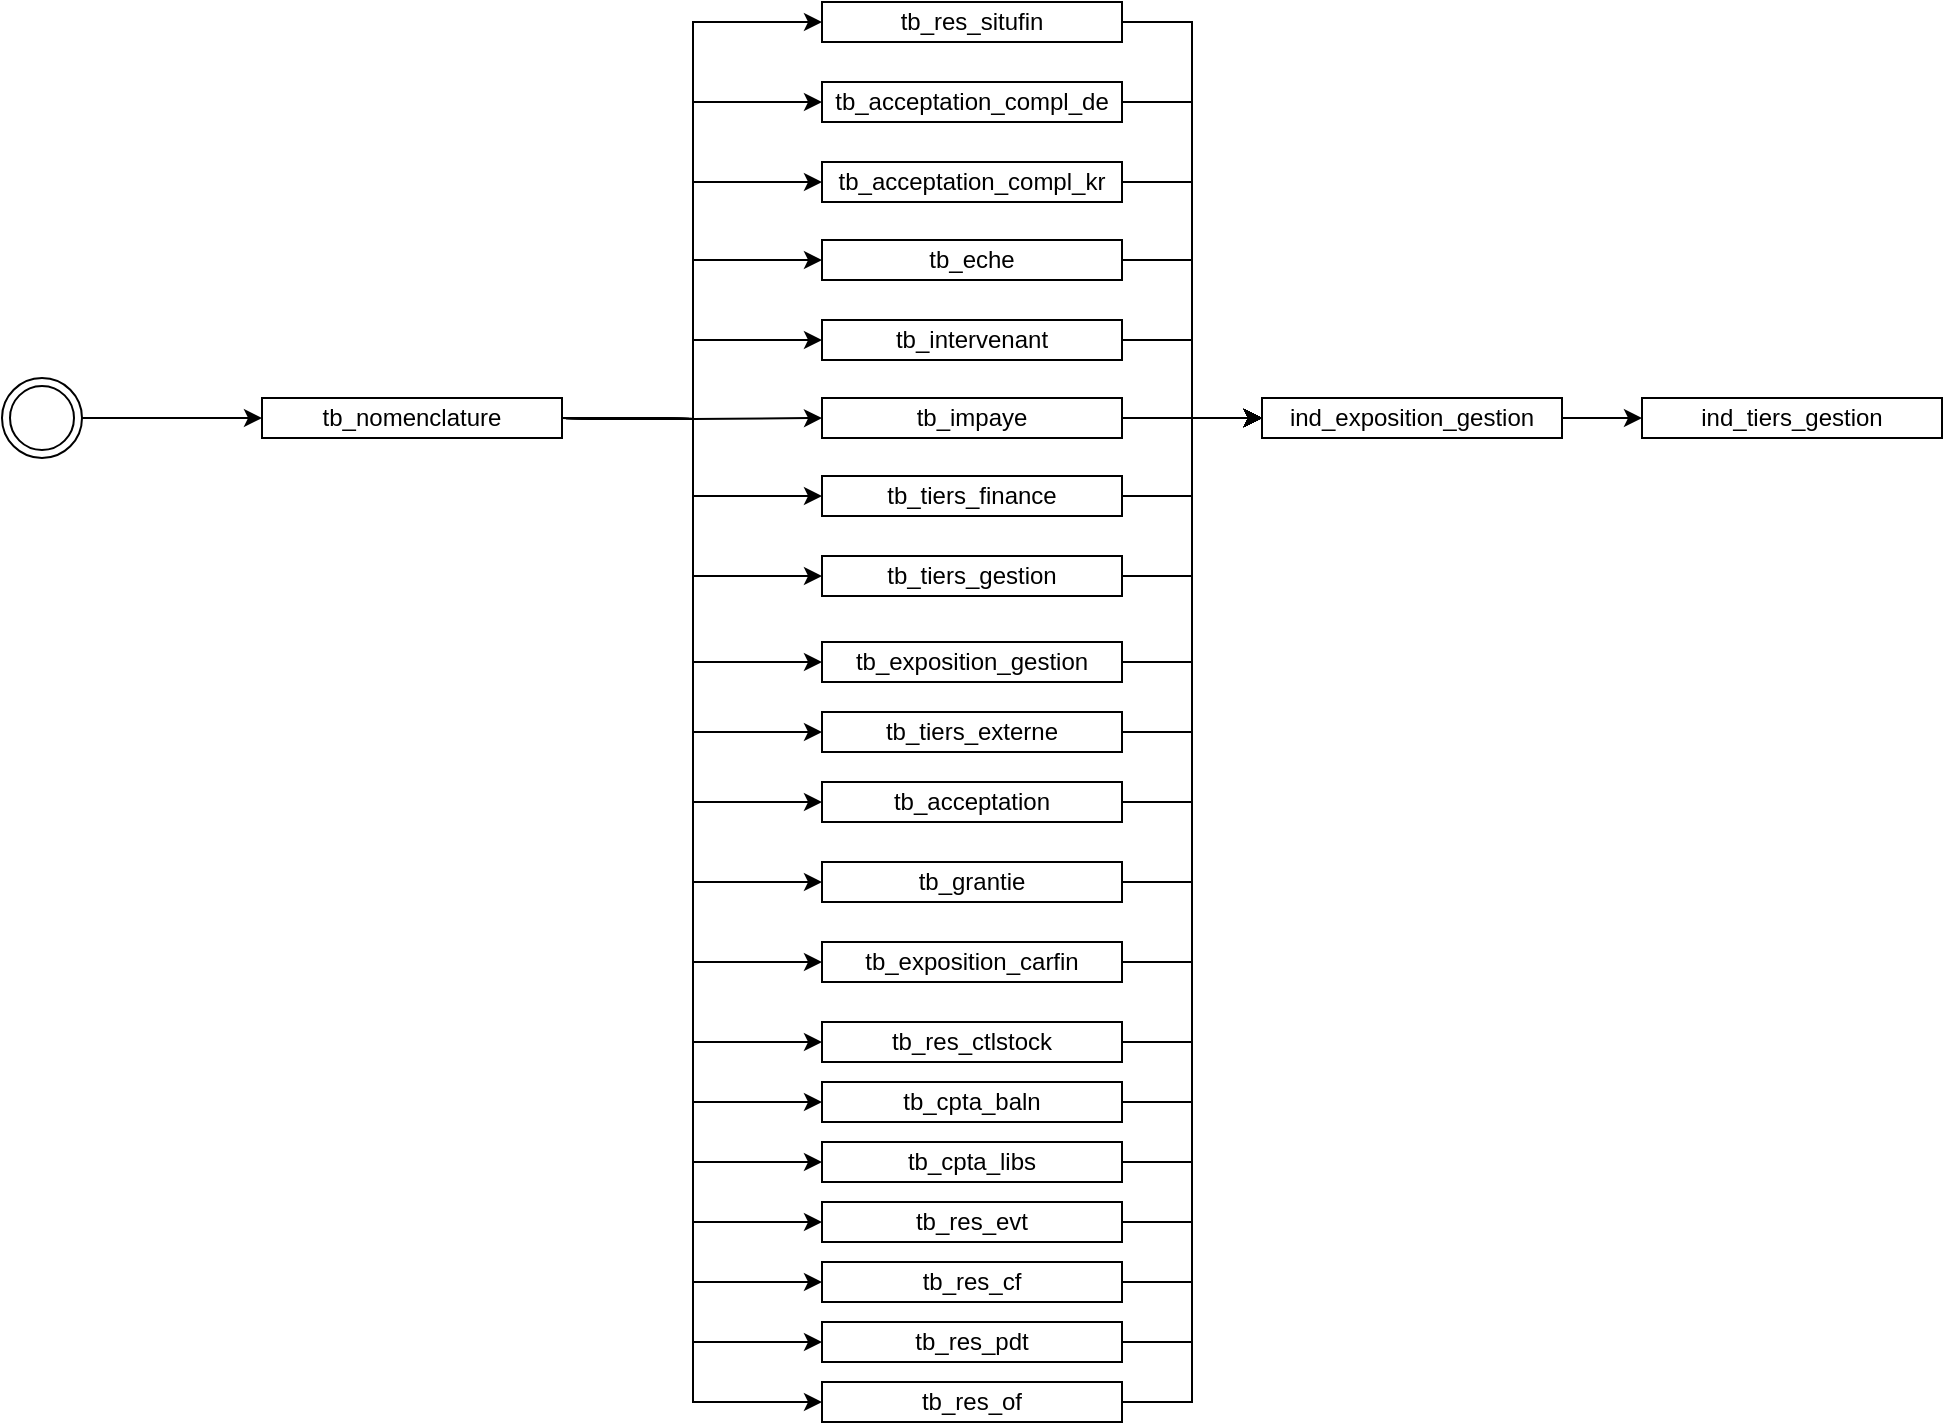 <mxfile version="28.0.4" pages="22">
  <diagram id="8fm-Y_qNek54oC01tUAk" name="loading_order">
    <mxGraphModel dx="2484" dy="786" grid="1" gridSize="10" guides="1" tooltips="1" connect="1" arrows="1" fold="1" page="1" pageScale="1" pageWidth="827" pageHeight="1169" math="0" shadow="0">
      <root>
        <mxCell id="0" />
        <mxCell id="1" parent="0" />
        <mxCell id="_gcxEjhLyo5ZTcp_2GZO-10" style="edgeStyle=orthogonalEdgeStyle;rounded=0;orthogonalLoop=1;jettySize=auto;html=1;entryX=0;entryY=0.5;entryDx=0;entryDy=0;" edge="1" parent="1" source="Var_nrOEEgvNfsFU-H36-1" target="vrO20AnirHwneGnrJQhM-4">
          <mxGeometry relative="1" as="geometry" />
        </mxCell>
        <mxCell id="Var_nrOEEgvNfsFU-H36-1" value="tb_exposition_gestion" style="whiteSpace=wrap;html=1;" parent="1" vertex="1">
          <mxGeometry x="200" y="540" width="150" height="20" as="geometry" />
        </mxCell>
        <mxCell id="_gcxEjhLyo5ZTcp_2GZO-12" style="edgeStyle=orthogonalEdgeStyle;rounded=0;orthogonalLoop=1;jettySize=auto;html=1;entryX=0;entryY=0.5;entryDx=0;entryDy=0;" edge="1" parent="1" source="Var_nrOEEgvNfsFU-H36-2" target="vrO20AnirHwneGnrJQhM-4">
          <mxGeometry relative="1" as="geometry" />
        </mxCell>
        <mxCell id="Var_nrOEEgvNfsFU-H36-2" value="tb_acceptation" style="whiteSpace=wrap;html=1;" parent="1" vertex="1">
          <mxGeometry x="200" y="610" width="150" height="20" as="geometry" />
        </mxCell>
        <mxCell id="_gcxEjhLyo5ZTcp_2GZO-14" style="edgeStyle=orthogonalEdgeStyle;rounded=0;orthogonalLoop=1;jettySize=auto;html=1;entryX=0;entryY=0.5;entryDx=0;entryDy=0;" edge="1" parent="1" source="Var_nrOEEgvNfsFU-H36-3" target="vrO20AnirHwneGnrJQhM-4">
          <mxGeometry relative="1" as="geometry" />
        </mxCell>
        <mxCell id="Var_nrOEEgvNfsFU-H36-3" value="tb_exposition_carfin" style="whiteSpace=wrap;html=1;" parent="1" vertex="1">
          <mxGeometry x="200" y="690" width="150" height="20" as="geometry" />
        </mxCell>
        <mxCell id="_gcxEjhLyo5ZTcp_2GZO-13" style="edgeStyle=orthogonalEdgeStyle;rounded=0;orthogonalLoop=1;jettySize=auto;html=1;entryX=0;entryY=0.5;entryDx=0;entryDy=0;" edge="1" parent="1" source="C_O9z6X8cjMiCpYdhI1L-1" target="vrO20AnirHwneGnrJQhM-4">
          <mxGeometry relative="1" as="geometry" />
        </mxCell>
        <mxCell id="C_O9z6X8cjMiCpYdhI1L-1" value="tb_grantie" style="whiteSpace=wrap;html=1;" parent="1" vertex="1">
          <mxGeometry x="200" y="650" width="150" height="20" as="geometry" />
        </mxCell>
        <mxCell id="_gcxEjhLyo5ZTcp_2GZO-11" style="edgeStyle=orthogonalEdgeStyle;rounded=0;orthogonalLoop=1;jettySize=auto;html=1;entryX=0;entryY=0.5;entryDx=0;entryDy=0;" edge="1" parent="1" source="C_O9z6X8cjMiCpYdhI1L-2" target="vrO20AnirHwneGnrJQhM-4">
          <mxGeometry relative="1" as="geometry" />
        </mxCell>
        <mxCell id="C_O9z6X8cjMiCpYdhI1L-2" value="tb_tiers_externe" style="whiteSpace=wrap;html=1;" parent="1" vertex="1">
          <mxGeometry x="200" y="575" width="150" height="20" as="geometry" />
        </mxCell>
        <mxCell id="_gcxEjhLyo5ZTcp_2GZO-1" style="edgeStyle=orthogonalEdgeStyle;rounded=0;orthogonalLoop=1;jettySize=auto;html=1;entryX=0;entryY=0.5;entryDx=0;entryDy=0;" edge="1" parent="1" source="C_O9z6X8cjMiCpYdhI1L-6" target="vrO20AnirHwneGnrJQhM-4">
          <mxGeometry relative="1" as="geometry" />
        </mxCell>
        <mxCell id="C_O9z6X8cjMiCpYdhI1L-6" value="tb_res_situfin" style="whiteSpace=wrap;html=1;" parent="1" vertex="1">
          <mxGeometry x="200" y="220" width="150" height="20" as="geometry" />
        </mxCell>
        <mxCell id="_gcxEjhLyo5ZTcp_2GZO-2" style="edgeStyle=orthogonalEdgeStyle;rounded=0;orthogonalLoop=1;jettySize=auto;html=1;entryX=0;entryY=0.5;entryDx=0;entryDy=0;" edge="1" parent="1" source="jjdtRJHhYfo8TqGyMoSf-1" target="vrO20AnirHwneGnrJQhM-4">
          <mxGeometry relative="1" as="geometry" />
        </mxCell>
        <mxCell id="jjdtRJHhYfo8TqGyMoSf-1" value="tb_acceptation_compl_de" style="whiteSpace=wrap;html=1;" parent="1" vertex="1">
          <mxGeometry x="200" y="260" width="150" height="20" as="geometry" />
        </mxCell>
        <mxCell id="_gcxEjhLyo5ZTcp_2GZO-3" style="edgeStyle=orthogonalEdgeStyle;rounded=0;orthogonalLoop=1;jettySize=auto;html=1;entryX=0;entryY=0.5;entryDx=0;entryDy=0;" edge="1" parent="1" source="jjdtRJHhYfo8TqGyMoSf-2" target="vrO20AnirHwneGnrJQhM-4">
          <mxGeometry relative="1" as="geometry" />
        </mxCell>
        <mxCell id="jjdtRJHhYfo8TqGyMoSf-2" value="tb_acceptation_compl_kr" style="whiteSpace=wrap;html=1;" parent="1" vertex="1">
          <mxGeometry x="200" y="300" width="150" height="20" as="geometry" />
        </mxCell>
        <mxCell id="_gcxEjhLyo5ZTcp_2GZO-4" style="edgeStyle=orthogonalEdgeStyle;rounded=0;orthogonalLoop=1;jettySize=auto;html=1;entryX=0;entryY=0.5;entryDx=0;entryDy=0;" edge="1" parent="1" source="jjdtRJHhYfo8TqGyMoSf-3" target="vrO20AnirHwneGnrJQhM-4">
          <mxGeometry relative="1" as="geometry" />
        </mxCell>
        <mxCell id="jjdtRJHhYfo8TqGyMoSf-3" value="tb_eche" style="whiteSpace=wrap;html=1;" parent="1" vertex="1">
          <mxGeometry x="200" y="339" width="150" height="20" as="geometry" />
        </mxCell>
        <mxCell id="_gcxEjhLyo5ZTcp_2GZO-7" style="edgeStyle=orthogonalEdgeStyle;rounded=0;orthogonalLoop=1;jettySize=auto;html=1;" edge="1" parent="1" source="jjdtRJHhYfo8TqGyMoSf-4" target="vrO20AnirHwneGnrJQhM-4">
          <mxGeometry relative="1" as="geometry" />
        </mxCell>
        <mxCell id="jjdtRJHhYfo8TqGyMoSf-4" value="tb_impaye" style="whiteSpace=wrap;html=1;" parent="1" vertex="1">
          <mxGeometry x="200" y="418" width="150" height="20" as="geometry" />
        </mxCell>
        <mxCell id="_gcxEjhLyo5ZTcp_2GZO-5" style="edgeStyle=orthogonalEdgeStyle;rounded=0;orthogonalLoop=1;jettySize=auto;html=1;entryX=0;entryY=0.5;entryDx=0;entryDy=0;" edge="1" parent="1" source="jjdtRJHhYfo8TqGyMoSf-5" target="vrO20AnirHwneGnrJQhM-4">
          <mxGeometry relative="1" as="geometry" />
        </mxCell>
        <mxCell id="jjdtRJHhYfo8TqGyMoSf-5" value="tb_intervenant" style="whiteSpace=wrap;html=1;" parent="1" vertex="1">
          <mxGeometry x="200" y="379" width="150" height="20" as="geometry" />
        </mxCell>
        <mxCell id="jjdtRJHhYfo8TqGyMoSf-7" value="tb_nomenclature" style="whiteSpace=wrap;html=1;" parent="1" vertex="1">
          <mxGeometry x="-80" y="418" width="150" height="20" as="geometry" />
        </mxCell>
        <mxCell id="_gcxEjhLyo5ZTcp_2GZO-8" style="edgeStyle=orthogonalEdgeStyle;rounded=0;orthogonalLoop=1;jettySize=auto;html=1;entryX=0;entryY=0.5;entryDx=0;entryDy=0;" edge="1" parent="1" source="jjdtRJHhYfo8TqGyMoSf-8" target="vrO20AnirHwneGnrJQhM-4">
          <mxGeometry relative="1" as="geometry" />
        </mxCell>
        <mxCell id="jjdtRJHhYfo8TqGyMoSf-8" value="tb_tiers_finance" style="whiteSpace=wrap;html=1;" parent="1" vertex="1">
          <mxGeometry x="200" y="457" width="150" height="20" as="geometry" />
        </mxCell>
        <mxCell id="_gcxEjhLyo5ZTcp_2GZO-9" style="edgeStyle=orthogonalEdgeStyle;rounded=0;orthogonalLoop=1;jettySize=auto;html=1;entryX=0;entryY=0.5;entryDx=0;entryDy=0;" edge="1" parent="1" source="jjdtRJHhYfo8TqGyMoSf-10" target="vrO20AnirHwneGnrJQhM-4">
          <mxGeometry relative="1" as="geometry" />
        </mxCell>
        <mxCell id="jjdtRJHhYfo8TqGyMoSf-10" value="tb_tiers_gestion" style="whiteSpace=wrap;html=1;" parent="1" vertex="1">
          <mxGeometry x="200" y="497" width="150" height="20" as="geometry" />
        </mxCell>
        <mxCell id="jjdtRJHhYfo8TqGyMoSf-21" style="edgeStyle=orthogonalEdgeStyle;rounded=0;orthogonalLoop=1;jettySize=auto;html=1;entryX=0;entryY=0.5;entryDx=0;entryDy=0;" parent="1" target="jjdtRJHhYfo8TqGyMoSf-1" edge="1">
          <mxGeometry relative="1" as="geometry">
            <mxPoint x="70" y="428" as="sourcePoint" />
          </mxGeometry>
        </mxCell>
        <mxCell id="jjdtRJHhYfo8TqGyMoSf-22" style="edgeStyle=orthogonalEdgeStyle;rounded=0;orthogonalLoop=1;jettySize=auto;html=1;entryX=0;entryY=0.5;entryDx=0;entryDy=0;" parent="1" target="jjdtRJHhYfo8TqGyMoSf-2" edge="1">
          <mxGeometry relative="1" as="geometry">
            <mxPoint x="70" y="428" as="sourcePoint" />
          </mxGeometry>
        </mxCell>
        <mxCell id="jjdtRJHhYfo8TqGyMoSf-23" style="edgeStyle=orthogonalEdgeStyle;rounded=0;orthogonalLoop=1;jettySize=auto;html=1;entryX=0;entryY=0.5;entryDx=0;entryDy=0;" parent="1" target="jjdtRJHhYfo8TqGyMoSf-3" edge="1">
          <mxGeometry relative="1" as="geometry">
            <mxPoint x="70" y="428" as="sourcePoint" />
          </mxGeometry>
        </mxCell>
        <mxCell id="jjdtRJHhYfo8TqGyMoSf-24" style="edgeStyle=orthogonalEdgeStyle;rounded=0;orthogonalLoop=1;jettySize=auto;html=1;entryX=0;entryY=0.5;entryDx=0;entryDy=0;" parent="1" target="jjdtRJHhYfo8TqGyMoSf-5" edge="1">
          <mxGeometry relative="1" as="geometry">
            <mxPoint x="70" y="428" as="sourcePoint" />
          </mxGeometry>
        </mxCell>
        <mxCell id="jjdtRJHhYfo8TqGyMoSf-26" style="edgeStyle=orthogonalEdgeStyle;rounded=0;orthogonalLoop=1;jettySize=auto;html=1;entryX=0;entryY=0.5;entryDx=0;entryDy=0;" parent="1" target="jjdtRJHhYfo8TqGyMoSf-4" edge="1">
          <mxGeometry relative="1" as="geometry">
            <mxPoint x="70" y="428" as="sourcePoint" />
          </mxGeometry>
        </mxCell>
        <mxCell id="jjdtRJHhYfo8TqGyMoSf-27" style="edgeStyle=orthogonalEdgeStyle;rounded=0;orthogonalLoop=1;jettySize=auto;html=1;entryX=0;entryY=0.5;entryDx=0;entryDy=0;" parent="1" target="jjdtRJHhYfo8TqGyMoSf-8" edge="1">
          <mxGeometry relative="1" as="geometry">
            <mxPoint x="70" y="428" as="sourcePoint" />
          </mxGeometry>
        </mxCell>
        <mxCell id="jjdtRJHhYfo8TqGyMoSf-28" style="edgeStyle=orthogonalEdgeStyle;rounded=0;orthogonalLoop=1;jettySize=auto;html=1;entryX=0;entryY=0.5;entryDx=0;entryDy=0;" parent="1" target="jjdtRJHhYfo8TqGyMoSf-10" edge="1">
          <mxGeometry relative="1" as="geometry">
            <mxPoint x="70" y="428" as="sourcePoint" />
          </mxGeometry>
        </mxCell>
        <mxCell id="jjdtRJHhYfo8TqGyMoSf-29" style="edgeStyle=orthogonalEdgeStyle;rounded=0;orthogonalLoop=1;jettySize=auto;html=1;entryX=0;entryY=0.5;entryDx=0;entryDy=0;" parent="1" target="Var_nrOEEgvNfsFU-H36-1" edge="1">
          <mxGeometry relative="1" as="geometry">
            <mxPoint x="70" y="428" as="sourcePoint" />
          </mxGeometry>
        </mxCell>
        <mxCell id="jjdtRJHhYfo8TqGyMoSf-30" style="edgeStyle=orthogonalEdgeStyle;rounded=0;orthogonalLoop=1;jettySize=auto;html=1;entryX=0;entryY=0.5;entryDx=0;entryDy=0;" parent="1" target="C_O9z6X8cjMiCpYdhI1L-2" edge="1">
          <mxGeometry relative="1" as="geometry">
            <mxPoint x="70" y="428" as="sourcePoint" />
          </mxGeometry>
        </mxCell>
        <mxCell id="jjdtRJHhYfo8TqGyMoSf-31" style="edgeStyle=orthogonalEdgeStyle;rounded=0;orthogonalLoop=1;jettySize=auto;html=1;entryX=0;entryY=0.5;entryDx=0;entryDy=0;" parent="1" target="Var_nrOEEgvNfsFU-H36-2" edge="1">
          <mxGeometry relative="1" as="geometry">
            <mxPoint x="70" y="428" as="sourcePoint" />
          </mxGeometry>
        </mxCell>
        <mxCell id="Rhu8T3WvcDO247X2_YLy-2" style="edgeStyle=orthogonalEdgeStyle;rounded=0;orthogonalLoop=1;jettySize=auto;html=1;entryX=0;entryY=0.5;entryDx=0;entryDy=0;" parent="1" target="Rhu8T3WvcDO247X2_YLy-1" edge="1">
          <mxGeometry relative="1" as="geometry">
            <mxPoint x="70" y="428" as="sourcePoint" />
          </mxGeometry>
        </mxCell>
        <mxCell id="qKY9e3r1Y4iyuMG8Lcm--7" style="edgeStyle=orthogonalEdgeStyle;rounded=0;orthogonalLoop=1;jettySize=auto;html=1;entryX=0;entryY=0.5;entryDx=0;entryDy=0;" parent="1" target="qKY9e3r1Y4iyuMG8Lcm--1" edge="1">
          <mxGeometry relative="1" as="geometry">
            <mxPoint x="70" y="428" as="sourcePoint" />
          </mxGeometry>
        </mxCell>
        <mxCell id="qKY9e3r1Y4iyuMG8Lcm--8" style="edgeStyle=orthogonalEdgeStyle;rounded=0;orthogonalLoop=1;jettySize=auto;html=1;entryX=0;entryY=0.5;entryDx=0;entryDy=0;" parent="1" target="qKY9e3r1Y4iyuMG8Lcm--2" edge="1">
          <mxGeometry relative="1" as="geometry">
            <mxPoint x="70" y="428" as="sourcePoint" />
          </mxGeometry>
        </mxCell>
        <mxCell id="qKY9e3r1Y4iyuMG8Lcm--9" style="edgeStyle=orthogonalEdgeStyle;rounded=0;orthogonalLoop=1;jettySize=auto;html=1;entryX=0;entryY=0.5;entryDx=0;entryDy=0;" parent="1" target="qKY9e3r1Y4iyuMG8Lcm--3" edge="1">
          <mxGeometry relative="1" as="geometry">
            <mxPoint x="70" y="428" as="sourcePoint" />
          </mxGeometry>
        </mxCell>
        <mxCell id="qKY9e3r1Y4iyuMG8Lcm--10" style="edgeStyle=orthogonalEdgeStyle;rounded=0;orthogonalLoop=1;jettySize=auto;html=1;entryX=0;entryY=0.5;entryDx=0;entryDy=0;" parent="1" target="qKY9e3r1Y4iyuMG8Lcm--4" edge="1">
          <mxGeometry relative="1" as="geometry">
            <mxPoint x="70" y="428" as="sourcePoint" />
          </mxGeometry>
        </mxCell>
        <mxCell id="qKY9e3r1Y4iyuMG8Lcm--11" style="edgeStyle=orthogonalEdgeStyle;rounded=0;orthogonalLoop=1;jettySize=auto;html=1;entryX=0;entryY=0.5;entryDx=0;entryDy=0;" parent="1" target="qKY9e3r1Y4iyuMG8Lcm--5" edge="1">
          <mxGeometry relative="1" as="geometry">
            <mxPoint x="70" y="428" as="sourcePoint" />
          </mxGeometry>
        </mxCell>
        <mxCell id="qKY9e3r1Y4iyuMG8Lcm--12" style="edgeStyle=orthogonalEdgeStyle;rounded=0;orthogonalLoop=1;jettySize=auto;html=1;entryX=0;entryY=0.5;entryDx=0;entryDy=0;" parent="1" target="qKY9e3r1Y4iyuMG8Lcm--6" edge="1">
          <mxGeometry relative="1" as="geometry">
            <mxPoint x="70" y="428" as="sourcePoint" />
          </mxGeometry>
        </mxCell>
        <mxCell id="vrO20AnirHwneGnrJQhM-1" style="edgeStyle=orthogonalEdgeStyle;rounded=0;orthogonalLoop=1;jettySize=auto;html=1;entryX=0;entryY=0.5;entryDx=0;entryDy=0;" parent="1" target="C_O9z6X8cjMiCpYdhI1L-6" edge="1">
          <mxGeometry relative="1" as="geometry">
            <mxPoint x="70" y="428" as="sourcePoint" />
          </mxGeometry>
        </mxCell>
        <mxCell id="vrO20AnirHwneGnrJQhM-2" style="edgeStyle=orthogonalEdgeStyle;rounded=0;orthogonalLoop=1;jettySize=auto;html=1;entryX=0;entryY=0.5;entryDx=0;entryDy=0;" parent="1" target="C_O9z6X8cjMiCpYdhI1L-1" edge="1">
          <mxGeometry relative="1" as="geometry">
            <mxPoint x="70" y="428" as="sourcePoint" />
          </mxGeometry>
        </mxCell>
        <mxCell id="vrO20AnirHwneGnrJQhM-3" style="edgeStyle=orthogonalEdgeStyle;rounded=0;orthogonalLoop=1;jettySize=auto;html=1;entryX=0;entryY=0.5;entryDx=0;entryDy=0;" parent="1" target="Var_nrOEEgvNfsFU-H36-3" edge="1">
          <mxGeometry relative="1" as="geometry">
            <mxPoint x="70" y="428" as="sourcePoint" />
          </mxGeometry>
        </mxCell>
        <mxCell id="_gcxEjhLyo5ZTcp_2GZO-15" style="edgeStyle=orthogonalEdgeStyle;rounded=0;orthogonalLoop=1;jettySize=auto;html=1;entryX=0;entryY=0.5;entryDx=0;entryDy=0;" edge="1" parent="1" source="Rhu8T3WvcDO247X2_YLy-1" target="vrO20AnirHwneGnrJQhM-4">
          <mxGeometry relative="1" as="geometry" />
        </mxCell>
        <mxCell id="Rhu8T3WvcDO247X2_YLy-1" value="tb_res_ctlstock" style="whiteSpace=wrap;html=1;" parent="1" vertex="1">
          <mxGeometry x="200" y="730" width="150" height="20" as="geometry" />
        </mxCell>
        <mxCell id="_gcxEjhLyo5ZTcp_2GZO-16" style="edgeStyle=orthogonalEdgeStyle;rounded=0;orthogonalLoop=1;jettySize=auto;html=1;entryX=0;entryY=0.5;entryDx=0;entryDy=0;" edge="1" parent="1" source="qKY9e3r1Y4iyuMG8Lcm--1" target="vrO20AnirHwneGnrJQhM-4">
          <mxGeometry relative="1" as="geometry" />
        </mxCell>
        <mxCell id="qKY9e3r1Y4iyuMG8Lcm--1" value="tb_cpta_baln" style="whiteSpace=wrap;html=1;" parent="1" vertex="1">
          <mxGeometry x="200" y="760" width="150" height="20" as="geometry" />
        </mxCell>
        <mxCell id="_gcxEjhLyo5ZTcp_2GZO-17" style="edgeStyle=orthogonalEdgeStyle;rounded=0;orthogonalLoop=1;jettySize=auto;html=1;entryX=0;entryY=0.5;entryDx=0;entryDy=0;" edge="1" parent="1" source="qKY9e3r1Y4iyuMG8Lcm--2" target="vrO20AnirHwneGnrJQhM-4">
          <mxGeometry relative="1" as="geometry" />
        </mxCell>
        <mxCell id="qKY9e3r1Y4iyuMG8Lcm--2" value="tb_cpta_libs" style="whiteSpace=wrap;html=1;" parent="1" vertex="1">
          <mxGeometry x="200" y="790" width="150" height="20" as="geometry" />
        </mxCell>
        <mxCell id="_gcxEjhLyo5ZTcp_2GZO-18" style="edgeStyle=orthogonalEdgeStyle;rounded=0;orthogonalLoop=1;jettySize=auto;html=1;entryX=0;entryY=0.5;entryDx=0;entryDy=0;" edge="1" parent="1" source="qKY9e3r1Y4iyuMG8Lcm--3" target="vrO20AnirHwneGnrJQhM-4">
          <mxGeometry relative="1" as="geometry" />
        </mxCell>
        <mxCell id="qKY9e3r1Y4iyuMG8Lcm--3" value="tb_res_evt" style="whiteSpace=wrap;html=1;" parent="1" vertex="1">
          <mxGeometry x="200" y="820" width="150" height="20" as="geometry" />
        </mxCell>
        <mxCell id="_gcxEjhLyo5ZTcp_2GZO-19" style="edgeStyle=orthogonalEdgeStyle;rounded=0;orthogonalLoop=1;jettySize=auto;html=1;entryX=0;entryY=0.5;entryDx=0;entryDy=0;" edge="1" parent="1" source="qKY9e3r1Y4iyuMG8Lcm--4" target="vrO20AnirHwneGnrJQhM-4">
          <mxGeometry relative="1" as="geometry" />
        </mxCell>
        <mxCell id="qKY9e3r1Y4iyuMG8Lcm--4" value="tb_res_cf" style="whiteSpace=wrap;html=1;" parent="1" vertex="1">
          <mxGeometry x="200" y="850" width="150" height="20" as="geometry" />
        </mxCell>
        <mxCell id="_gcxEjhLyo5ZTcp_2GZO-20" style="edgeStyle=orthogonalEdgeStyle;rounded=0;orthogonalLoop=1;jettySize=auto;html=1;entryX=0;entryY=0.5;entryDx=0;entryDy=0;" edge="1" parent="1" source="qKY9e3r1Y4iyuMG8Lcm--5" target="vrO20AnirHwneGnrJQhM-4">
          <mxGeometry relative="1" as="geometry" />
        </mxCell>
        <mxCell id="qKY9e3r1Y4iyuMG8Lcm--5" value="tb_res_pdt" style="whiteSpace=wrap;html=1;" parent="1" vertex="1">
          <mxGeometry x="200" y="880" width="150" height="20" as="geometry" />
        </mxCell>
        <mxCell id="_gcxEjhLyo5ZTcp_2GZO-21" style="edgeStyle=orthogonalEdgeStyle;rounded=0;orthogonalLoop=1;jettySize=auto;html=1;entryX=0;entryY=0.5;entryDx=0;entryDy=0;" edge="1" parent="1" source="qKY9e3r1Y4iyuMG8Lcm--6" target="vrO20AnirHwneGnrJQhM-4">
          <mxGeometry relative="1" as="geometry" />
        </mxCell>
        <mxCell id="qKY9e3r1Y4iyuMG8Lcm--6" value="tb_res_of" style="whiteSpace=wrap;html=1;" parent="1" vertex="1">
          <mxGeometry x="200" y="910" width="150" height="20" as="geometry" />
        </mxCell>
        <mxCell id="vrO20AnirHwneGnrJQhM-7" style="edgeStyle=orthogonalEdgeStyle;rounded=0;orthogonalLoop=1;jettySize=auto;html=1;" parent="1" source="vrO20AnirHwneGnrJQhM-4" target="vrO20AnirHwneGnrJQhM-5" edge="1">
          <mxGeometry relative="1" as="geometry" />
        </mxCell>
        <mxCell id="vrO20AnirHwneGnrJQhM-4" value="ind_exposition_gestion" style="whiteSpace=wrap;html=1;" parent="1" vertex="1">
          <mxGeometry x="420" y="418" width="150" height="20" as="geometry" />
        </mxCell>
        <mxCell id="vrO20AnirHwneGnrJQhM-5" value="ind_tiers_gestion" style="whiteSpace=wrap;html=1;" parent="1" vertex="1">
          <mxGeometry x="610" y="418" width="150" height="20" as="geometry" />
        </mxCell>
        <mxCell id="vrO20AnirHwneGnrJQhM-9" style="edgeStyle=orthogonalEdgeStyle;rounded=0;orthogonalLoop=1;jettySize=auto;html=1;entryX=0;entryY=0.5;entryDx=0;entryDy=0;" parent="1" source="vrO20AnirHwneGnrJQhM-8" target="jjdtRJHhYfo8TqGyMoSf-7" edge="1">
          <mxGeometry relative="1" as="geometry" />
        </mxCell>
        <mxCell id="vrO20AnirHwneGnrJQhM-8" value="" style="ellipse;shape=doubleEllipse;whiteSpace=wrap;html=1;" parent="1" vertex="1">
          <mxGeometry x="-210" y="408" width="40" height="40" as="geometry" />
        </mxCell>
      </root>
    </mxGraphModel>
  </diagram>
  <diagram name="expo_gestion" id="J0ATNBYUB-J7w-m74o3b">
    <mxGraphModel dx="1418" dy="752" grid="1" gridSize="10" guides="1" tooltips="1" connect="1" arrows="1" fold="1" page="1" pageScale="1" pageWidth="827" pageHeight="1169" math="0" shadow="0">
      <root>
        <mxCell id="0" />
        <mxCell id="1" parent="0" />
        <mxCell id="H36U8WBbHp8Q7yj2lDoC-9" value="" style="rounded=0;whiteSpace=wrap;html=1;fillColor=#e1d5e7;strokeColor=#9673a6;" parent="1" vertex="1">
          <mxGeometry x="50" y="40" width="180" height="118" as="geometry" />
        </mxCell>
        <mxCell id="5GX_9oAsEVeso3tDEaeO-2" value="Exposition gestion" style="swimlane;fontStyle=0;childLayout=stackLayout;horizontal=1;startSize=30;horizontalStack=0;resizeParent=1;resizeParentMax=0;resizeLast=0;collapsible=1;marginBottom=0;whiteSpace=wrap;html=1;" parent="1" vertex="1">
          <mxGeometry x="760" y="130" width="140" height="120" as="geometry" />
        </mxCell>
        <mxCell id="5GX_9oAsEVeso3tDEaeO-3" value="Item 1" style="text;strokeColor=none;fillColor=none;align=left;verticalAlign=middle;spacingLeft=4;spacingRight=4;overflow=hidden;points=[[0,0.5],[1,0.5]];portConstraint=eastwest;rotatable=0;whiteSpace=wrap;html=1;" parent="5GX_9oAsEVeso3tDEaeO-2" vertex="1">
          <mxGeometry y="30" width="140" height="30" as="geometry" />
        </mxCell>
        <mxCell id="5GX_9oAsEVeso3tDEaeO-4" value="Item 2" style="text;strokeColor=none;fillColor=none;align=left;verticalAlign=middle;spacingLeft=4;spacingRight=4;overflow=hidden;points=[[0,0.5],[1,0.5]];portConstraint=eastwest;rotatable=0;whiteSpace=wrap;html=1;" parent="5GX_9oAsEVeso3tDEaeO-2" vertex="1">
          <mxGeometry y="60" width="140" height="30" as="geometry" />
        </mxCell>
        <mxCell id="5GX_9oAsEVeso3tDEaeO-5" value="Item 3" style="text;strokeColor=none;fillColor=none;align=left;verticalAlign=middle;spacingLeft=4;spacingRight=4;overflow=hidden;points=[[0,0.5],[1,0.5]];portConstraint=eastwest;rotatable=0;whiteSpace=wrap;html=1;" parent="5GX_9oAsEVeso3tDEaeO-2" vertex="1">
          <mxGeometry y="90" width="140" height="30" as="geometry" />
        </mxCell>
        <mxCell id="5GX_9oAsEVeso3tDEaeO-10" style="edgeStyle=orthogonalEdgeStyle;rounded=0;orthogonalLoop=1;jettySize=auto;html=1;" parent="1" source="5GX_9oAsEVeso3tDEaeO-6" target="5GX_9oAsEVeso3tDEaeO-2" edge="1">
          <mxGeometry relative="1" as="geometry" />
        </mxCell>
        <mxCell id="5GX_9oAsEVeso3tDEaeO-6" value="tb_col_finan" style="swimlane;fontStyle=0;childLayout=stackLayout;horizontal=1;startSize=30;horizontalStack=0;resizeParent=1;resizeParentMax=0;resizeLast=0;collapsible=1;marginBottom=0;whiteSpace=wrap;html=1;" parent="1" vertex="1">
          <mxGeometry x="390" y="130" width="140" height="120" as="geometry">
            <mxRectangle x="390" y="130" width="110" height="30" as="alternateBounds" />
          </mxGeometry>
        </mxCell>
        <mxCell id="5GX_9oAsEVeso3tDEaeO-7" value="Item 1" style="text;strokeColor=none;fillColor=none;align=left;verticalAlign=middle;spacingLeft=4;spacingRight=4;overflow=hidden;points=[[0,0.5],[1,0.5]];portConstraint=eastwest;rotatable=0;whiteSpace=wrap;html=1;" parent="5GX_9oAsEVeso3tDEaeO-6" vertex="1">
          <mxGeometry y="30" width="140" height="30" as="geometry" />
        </mxCell>
        <mxCell id="5GX_9oAsEVeso3tDEaeO-8" value="Item 2" style="text;strokeColor=none;fillColor=none;align=left;verticalAlign=middle;spacingLeft=4;spacingRight=4;overflow=hidden;points=[[0,0.5],[1,0.5]];portConstraint=eastwest;rotatable=0;whiteSpace=wrap;html=1;" parent="5GX_9oAsEVeso3tDEaeO-6" vertex="1">
          <mxGeometry y="60" width="140" height="30" as="geometry" />
        </mxCell>
        <mxCell id="5GX_9oAsEVeso3tDEaeO-9" value="Item 3" style="text;strokeColor=none;fillColor=none;align=left;verticalAlign=middle;spacingLeft=4;spacingRight=4;overflow=hidden;points=[[0,0.5],[1,0.5]];portConstraint=eastwest;rotatable=0;whiteSpace=wrap;html=1;" parent="5GX_9oAsEVeso3tDEaeO-6" vertex="1">
          <mxGeometry y="90" width="140" height="30" as="geometry" />
        </mxCell>
        <mxCell id="5GX_9oAsEVeso3tDEaeO-15" style="edgeStyle=orthogonalEdgeStyle;rounded=0;orthogonalLoop=1;jettySize=auto;html=1;" parent="1" source="5GX_9oAsEVeso3tDEaeO-11" target="5GX_9oAsEVeso3tDEaeO-2" edge="1">
          <mxGeometry relative="1" as="geometry">
            <Array as="points">
              <mxPoint x="680" y="340" />
              <mxPoint x="680" y="190" />
            </Array>
          </mxGeometry>
        </mxCell>
        <mxCell id="5GX_9oAsEVeso3tDEaeO-11" value="tb_col_engag" style="swimlane;fontStyle=0;childLayout=stackLayout;horizontal=1;startSize=30;horizontalStack=0;resizeParent=1;resizeParentMax=0;resizeLast=0;collapsible=1;marginBottom=0;whiteSpace=wrap;html=1;" parent="1" vertex="1">
          <mxGeometry x="390" y="280" width="140" height="120" as="geometry">
            <mxRectangle x="390" y="280" width="110" height="30" as="alternateBounds" />
          </mxGeometry>
        </mxCell>
        <mxCell id="5GX_9oAsEVeso3tDEaeO-12" value="Item 1" style="text;strokeColor=none;fillColor=none;align=left;verticalAlign=middle;spacingLeft=4;spacingRight=4;overflow=hidden;points=[[0,0.5],[1,0.5]];portConstraint=eastwest;rotatable=0;whiteSpace=wrap;html=1;" parent="5GX_9oAsEVeso3tDEaeO-11" vertex="1">
          <mxGeometry y="30" width="140" height="30" as="geometry" />
        </mxCell>
        <mxCell id="5GX_9oAsEVeso3tDEaeO-13" value="Item 2" style="text;strokeColor=none;fillColor=none;align=left;verticalAlign=middle;spacingLeft=4;spacingRight=4;overflow=hidden;points=[[0,0.5],[1,0.5]];portConstraint=eastwest;rotatable=0;whiteSpace=wrap;html=1;" parent="5GX_9oAsEVeso3tDEaeO-11" vertex="1">
          <mxGeometry y="60" width="140" height="30" as="geometry" />
        </mxCell>
        <mxCell id="5GX_9oAsEVeso3tDEaeO-14" value="Item 3" style="text;strokeColor=none;fillColor=none;align=left;verticalAlign=middle;spacingLeft=4;spacingRight=4;overflow=hidden;points=[[0,0.5],[1,0.5]];portConstraint=eastwest;rotatable=0;whiteSpace=wrap;html=1;" parent="5GX_9oAsEVeso3tDEaeO-11" vertex="1">
          <mxGeometry y="90" width="140" height="30" as="geometry" />
        </mxCell>
        <mxCell id="5GX_9oAsEVeso3tDEaeO-16" value="insert" style="text;html=1;align=center;verticalAlign=middle;resizable=0;points=[];autosize=1;strokeColor=none;fillColor=none;" parent="1" vertex="1">
          <mxGeometry x="540" y="310" width="50" height="30" as="geometry" />
        </mxCell>
        <mxCell id="5GX_9oAsEVeso3tDEaeO-17" value="insert" style="text;html=1;align=center;verticalAlign=middle;resizable=0;points=[];autosize=1;strokeColor=none;fillColor=none;" parent="1" vertex="1">
          <mxGeometry x="538" y="160" width="50" height="30" as="geometry" />
        </mxCell>
        <mxCell id="5GX_9oAsEVeso3tDEaeO-22" style="edgeStyle=orthogonalEdgeStyle;rounded=0;orthogonalLoop=1;jettySize=auto;html=1;" parent="1" source="5GX_9oAsEVeso3tDEaeO-18" target="5GX_9oAsEVeso3tDEaeO-2" edge="1">
          <mxGeometry relative="1" as="geometry">
            <Array as="points">
              <mxPoint x="680" y="490" />
              <mxPoint x="680" y="190" />
            </Array>
          </mxGeometry>
        </mxCell>
        <mxCell id="5GX_9oAsEVeso3tDEaeO-18" value="tb_col_aut" style="swimlane;fontStyle=0;childLayout=stackLayout;horizontal=1;startSize=30;horizontalStack=0;resizeParent=1;resizeParentMax=0;resizeLast=0;collapsible=1;marginBottom=0;whiteSpace=wrap;html=1;" parent="1" vertex="1">
          <mxGeometry x="390" y="430" width="140" height="120" as="geometry">
            <mxRectangle x="390" y="430" width="100" height="30" as="alternateBounds" />
          </mxGeometry>
        </mxCell>
        <mxCell id="5GX_9oAsEVeso3tDEaeO-19" value="Item 1" style="text;strokeColor=none;fillColor=none;align=left;verticalAlign=middle;spacingLeft=4;spacingRight=4;overflow=hidden;points=[[0,0.5],[1,0.5]];portConstraint=eastwest;rotatable=0;whiteSpace=wrap;html=1;" parent="5GX_9oAsEVeso3tDEaeO-18" vertex="1">
          <mxGeometry y="30" width="140" height="30" as="geometry" />
        </mxCell>
        <mxCell id="5GX_9oAsEVeso3tDEaeO-20" value="Item 2" style="text;strokeColor=none;fillColor=none;align=left;verticalAlign=middle;spacingLeft=4;spacingRight=4;overflow=hidden;points=[[0,0.5],[1,0.5]];portConstraint=eastwest;rotatable=0;whiteSpace=wrap;html=1;" parent="5GX_9oAsEVeso3tDEaeO-18" vertex="1">
          <mxGeometry y="60" width="140" height="30" as="geometry" />
        </mxCell>
        <mxCell id="5GX_9oAsEVeso3tDEaeO-21" value="Item 3" style="text;strokeColor=none;fillColor=none;align=left;verticalAlign=middle;spacingLeft=4;spacingRight=4;overflow=hidden;points=[[0,0.5],[1,0.5]];portConstraint=eastwest;rotatable=0;whiteSpace=wrap;html=1;" parent="5GX_9oAsEVeso3tDEaeO-18" vertex="1">
          <mxGeometry y="90" width="140" height="30" as="geometry" />
        </mxCell>
        <mxCell id="5GX_9oAsEVeso3tDEaeO-23" value="insert" style="text;html=1;align=center;verticalAlign=middle;resizable=0;points=[];autosize=1;strokeColor=none;fillColor=none;" parent="1" vertex="1">
          <mxGeometry x="540" y="460" width="50" height="30" as="geometry" />
        </mxCell>
        <mxCell id="5GX_9oAsEVeso3tDEaeO-31" style="edgeStyle=orthogonalEdgeStyle;rounded=0;orthogonalLoop=1;jettySize=auto;html=1;entryX=0;entryY=0.5;entryDx=0;entryDy=0;" parent="1" source="5GX_9oAsEVeso3tDEaeO-24" target="5GX_9oAsEVeso3tDEaeO-30" edge="1">
          <mxGeometry relative="1" as="geometry" />
        </mxCell>
        <mxCell id="5GX_9oAsEVeso3tDEaeO-24" value="tb_col_crin_echoir" style="swimlane;fontStyle=0;childLayout=stackLayout;horizontal=1;startSize=30;horizontalStack=0;resizeParent=1;resizeParentMax=0;resizeLast=0;collapsible=1;marginBottom=0;whiteSpace=wrap;html=1;" parent="1" vertex="1">
          <mxGeometry x="390" y="765" width="140" height="120" as="geometry" />
        </mxCell>
        <mxCell id="5GX_9oAsEVeso3tDEaeO-25" value="Item 1" style="text;strokeColor=none;fillColor=none;align=left;verticalAlign=middle;spacingLeft=4;spacingRight=4;overflow=hidden;points=[[0,0.5],[1,0.5]];portConstraint=eastwest;rotatable=0;whiteSpace=wrap;html=1;" parent="5GX_9oAsEVeso3tDEaeO-24" vertex="1">
          <mxGeometry y="30" width="140" height="30" as="geometry" />
        </mxCell>
        <mxCell id="5GX_9oAsEVeso3tDEaeO-26" value="Item 2" style="text;strokeColor=none;fillColor=none;align=left;verticalAlign=middle;spacingLeft=4;spacingRight=4;overflow=hidden;points=[[0,0.5],[1,0.5]];portConstraint=eastwest;rotatable=0;whiteSpace=wrap;html=1;" parent="5GX_9oAsEVeso3tDEaeO-24" vertex="1">
          <mxGeometry y="60" width="140" height="30" as="geometry" />
        </mxCell>
        <mxCell id="5GX_9oAsEVeso3tDEaeO-27" value="Item 3" style="text;strokeColor=none;fillColor=none;align=left;verticalAlign=middle;spacingLeft=4;spacingRight=4;overflow=hidden;points=[[0,0.5],[1,0.5]];portConstraint=eastwest;rotatable=0;whiteSpace=wrap;html=1;" parent="5GX_9oAsEVeso3tDEaeO-24" vertex="1">
          <mxGeometry y="90" width="140" height="30" as="geometry" />
        </mxCell>
        <mxCell id="5GX_9oAsEVeso3tDEaeO-32" style="edgeStyle=orthogonalEdgeStyle;rounded=0;orthogonalLoop=1;jettySize=auto;html=1;" parent="1" source="5GX_9oAsEVeso3tDEaeO-30" target="5GX_9oAsEVeso3tDEaeO-2" edge="1">
          <mxGeometry relative="1" as="geometry" />
        </mxCell>
        <mxCell id="5GX_9oAsEVeso3tDEaeO-34" style="edgeStyle=orthogonalEdgeStyle;rounded=0;orthogonalLoop=1;jettySize=auto;html=1;" parent="1" source="5GX_9oAsEVeso3tDEaeO-30" target="5GX_9oAsEVeso3tDEaeO-2" edge="1">
          <mxGeometry relative="1" as="geometry">
            <Array as="points">
              <mxPoint x="1050" y="825" />
              <mxPoint x="1050" y="390" />
              <mxPoint x="830" y="390" />
            </Array>
          </mxGeometry>
        </mxCell>
        <mxCell id="5GX_9oAsEVeso3tDEaeO-30" value="exist deja dans exposition gestion ?" style="rhombus;whiteSpace=wrap;html=1;" parent="1" vertex="1">
          <mxGeometry x="710" y="785" width="240" height="80" as="geometry" />
        </mxCell>
        <mxCell id="5GX_9oAsEVeso3tDEaeO-33" value="update" style="text;html=1;align=center;verticalAlign=middle;resizable=0;points=[];autosize=1;strokeColor=none;fillColor=none;" parent="1" vertex="1">
          <mxGeometry x="960" y="830" width="60" height="30" as="geometry" />
        </mxCell>
        <mxCell id="5GX_9oAsEVeso3tDEaeO-35" value="Yes" style="text;html=1;align=center;verticalAlign=middle;resizable=0;points=[];autosize=1;strokeColor=none;fillColor=none;" parent="1" vertex="1">
          <mxGeometry x="960" y="785" width="40" height="30" as="geometry" />
        </mxCell>
        <mxCell id="5GX_9oAsEVeso3tDEaeO-36" value="No" style="text;html=1;align=center;verticalAlign=middle;resizable=0;points=[];autosize=1;strokeColor=none;fillColor=none;" parent="1" vertex="1">
          <mxGeometry x="777" y="720" width="40" height="30" as="geometry" />
        </mxCell>
        <mxCell id="5GX_9oAsEVeso3tDEaeO-38" value="insert" style="text;html=1;align=center;verticalAlign=middle;resizable=0;points=[];autosize=1;strokeColor=none;fillColor=none;" parent="1" vertex="1">
          <mxGeometry x="777" y="750" width="50" height="30" as="geometry" />
        </mxCell>
        <mxCell id="5GX_9oAsEVeso3tDEaeO-43" style="edgeStyle=orthogonalEdgeStyle;rounded=0;orthogonalLoop=1;jettySize=auto;html=1;entryX=0;entryY=0.5;entryDx=0;entryDy=0;" parent="1" source="5GX_9oAsEVeso3tDEaeO-39" target="5GX_9oAsEVeso3tDEaeO-30" edge="1">
          <mxGeometry relative="1" as="geometry" />
        </mxCell>
        <mxCell id="5GX_9oAsEVeso3tDEaeO-39" value="tb_col_&lt;font style=&quot;color: rgb(255, 51, 51);&quot;&gt;crin&lt;/font&gt;_echucffi" style="swimlane;fontStyle=0;childLayout=stackLayout;horizontal=1;startSize=30;horizontalStack=0;resizeParent=1;resizeParentMax=0;resizeLast=0;collapsible=1;marginBottom=0;whiteSpace=wrap;html=1;" parent="1" vertex="1">
          <mxGeometry x="390" y="935" width="140" height="120" as="geometry" />
        </mxCell>
        <mxCell id="5GX_9oAsEVeso3tDEaeO-40" value="Item 1" style="text;strokeColor=none;fillColor=none;align=left;verticalAlign=middle;spacingLeft=4;spacingRight=4;overflow=hidden;points=[[0,0.5],[1,0.5]];portConstraint=eastwest;rotatable=0;whiteSpace=wrap;html=1;" parent="5GX_9oAsEVeso3tDEaeO-39" vertex="1">
          <mxGeometry y="30" width="140" height="30" as="geometry" />
        </mxCell>
        <mxCell id="5GX_9oAsEVeso3tDEaeO-41" value="Item 2" style="text;strokeColor=none;fillColor=none;align=left;verticalAlign=middle;spacingLeft=4;spacingRight=4;overflow=hidden;points=[[0,0.5],[1,0.5]];portConstraint=eastwest;rotatable=0;whiteSpace=wrap;html=1;" parent="5GX_9oAsEVeso3tDEaeO-39" vertex="1">
          <mxGeometry y="60" width="140" height="30" as="geometry" />
        </mxCell>
        <mxCell id="5GX_9oAsEVeso3tDEaeO-42" value="Item 3" style="text;strokeColor=none;fillColor=none;align=left;verticalAlign=middle;spacingLeft=4;spacingRight=4;overflow=hidden;points=[[0,0.5],[1,0.5]];portConstraint=eastwest;rotatable=0;whiteSpace=wrap;html=1;" parent="5GX_9oAsEVeso3tDEaeO-39" vertex="1">
          <mxGeometry y="90" width="140" height="30" as="geometry" />
        </mxCell>
        <mxCell id="5GX_9oAsEVeso3tDEaeO-44" value="tb_col_expocu" style="swimlane;fontStyle=0;childLayout=stackLayout;horizontal=1;startSize=30;horizontalStack=0;resizeParent=1;resizeParentMax=0;resizeLast=0;collapsible=1;marginBottom=0;whiteSpace=wrap;html=1;" parent="1" vertex="1">
          <mxGeometry x="390" y="570" width="140" height="90" as="geometry" />
        </mxCell>
        <mxCell id="5GX_9oAsEVeso3tDEaeO-45" value="Item 1" style="text;strokeColor=none;fillColor=none;align=left;verticalAlign=middle;spacingLeft=4;spacingRight=4;overflow=hidden;points=[[0,0.5],[1,0.5]];portConstraint=eastwest;rotatable=0;whiteSpace=wrap;html=1;" parent="5GX_9oAsEVeso3tDEaeO-44" vertex="1">
          <mxGeometry y="30" width="140" height="30" as="geometry" />
        </mxCell>
        <mxCell id="5GX_9oAsEVeso3tDEaeO-46" value="Item 2" style="text;strokeColor=none;fillColor=none;align=left;verticalAlign=middle;spacingLeft=4;spacingRight=4;overflow=hidden;points=[[0,0.5],[1,0.5]];portConstraint=eastwest;rotatable=0;whiteSpace=wrap;html=1;" parent="5GX_9oAsEVeso3tDEaeO-44" vertex="1">
          <mxGeometry y="60" width="140" height="30" as="geometry" />
        </mxCell>
        <mxCell id="5GX_9oAsEVeso3tDEaeO-53" style="edgeStyle=orthogonalEdgeStyle;rounded=0;orthogonalLoop=1;jettySize=auto;html=1;entryX=0;entryY=0.5;entryDx=0;entryDy=0;" parent="1" source="5GX_9oAsEVeso3tDEaeO-49" target="5GX_9oAsEVeso3tDEaeO-30" edge="1">
          <mxGeometry relative="1" as="geometry" />
        </mxCell>
        <mxCell id="5GX_9oAsEVeso3tDEaeO-49" value="tb_col_crin_cu" style="swimlane;fontStyle=0;childLayout=stackLayout;horizontal=1;startSize=30;horizontalStack=0;resizeParent=1;resizeParentMax=0;resizeLast=0;collapsible=1;marginBottom=0;whiteSpace=wrap;html=1;" parent="1" vertex="1">
          <mxGeometry x="390" y="1100" width="140" height="120" as="geometry" />
        </mxCell>
        <mxCell id="5GX_9oAsEVeso3tDEaeO-50" value="Item 1" style="text;strokeColor=none;fillColor=none;align=left;verticalAlign=middle;spacingLeft=4;spacingRight=4;overflow=hidden;points=[[0,0.5],[1,0.5]];portConstraint=eastwest;rotatable=0;whiteSpace=wrap;html=1;" parent="5GX_9oAsEVeso3tDEaeO-49" vertex="1">
          <mxGeometry y="30" width="140" height="30" as="geometry" />
        </mxCell>
        <mxCell id="5GX_9oAsEVeso3tDEaeO-51" value="Item 2" style="text;strokeColor=none;fillColor=none;align=left;verticalAlign=middle;spacingLeft=4;spacingRight=4;overflow=hidden;points=[[0,0.5],[1,0.5]];portConstraint=eastwest;rotatable=0;whiteSpace=wrap;html=1;" parent="5GX_9oAsEVeso3tDEaeO-49" vertex="1">
          <mxGeometry y="60" width="140" height="30" as="geometry" />
        </mxCell>
        <mxCell id="5GX_9oAsEVeso3tDEaeO-52" value="Item 3" style="text;strokeColor=none;fillColor=none;align=left;verticalAlign=middle;spacingLeft=4;spacingRight=4;overflow=hidden;points=[[0,0.5],[1,0.5]];portConstraint=eastwest;rotatable=0;whiteSpace=wrap;html=1;" parent="5GX_9oAsEVeso3tDEaeO-49" vertex="1">
          <mxGeometry y="90" width="140" height="30" as="geometry" />
        </mxCell>
        <mxCell id="H36U8WBbHp8Q7yj2lDoC-7" style="edgeStyle=orthogonalEdgeStyle;rounded=0;orthogonalLoop=1;jettySize=auto;html=1;" parent="1" source="5GX_9oAsEVeso3tDEaeO-59" edge="1">
          <mxGeometry relative="1" as="geometry">
            <mxPoint x="1050" y="990" as="targetPoint" />
          </mxGeometry>
        </mxCell>
        <mxCell id="5GX_9oAsEVeso3tDEaeO-59" value="tb_col_dmd_carfin" style="swimlane;fontStyle=0;childLayout=stackLayout;horizontal=1;startSize=30;horizontalStack=0;resizeParent=1;resizeParentMax=0;resizeLast=0;collapsible=1;marginBottom=0;whiteSpace=wrap;html=1;" parent="1" vertex="1">
          <mxGeometry x="760" y="1090" width="140" height="120" as="geometry" />
        </mxCell>
        <mxCell id="5GX_9oAsEVeso3tDEaeO-60" value="Item 1" style="text;strokeColor=none;fillColor=none;align=left;verticalAlign=middle;spacingLeft=4;spacingRight=4;overflow=hidden;points=[[0,0.5],[1,0.5]];portConstraint=eastwest;rotatable=0;whiteSpace=wrap;html=1;" parent="5GX_9oAsEVeso3tDEaeO-59" vertex="1">
          <mxGeometry y="30" width="140" height="30" as="geometry" />
        </mxCell>
        <mxCell id="5GX_9oAsEVeso3tDEaeO-61" value="Item 2" style="text;strokeColor=none;fillColor=none;align=left;verticalAlign=middle;spacingLeft=4;spacingRight=4;overflow=hidden;points=[[0,0.5],[1,0.5]];portConstraint=eastwest;rotatable=0;whiteSpace=wrap;html=1;" parent="5GX_9oAsEVeso3tDEaeO-59" vertex="1">
          <mxGeometry y="60" width="140" height="30" as="geometry" />
        </mxCell>
        <mxCell id="5GX_9oAsEVeso3tDEaeO-62" value="Item 3" style="text;strokeColor=none;fillColor=none;align=left;verticalAlign=middle;spacingLeft=4;spacingRight=4;overflow=hidden;points=[[0,0.5],[1,0.5]];portConstraint=eastwest;rotatable=0;whiteSpace=wrap;html=1;" parent="5GX_9oAsEVeso3tDEaeO-59" vertex="1">
          <mxGeometry y="90" width="140" height="30" as="geometry" />
        </mxCell>
        <mxCell id="H36U8WBbHp8Q7yj2lDoC-8" style="edgeStyle=orthogonalEdgeStyle;rounded=0;orthogonalLoop=1;jettySize=auto;html=1;" parent="1" source="5GX_9oAsEVeso3tDEaeO-64" edge="1">
          <mxGeometry relative="1" as="geometry">
            <mxPoint x="1050" y="1130" as="targetPoint" />
          </mxGeometry>
        </mxCell>
        <mxCell id="5GX_9oAsEVeso3tDEaeO-64" value="tb_col_engag_carfin" style="swimlane;fontStyle=0;childLayout=stackLayout;horizontal=1;startSize=30;horizontalStack=0;resizeParent=1;resizeParentMax=0;resizeLast=0;collapsible=1;marginBottom=0;whiteSpace=wrap;html=1;" parent="1" vertex="1">
          <mxGeometry x="760" y="1230" width="140" height="120" as="geometry" />
        </mxCell>
        <mxCell id="5GX_9oAsEVeso3tDEaeO-65" value="Item 1" style="text;strokeColor=none;fillColor=none;align=left;verticalAlign=middle;spacingLeft=4;spacingRight=4;overflow=hidden;points=[[0,0.5],[1,0.5]];portConstraint=eastwest;rotatable=0;whiteSpace=wrap;html=1;" parent="5GX_9oAsEVeso3tDEaeO-64" vertex="1">
          <mxGeometry y="30" width="140" height="30" as="geometry" />
        </mxCell>
        <mxCell id="5GX_9oAsEVeso3tDEaeO-66" value="Item 2" style="text;strokeColor=none;fillColor=none;align=left;verticalAlign=middle;spacingLeft=4;spacingRight=4;overflow=hidden;points=[[0,0.5],[1,0.5]];portConstraint=eastwest;rotatable=0;whiteSpace=wrap;html=1;" parent="5GX_9oAsEVeso3tDEaeO-64" vertex="1">
          <mxGeometry y="60" width="140" height="30" as="geometry" />
        </mxCell>
        <mxCell id="5GX_9oAsEVeso3tDEaeO-67" value="Item 3" style="text;strokeColor=none;fillColor=none;align=left;verticalAlign=middle;spacingLeft=4;spacingRight=4;overflow=hidden;points=[[0,0.5],[1,0.5]];portConstraint=eastwest;rotatable=0;whiteSpace=wrap;html=1;" parent="5GX_9oAsEVeso3tDEaeO-64" vertex="1">
          <mxGeometry y="90" width="140" height="30" as="geometry" />
        </mxCell>
        <mxCell id="5GX_9oAsEVeso3tDEaeO-88" style="edgeStyle=orthogonalEdgeStyle;rounded=0;orthogonalLoop=1;jettySize=auto;html=1;entryX=0;entryY=0.5;entryDx=0;entryDy=0;" parent="1" source="5GX_9oAsEVeso3tDEaeO-69" target="5GX_9oAsEVeso3tDEaeO-30" edge="1">
          <mxGeometry relative="1" as="geometry" />
        </mxCell>
        <mxCell id="5GX_9oAsEVeso3tDEaeO-69" value="tb_col_lgd_ret" style="swimlane;fontStyle=0;childLayout=stackLayout;horizontal=1;startSize=30;horizontalStack=0;resizeParent=1;resizeParentMax=0;resizeLast=0;collapsible=1;marginBottom=0;whiteSpace=wrap;html=1;" parent="1" vertex="1">
          <mxGeometry x="390" y="1400" width="140" height="120" as="geometry" />
        </mxCell>
        <mxCell id="5GX_9oAsEVeso3tDEaeO-70" value="Item 1" style="text;strokeColor=none;fillColor=none;align=left;verticalAlign=middle;spacingLeft=4;spacingRight=4;overflow=hidden;points=[[0,0.5],[1,0.5]];portConstraint=eastwest;rotatable=0;whiteSpace=wrap;html=1;" parent="5GX_9oAsEVeso3tDEaeO-69" vertex="1">
          <mxGeometry y="30" width="140" height="30" as="geometry" />
        </mxCell>
        <mxCell id="5GX_9oAsEVeso3tDEaeO-87" value="Item 1" style="text;strokeColor=none;fillColor=none;align=left;verticalAlign=middle;spacingLeft=4;spacingRight=4;overflow=hidden;points=[[0,0.5],[1,0.5]];portConstraint=eastwest;rotatable=0;whiteSpace=wrap;html=1;" parent="5GX_9oAsEVeso3tDEaeO-69" vertex="1">
          <mxGeometry y="60" width="140" height="30" as="geometry" />
        </mxCell>
        <mxCell id="5GX_9oAsEVeso3tDEaeO-71" value="Item 2" style="text;strokeColor=none;fillColor=none;align=left;verticalAlign=middle;spacingLeft=4;spacingRight=4;overflow=hidden;points=[[0,0.5],[1,0.5]];portConstraint=eastwest;rotatable=0;whiteSpace=wrap;html=1;" parent="5GX_9oAsEVeso3tDEaeO-69" vertex="1">
          <mxGeometry y="90" width="140" height="30" as="geometry" />
        </mxCell>
        <mxCell id="5GX_9oAsEVeso3tDEaeO-73" value="tb_col_lgd_cu" style="swimlane;fontStyle=0;childLayout=stackLayout;horizontal=1;startSize=30;horizontalStack=0;resizeParent=1;resizeParentMax=0;resizeLast=0;collapsible=1;marginBottom=0;whiteSpace=wrap;html=1;" parent="1" vertex="1">
          <mxGeometry x="390" y="1260" width="140" height="120" as="geometry" />
        </mxCell>
        <mxCell id="5GX_9oAsEVeso3tDEaeO-74" value="Item 1" style="text;strokeColor=none;fillColor=none;align=left;verticalAlign=middle;spacingLeft=4;spacingRight=4;overflow=hidden;points=[[0,0.5],[1,0.5]];portConstraint=eastwest;rotatable=0;whiteSpace=wrap;html=1;" parent="5GX_9oAsEVeso3tDEaeO-73" vertex="1">
          <mxGeometry y="30" width="140" height="30" as="geometry" />
        </mxCell>
        <mxCell id="5GX_9oAsEVeso3tDEaeO-75" value="Item 2" style="text;strokeColor=none;fillColor=none;align=left;verticalAlign=middle;spacingLeft=4;spacingRight=4;overflow=hidden;points=[[0,0.5],[1,0.5]];portConstraint=eastwest;rotatable=0;whiteSpace=wrap;html=1;" parent="5GX_9oAsEVeso3tDEaeO-73" vertex="1">
          <mxGeometry y="60" width="140" height="30" as="geometry" />
        </mxCell>
        <mxCell id="5GX_9oAsEVeso3tDEaeO-76" value="Item 3" style="text;strokeColor=none;fillColor=none;align=left;verticalAlign=middle;spacingLeft=4;spacingRight=4;overflow=hidden;points=[[0,0.5],[1,0.5]];portConstraint=eastwest;rotatable=0;whiteSpace=wrap;html=1;" parent="5GX_9oAsEVeso3tDEaeO-73" vertex="1">
          <mxGeometry y="90" width="140" height="30" as="geometry" />
        </mxCell>
        <mxCell id="5GX_9oAsEVeso3tDEaeO-89" style="edgeStyle=orthogonalEdgeStyle;rounded=0;orthogonalLoop=1;jettySize=auto;html=1;entryX=0;entryY=0.5;entryDx=0;entryDy=0;" parent="1" source="5GX_9oAsEVeso3tDEaeO-77" target="5GX_9oAsEVeso3tDEaeO-30" edge="1">
          <mxGeometry relative="1" as="geometry" />
        </mxCell>
        <mxCell id="5GX_9oAsEVeso3tDEaeO-77" value="tb_col_lgd_hyb" style="swimlane;fontStyle=0;childLayout=stackLayout;horizontal=1;startSize=30;horizontalStack=0;resizeParent=1;resizeParentMax=0;resizeLast=0;collapsible=1;marginBottom=0;whiteSpace=wrap;html=1;" parent="1" vertex="1">
          <mxGeometry x="390" y="1570" width="140" height="120" as="geometry" />
        </mxCell>
        <mxCell id="5GX_9oAsEVeso3tDEaeO-78" value="Item 1" style="text;strokeColor=none;fillColor=none;align=left;verticalAlign=middle;spacingLeft=4;spacingRight=4;overflow=hidden;points=[[0,0.5],[1,0.5]];portConstraint=eastwest;rotatable=0;whiteSpace=wrap;html=1;" parent="5GX_9oAsEVeso3tDEaeO-77" vertex="1">
          <mxGeometry y="30" width="140" height="30" as="geometry" />
        </mxCell>
        <mxCell id="5GX_9oAsEVeso3tDEaeO-79" value="Item 2" style="text;strokeColor=none;fillColor=none;align=left;verticalAlign=middle;spacingLeft=4;spacingRight=4;overflow=hidden;points=[[0,0.5],[1,0.5]];portConstraint=eastwest;rotatable=0;whiteSpace=wrap;html=1;" parent="5GX_9oAsEVeso3tDEaeO-77" vertex="1">
          <mxGeometry y="60" width="140" height="30" as="geometry" />
        </mxCell>
        <mxCell id="5GX_9oAsEVeso3tDEaeO-80" value="Item 3" style="text;strokeColor=none;fillColor=none;align=left;verticalAlign=middle;spacingLeft=4;spacingRight=4;overflow=hidden;points=[[0,0.5],[1,0.5]];portConstraint=eastwest;rotatable=0;whiteSpace=wrap;html=1;" parent="5GX_9oAsEVeso3tDEaeO-77" vertex="1">
          <mxGeometry y="90" width="140" height="30" as="geometry" />
        </mxCell>
        <mxCell id="5GX_9oAsEVeso3tDEaeO-81" value="tb_col_lgd_res" style="swimlane;fontStyle=0;childLayout=stackLayout;horizontal=1;startSize=30;horizontalStack=0;resizeParent=1;resizeParentMax=0;resizeLast=0;collapsible=1;marginBottom=0;whiteSpace=wrap;html=1;" parent="1" vertex="1">
          <mxGeometry x="390" y="1720" width="140" height="120" as="geometry" />
        </mxCell>
        <mxCell id="5GX_9oAsEVeso3tDEaeO-82" value="Item 1" style="text;strokeColor=none;fillColor=none;align=left;verticalAlign=middle;spacingLeft=4;spacingRight=4;overflow=hidden;points=[[0,0.5],[1,0.5]];portConstraint=eastwest;rotatable=0;whiteSpace=wrap;html=1;" parent="5GX_9oAsEVeso3tDEaeO-81" vertex="1">
          <mxGeometry y="30" width="140" height="30" as="geometry" />
        </mxCell>
        <mxCell id="5GX_9oAsEVeso3tDEaeO-83" value="Item 2" style="text;strokeColor=none;fillColor=none;align=left;verticalAlign=middle;spacingLeft=4;spacingRight=4;overflow=hidden;points=[[0,0.5],[1,0.5]];portConstraint=eastwest;rotatable=0;whiteSpace=wrap;html=1;" parent="5GX_9oAsEVeso3tDEaeO-81" vertex="1">
          <mxGeometry y="60" width="140" height="30" as="geometry" />
        </mxCell>
        <mxCell id="5GX_9oAsEVeso3tDEaeO-84" value="Item 3" style="text;strokeColor=none;fillColor=none;align=left;verticalAlign=middle;spacingLeft=4;spacingRight=4;overflow=hidden;points=[[0,0.5],[1,0.5]];portConstraint=eastwest;rotatable=0;whiteSpace=wrap;html=1;" parent="5GX_9oAsEVeso3tDEaeO-81" vertex="1">
          <mxGeometry y="90" width="140" height="30" as="geometry" />
        </mxCell>
        <mxCell id="5GX_9oAsEVeso3tDEaeO-86" style="edgeStyle=orthogonalEdgeStyle;rounded=0;orthogonalLoop=1;jettySize=auto;html=1;entryX=0;entryY=0.5;entryDx=0;entryDy=0;" parent="1" source="5GX_9oAsEVeso3tDEaeO-74" target="5GX_9oAsEVeso3tDEaeO-30" edge="1">
          <mxGeometry relative="1" as="geometry" />
        </mxCell>
        <mxCell id="5GX_9oAsEVeso3tDEaeO-90" style="edgeStyle=orthogonalEdgeStyle;rounded=0;orthogonalLoop=1;jettySize=auto;html=1;entryX=0;entryY=0.5;entryDx=0;entryDy=0;" parent="1" source="5GX_9oAsEVeso3tDEaeO-82" target="5GX_9oAsEVeso3tDEaeO-30" edge="1">
          <mxGeometry relative="1" as="geometry" />
        </mxCell>
        <mxCell id="5GX_9oAsEVeso3tDEaeO-95" style="edgeStyle=orthogonalEdgeStyle;rounded=0;orthogonalLoop=1;jettySize=auto;html=1;" parent="1" source="5GX_9oAsEVeso3tDEaeO-44" edge="1">
          <mxGeometry relative="1" as="geometry">
            <mxPoint x="760" y="190" as="targetPoint" />
            <Array as="points">
              <mxPoint x="680" y="620" />
              <mxPoint x="680" y="190" />
            </Array>
          </mxGeometry>
        </mxCell>
        <mxCell id="5GX_9oAsEVeso3tDEaeO-96" value="insert" style="text;html=1;align=center;verticalAlign=middle;resizable=0;points=[];autosize=1;strokeColor=none;fillColor=none;" parent="1" vertex="1">
          <mxGeometry x="540" y="589" width="50" height="30" as="geometry" />
        </mxCell>
        <mxCell id="GWRJOkJXjqUcV9thHur5-1" value="un blanc" style="text;html=1;align=center;verticalAlign=middle;resizable=0;points=[];autosize=1;strokeColor=none;fillColor=none;" parent="1" vertex="1">
          <mxGeometry x="140" y="72" width="70" height="30" as="geometry" />
        </mxCell>
        <mxCell id="GWRJOkJXjqUcV9thHur5-3" value="numeric" style="text;html=1;align=center;verticalAlign=middle;resizable=0;points=[];autosize=1;strokeColor=none;fillColor=none;" parent="1" vertex="1">
          <mxGeometry x="60" y="48" width="70" height="30" as="geometry" />
        </mxCell>
        <mxCell id="GWRJOkJXjqUcV9thHur5-4" value="0" style="text;html=1;align=center;verticalAlign=middle;resizable=0;points=[];autosize=1;strokeColor=none;fillColor=none;" parent="1" vertex="1">
          <mxGeometry x="140" y="48" width="30" height="30" as="geometry" />
        </mxCell>
        <mxCell id="GWRJOkJXjqUcV9thHur5-5" value="var" style="text;html=1;align=center;verticalAlign=middle;resizable=0;points=[];autosize=1;strokeColor=none;fillColor=none;" parent="1" vertex="1">
          <mxGeometry x="60" y="72" width="40" height="30" as="geometry" />
        </mxCell>
        <mxCell id="GWRJOkJXjqUcV9thHur5-6" value="date" style="text;html=1;align=center;verticalAlign=middle;resizable=0;points=[];autosize=1;strokeColor=none;fillColor=none;" parent="1" vertex="1">
          <mxGeometry x="60" y="100" width="50" height="30" as="geometry" />
        </mxCell>
        <mxCell id="GWRJOkJXjqUcV9thHur5-7" value="normally non" style="text;html=1;align=center;verticalAlign=middle;resizable=0;points=[];autosize=1;strokeColor=none;fillColor=none;" parent="1" vertex="1">
          <mxGeometry x="140" y="100" width="90" height="30" as="geometry" />
        </mxCell>
        <mxCell id="GWRJOkJXjqUcV9thHur5-8" value="sens + MT" style="text;html=1;align=center;verticalAlign=middle;resizable=0;points=[];autosize=1;strokeColor=none;fillColor=none;" parent="1" vertex="1">
          <mxGeometry x="60" y="130" width="80" height="30" as="geometry" />
        </mxCell>
        <mxCell id="H36U8WBbHp8Q7yj2lDoC-6" style="edgeStyle=orthogonalEdgeStyle;rounded=0;orthogonalLoop=1;jettySize=auto;html=1;" parent="1" source="H36U8WBbHp8Q7yj2lDoC-2" edge="1">
          <mxGeometry relative="1" as="geometry">
            <mxPoint x="1050" y="820" as="targetPoint" />
          </mxGeometry>
        </mxCell>
        <mxCell id="H36U8WBbHp8Q7yj2lDoC-2" value="tb_col_carfin" style="swimlane;fontStyle=0;childLayout=stackLayout;horizontal=1;startSize=30;horizontalStack=0;resizeParent=1;resizeParentMax=0;resizeLast=0;collapsible=1;marginBottom=0;whiteSpace=wrap;html=1;" parent="1" vertex="1">
          <mxGeometry x="760" y="940" width="140" height="120" as="geometry" />
        </mxCell>
        <mxCell id="H36U8WBbHp8Q7yj2lDoC-3" value="Item 1" style="text;strokeColor=none;fillColor=none;align=left;verticalAlign=middle;spacingLeft=4;spacingRight=4;overflow=hidden;points=[[0,0.5],[1,0.5]];portConstraint=eastwest;rotatable=0;whiteSpace=wrap;html=1;" parent="H36U8WBbHp8Q7yj2lDoC-2" vertex="1">
          <mxGeometry y="30" width="140" height="30" as="geometry" />
        </mxCell>
        <mxCell id="H36U8WBbHp8Q7yj2lDoC-4" value="Item 2" style="text;strokeColor=none;fillColor=none;align=left;verticalAlign=middle;spacingLeft=4;spacingRight=4;overflow=hidden;points=[[0,0.5],[1,0.5]];portConstraint=eastwest;rotatable=0;whiteSpace=wrap;html=1;" parent="H36U8WBbHp8Q7yj2lDoC-2" vertex="1">
          <mxGeometry y="60" width="140" height="30" as="geometry" />
        </mxCell>
        <mxCell id="H36U8WBbHp8Q7yj2lDoC-5" value="Item 3" style="text;strokeColor=none;fillColor=none;align=left;verticalAlign=middle;spacingLeft=4;spacingRight=4;overflow=hidden;points=[[0,0.5],[1,0.5]];portConstraint=eastwest;rotatable=0;whiteSpace=wrap;html=1;" parent="H36U8WBbHp8Q7yj2lDoC-2" vertex="1">
          <mxGeometry y="90" width="140" height="30" as="geometry" />
        </mxCell>
        <mxCell id="ic1L6515IZsvIIuonDBY-8" value="Upsert" style="text;html=1;align=center;verticalAlign=middle;resizable=0;points=[];autosize=1;strokeColor=#d79b00;fillColor=#ffe6cc;" parent="1" vertex="1">
          <mxGeometry x="330" y="720" width="60" height="30" as="geometry" />
        </mxCell>
        <mxCell id="XK61n5cAsB0zmRDO-1UC-1" value="Insert" style="text;html=1;align=center;verticalAlign=middle;resizable=0;points=[];autosize=1;strokeColor=#6c8ebf;fillColor=#dae8fc;" parent="1" vertex="1">
          <mxGeometry x="345" y="90" width="50" height="30" as="geometry" />
        </mxCell>
        <mxCell id="XK61n5cAsB0zmRDO-1UC-2" value="Update" style="text;html=1;align=center;verticalAlign=middle;resizable=0;points=[];autosize=1;strokeColor=#82b366;fillColor=#d5e8d4;" parent="1" vertex="1">
          <mxGeometry x="730" y="900" width="60" height="30" as="geometry" />
        </mxCell>
        <mxCell id="XK61n5cAsB0zmRDO-1UC-3" value="tb_col_impaye" style="swimlane;fontStyle=0;childLayout=stackLayout;horizontal=1;startSize=30;horizontalStack=0;resizeParent=1;resizeParentMax=0;resizeLast=0;collapsible=1;marginBottom=0;whiteSpace=wrap;html=1;" parent="1" vertex="1">
          <mxGeometry x="390" y="1900" width="140" height="120" as="geometry" />
        </mxCell>
        <mxCell id="XK61n5cAsB0zmRDO-1UC-4" value="Item 1" style="text;strokeColor=none;fillColor=none;align=left;verticalAlign=middle;spacingLeft=4;spacingRight=4;overflow=hidden;points=[[0,0.5],[1,0.5]];portConstraint=eastwest;rotatable=0;whiteSpace=wrap;html=1;" parent="XK61n5cAsB0zmRDO-1UC-3" vertex="1">
          <mxGeometry y="30" width="140" height="30" as="geometry" />
        </mxCell>
        <mxCell id="XK61n5cAsB0zmRDO-1UC-5" value="Item 2" style="text;strokeColor=none;fillColor=none;align=left;verticalAlign=middle;spacingLeft=4;spacingRight=4;overflow=hidden;points=[[0,0.5],[1,0.5]];portConstraint=eastwest;rotatable=0;whiteSpace=wrap;html=1;" parent="XK61n5cAsB0zmRDO-1UC-3" vertex="1">
          <mxGeometry y="60" width="140" height="30" as="geometry" />
        </mxCell>
        <mxCell id="XK61n5cAsB0zmRDO-1UC-6" value="Item 3" style="text;strokeColor=none;fillColor=none;align=left;verticalAlign=middle;spacingLeft=4;spacingRight=4;overflow=hidden;points=[[0,0.5],[1,0.5]];portConstraint=eastwest;rotatable=0;whiteSpace=wrap;html=1;" parent="XK61n5cAsB0zmRDO-1UC-3" vertex="1">
          <mxGeometry y="90" width="140" height="30" as="geometry" />
        </mxCell>
        <mxCell id="z0QDVvPJ6Jr-Q5776LNO-4" style="edgeStyle=orthogonalEdgeStyle;rounded=0;orthogonalLoop=1;jettySize=auto;html=1;entryX=0;entryY=0.5;entryDx=0;entryDy=0;" parent="1" source="XK61n5cAsB0zmRDO-1UC-3" target="5GX_9oAsEVeso3tDEaeO-30" edge="1">
          <mxGeometry relative="1" as="geometry">
            <mxPoint x="600" y="1989.957" as="sourcePoint" />
            <Array as="points">
              <mxPoint x="620" y="1990" />
              <mxPoint x="620" y="825" />
            </Array>
          </mxGeometry>
        </mxCell>
        <mxCell id="zL2SS0YLMnyGsBd9ot_l-1" value="if impaye.ID_GEST_EXPO is not null" style="text;html=1;align=center;verticalAlign=middle;resizable=0;points=[];autosize=1;strokeColor=none;fillColor=none;" parent="1" vertex="1">
          <mxGeometry x="165" y="1945" width="220" height="30" as="geometry" />
        </mxCell>
        <mxCell id="4Ot-2n4wypS-hJKYw9Kw-17" style="edgeStyle=orthogonalEdgeStyle;rounded=0;orthogonalLoop=1;jettySize=auto;html=1;" parent="1" source="4Ot-2n4wypS-hJKYw9Kw-1" target="4Ot-2n4wypS-hJKYw9Kw-16" edge="1">
          <mxGeometry relative="1" as="geometry" />
        </mxCell>
        <mxCell id="4Ot-2n4wypS-hJKYw9Kw-1" value="tb_coll_cpta_sold" style="swimlane;fontStyle=0;childLayout=stackLayout;horizontal=1;startSize=30;horizontalStack=0;resizeParent=1;resizeParentMax=0;resizeLast=0;collapsible=1;marginBottom=0;whiteSpace=wrap;html=1;" parent="1" vertex="1">
          <mxGeometry x="390" y="2060" width="140" height="120" as="geometry" />
        </mxCell>
        <mxCell id="4Ot-2n4wypS-hJKYw9Kw-2" value="Item 1" style="text;strokeColor=none;fillColor=none;align=left;verticalAlign=middle;spacingLeft=4;spacingRight=4;overflow=hidden;points=[[0,0.5],[1,0.5]];portConstraint=eastwest;rotatable=0;whiteSpace=wrap;html=1;" parent="4Ot-2n4wypS-hJKYw9Kw-1" vertex="1">
          <mxGeometry y="30" width="140" height="30" as="geometry" />
        </mxCell>
        <mxCell id="4Ot-2n4wypS-hJKYw9Kw-3" value="Item 2" style="text;strokeColor=none;fillColor=none;align=left;verticalAlign=middle;spacingLeft=4;spacingRight=4;overflow=hidden;points=[[0,0.5],[1,0.5]];portConstraint=eastwest;rotatable=0;whiteSpace=wrap;html=1;" parent="4Ot-2n4wypS-hJKYw9Kw-1" vertex="1">
          <mxGeometry y="60" width="140" height="30" as="geometry" />
        </mxCell>
        <mxCell id="4Ot-2n4wypS-hJKYw9Kw-4" value="Item 3" style="text;strokeColor=none;fillColor=none;align=left;verticalAlign=middle;spacingLeft=4;spacingRight=4;overflow=hidden;points=[[0,0.5],[1,0.5]];portConstraint=eastwest;rotatable=0;whiteSpace=wrap;html=1;" parent="4Ot-2n4wypS-hJKYw9Kw-1" vertex="1">
          <mxGeometry y="90" width="140" height="30" as="geometry" />
        </mxCell>
        <mxCell id="4Ot-2n4wypS-hJKYw9Kw-5" value="tb_coll_cpta_flux" style="swimlane;fontStyle=0;childLayout=stackLayout;horizontal=1;startSize=30;horizontalStack=0;resizeParent=1;resizeParentMax=0;resizeLast=0;collapsible=1;marginBottom=0;whiteSpace=wrap;html=1;" parent="1" vertex="1">
          <mxGeometry x="390" y="2370" width="140" height="120" as="geometry" />
        </mxCell>
        <mxCell id="4Ot-2n4wypS-hJKYw9Kw-6" value="Item 1" style="text;strokeColor=none;fillColor=none;align=left;verticalAlign=middle;spacingLeft=4;spacingRight=4;overflow=hidden;points=[[0,0.5],[1,0.5]];portConstraint=eastwest;rotatable=0;whiteSpace=wrap;html=1;" parent="4Ot-2n4wypS-hJKYw9Kw-5" vertex="1">
          <mxGeometry y="30" width="140" height="30" as="geometry" />
        </mxCell>
        <mxCell id="4Ot-2n4wypS-hJKYw9Kw-7" value="Item 2" style="text;strokeColor=none;fillColor=none;align=left;verticalAlign=middle;spacingLeft=4;spacingRight=4;overflow=hidden;points=[[0,0.5],[1,0.5]];portConstraint=eastwest;rotatable=0;whiteSpace=wrap;html=1;" parent="4Ot-2n4wypS-hJKYw9Kw-5" vertex="1">
          <mxGeometry y="60" width="140" height="30" as="geometry" />
        </mxCell>
        <mxCell id="4Ot-2n4wypS-hJKYw9Kw-8" value="Item 3" style="text;strokeColor=none;fillColor=none;align=left;verticalAlign=middle;spacingLeft=4;spacingRight=4;overflow=hidden;points=[[0,0.5],[1,0.5]];portConstraint=eastwest;rotatable=0;whiteSpace=wrap;html=1;" parent="4Ot-2n4wypS-hJKYw9Kw-5" vertex="1">
          <mxGeometry y="90" width="140" height="30" as="geometry" />
        </mxCell>
        <mxCell id="4Ot-2n4wypS-hJKYw9Kw-18" style="edgeStyle=orthogonalEdgeStyle;rounded=0;orthogonalLoop=1;jettySize=auto;html=1;" parent="1" source="4Ot-2n4wypS-hJKYw9Kw-12" target="4Ot-2n4wypS-hJKYw9Kw-16" edge="1">
          <mxGeometry relative="1" as="geometry" />
        </mxCell>
        <mxCell id="4Ot-2n4wypS-hJKYw9Kw-21" style="edgeStyle=orthogonalEdgeStyle;rounded=0;orthogonalLoop=1;jettySize=auto;html=1;" parent="1" source="4Ot-2n4wypS-hJKYw9Kw-12" target="4Ot-2n4wypS-hJKYw9Kw-20" edge="1">
          <mxGeometry relative="1" as="geometry">
            <Array as="points">
              <mxPoint x="560" y="2300" />
              <mxPoint x="560" y="2368" />
            </Array>
          </mxGeometry>
        </mxCell>
        <mxCell id="4Ot-2n4wypS-hJKYw9Kw-12" value="refined.tb_param_cpta" style="swimlane;fontStyle=0;childLayout=stackLayout;horizontal=1;startSize=30;horizontalStack=0;resizeParent=1;resizeParentMax=0;resizeLast=0;collapsible=1;marginBottom=0;whiteSpace=wrap;html=1;" parent="1" vertex="1">
          <mxGeometry x="390" y="2200" width="140" height="120" as="geometry" />
        </mxCell>
        <mxCell id="4Ot-2n4wypS-hJKYw9Kw-13" value="Item 1" style="text;strokeColor=none;fillColor=none;align=left;verticalAlign=middle;spacingLeft=4;spacingRight=4;overflow=hidden;points=[[0,0.5],[1,0.5]];portConstraint=eastwest;rotatable=0;whiteSpace=wrap;html=1;" parent="4Ot-2n4wypS-hJKYw9Kw-12" vertex="1">
          <mxGeometry y="30" width="140" height="30" as="geometry" />
        </mxCell>
        <mxCell id="4Ot-2n4wypS-hJKYw9Kw-14" value="Item 2" style="text;strokeColor=none;fillColor=none;align=left;verticalAlign=middle;spacingLeft=4;spacingRight=4;overflow=hidden;points=[[0,0.5],[1,0.5]];portConstraint=eastwest;rotatable=0;whiteSpace=wrap;html=1;" parent="4Ot-2n4wypS-hJKYw9Kw-12" vertex="1">
          <mxGeometry y="60" width="140" height="30" as="geometry" />
        </mxCell>
        <mxCell id="4Ot-2n4wypS-hJKYw9Kw-15" value="Item 3" style="text;strokeColor=none;fillColor=none;align=left;verticalAlign=middle;spacingLeft=4;spacingRight=4;overflow=hidden;points=[[0,0.5],[1,0.5]];portConstraint=eastwest;rotatable=0;whiteSpace=wrap;html=1;" parent="4Ot-2n4wypS-hJKYw9Kw-12" vertex="1">
          <mxGeometry y="90" width="140" height="30" as="geometry" />
        </mxCell>
        <mxCell id="4Ot-2n4wypS-hJKYw9Kw-19" style="edgeStyle=orthogonalEdgeStyle;rounded=0;orthogonalLoop=1;jettySize=auto;html=1;" parent="1" source="4Ot-2n4wypS-hJKYw9Kw-16" target="5GX_9oAsEVeso3tDEaeO-30" edge="1">
          <mxGeometry relative="1" as="geometry">
            <Array as="points">
              <mxPoint x="620" y="825" />
            </Array>
          </mxGeometry>
        </mxCell>
        <mxCell id="4Ot-2n4wypS-hJKYw9Kw-16" value="" style="rounded=0;whiteSpace=wrap;html=1;" parent="1" vertex="1">
          <mxGeometry x="580" y="2160" width="30" height="60" as="geometry" />
        </mxCell>
        <mxCell id="4Ot-2n4wypS-hJKYw9Kw-23" style="edgeStyle=orthogonalEdgeStyle;rounded=0;orthogonalLoop=1;jettySize=auto;html=1;" parent="1" source="4Ot-2n4wypS-hJKYw9Kw-20" target="5GX_9oAsEVeso3tDEaeO-30" edge="1">
          <mxGeometry relative="1" as="geometry">
            <Array as="points">
              <mxPoint x="620" y="825" />
            </Array>
          </mxGeometry>
        </mxCell>
        <mxCell id="4Ot-2n4wypS-hJKYw9Kw-20" value="" style="rounded=0;whiteSpace=wrap;html=1;" parent="1" vertex="1">
          <mxGeometry x="580" y="2338" width="30" height="60" as="geometry" />
        </mxCell>
        <mxCell id="4Ot-2n4wypS-hJKYw9Kw-22" style="edgeStyle=orthogonalEdgeStyle;rounded=0;orthogonalLoop=1;jettySize=auto;html=1;entryX=0;entryY=0.5;entryDx=0;entryDy=0;" parent="1" source="4Ot-2n4wypS-hJKYw9Kw-7" target="4Ot-2n4wypS-hJKYw9Kw-20" edge="1">
          <mxGeometry relative="1" as="geometry">
            <Array as="points">
              <mxPoint x="560" y="2445" />
              <mxPoint x="560" y="2368" />
            </Array>
          </mxGeometry>
        </mxCell>
      </root>
    </mxGraphModel>
  </diagram>
  <diagram id="ZHfoh0C7NEd7Nm3spIHT" name="expo_carfin">
    <mxGraphModel dx="2245" dy="-417" grid="1" gridSize="10" guides="1" tooltips="1" connect="1" arrows="1" fold="1" page="1" pageScale="1" pageWidth="827" pageHeight="1169" math="0" shadow="0">
      <root>
        <mxCell id="0" />
        <mxCell id="1" parent="0" />
        <mxCell id="XaWSrIDOvMfE0Z0gKmNp-1" value="" style="rounded=0;whiteSpace=wrap;html=1;fillColor=#dae8fc;strokeColor=none;" parent="1" vertex="1">
          <mxGeometry x="-270" y="2220" width="667.5" height="510" as="geometry" />
        </mxCell>
        <mxCell id="XaWSrIDOvMfE0Z0gKmNp-2" value="" style="rounded=0;whiteSpace=wrap;html=1;fillColor=#d5e8d4;strokeColor=none;" parent="1" vertex="1">
          <mxGeometry x="-270" y="2740" width="670" height="470" as="geometry" />
        </mxCell>
        <mxCell id="XaWSrIDOvMfE0Z0gKmNp-3" value="Exposition carfin" style="swimlane;fontStyle=0;childLayout=stackLayout;horizontal=1;startSize=30;horizontalStack=0;resizeParent=1;resizeParentMax=0;resizeLast=0;collapsible=1;marginBottom=0;whiteSpace=wrap;html=1;" parent="1" vertex="1">
          <mxGeometry x="730" y="1970" width="140" height="120" as="geometry" />
        </mxCell>
        <mxCell id="XaWSrIDOvMfE0Z0gKmNp-4" value="Item 1" style="text;strokeColor=none;fillColor=none;align=left;verticalAlign=middle;spacingLeft=4;spacingRight=4;overflow=hidden;points=[[0,0.5],[1,0.5]];portConstraint=eastwest;rotatable=0;whiteSpace=wrap;html=1;" parent="XaWSrIDOvMfE0Z0gKmNp-3" vertex="1">
          <mxGeometry y="30" width="140" height="30" as="geometry" />
        </mxCell>
        <mxCell id="XaWSrIDOvMfE0Z0gKmNp-5" value="Item 2" style="text;strokeColor=none;fillColor=none;align=left;verticalAlign=middle;spacingLeft=4;spacingRight=4;overflow=hidden;points=[[0,0.5],[1,0.5]];portConstraint=eastwest;rotatable=0;whiteSpace=wrap;html=1;" parent="XaWSrIDOvMfE0Z0gKmNp-3" vertex="1">
          <mxGeometry y="60" width="140" height="30" as="geometry" />
        </mxCell>
        <mxCell id="XaWSrIDOvMfE0Z0gKmNp-6" value="Item 3" style="text;strokeColor=none;fillColor=none;align=left;verticalAlign=middle;spacingLeft=4;spacingRight=4;overflow=hidden;points=[[0,0.5],[1,0.5]];portConstraint=eastwest;rotatable=0;whiteSpace=wrap;html=1;" parent="XaWSrIDOvMfE0Z0gKmNp-3" vertex="1">
          <mxGeometry y="90" width="140" height="30" as="geometry" />
        </mxCell>
        <mxCell id="XaWSrIDOvMfE0Z0gKmNp-7" style="edgeStyle=orthogonalEdgeStyle;rounded=0;orthogonalLoop=1;jettySize=auto;html=1;entryX=0;entryY=0.5;entryDx=0;entryDy=0;" parent="1" source="XaWSrIDOvMfE0Z0gKmNp-8" target="XaWSrIDOvMfE0Z0gKmNp-77" edge="1">
          <mxGeometry relative="1" as="geometry">
            <mxPoint x="440" y="2070" as="targetPoint" />
            <Array as="points">
              <mxPoint x="350" y="2128" />
              <mxPoint x="350" y="2030" />
            </Array>
          </mxGeometry>
        </mxCell>
        <mxCell id="XaWSrIDOvMfE0Z0gKmNp-8" value="tb_col_carfin" style="swimlane;fontStyle=0;childLayout=stackLayout;horizontal=1;startSize=30;horizontalStack=0;resizeParent=1;resizeParentMax=0;resizeLast=0;collapsible=1;marginBottom=0;whiteSpace=wrap;html=1;" parent="1" vertex="1">
          <mxGeometry x="-30" y="2066" width="140" height="120" as="geometry">
            <mxRectangle x="390" y="130" width="110" height="30" as="alternateBounds" />
          </mxGeometry>
        </mxCell>
        <mxCell id="XaWSrIDOvMfE0Z0gKmNp-9" value="Item 1" style="text;strokeColor=none;fillColor=none;align=left;verticalAlign=middle;spacingLeft=4;spacingRight=4;overflow=hidden;points=[[0,0.5],[1,0.5]];portConstraint=eastwest;rotatable=0;whiteSpace=wrap;html=1;" parent="XaWSrIDOvMfE0Z0gKmNp-8" vertex="1">
          <mxGeometry y="30" width="140" height="30" as="geometry" />
        </mxCell>
        <mxCell id="XaWSrIDOvMfE0Z0gKmNp-10" value="Item 2" style="text;strokeColor=none;fillColor=none;align=left;verticalAlign=middle;spacingLeft=4;spacingRight=4;overflow=hidden;points=[[0,0.5],[1,0.5]];portConstraint=eastwest;rotatable=0;whiteSpace=wrap;html=1;" parent="XaWSrIDOvMfE0Z0gKmNp-8" vertex="1">
          <mxGeometry y="60" width="140" height="30" as="geometry" />
        </mxCell>
        <mxCell id="XaWSrIDOvMfE0Z0gKmNp-11" value="Item 3" style="text;strokeColor=none;fillColor=none;align=left;verticalAlign=middle;spacingLeft=4;spacingRight=4;overflow=hidden;points=[[0,0.5],[1,0.5]];portConstraint=eastwest;rotatable=0;whiteSpace=wrap;html=1;" parent="XaWSrIDOvMfE0Z0gKmNp-8" vertex="1">
          <mxGeometry y="90" width="140" height="30" as="geometry" />
        </mxCell>
        <mxCell id="XaWSrIDOvMfE0Z0gKmNp-12" style="edgeStyle=orthogonalEdgeStyle;rounded=0;orthogonalLoop=1;jettySize=auto;html=1;" parent="1" source="XaWSrIDOvMfE0Z0gKmNp-13" target="XaWSrIDOvMfE0Z0gKmNp-87" edge="1">
          <mxGeometry relative="1" as="geometry">
            <Array as="points">
              <mxPoint x="360" y="2440" />
              <mxPoint x="360" y="2350" />
            </Array>
          </mxGeometry>
        </mxCell>
        <mxCell id="XaWSrIDOvMfE0Z0gKmNp-13" value="tb_col_engag" style="swimlane;fontStyle=0;childLayout=stackLayout;horizontal=1;startSize=30;horizontalStack=0;resizeParent=1;resizeParentMax=0;resizeLast=0;collapsible=1;marginBottom=0;whiteSpace=wrap;html=1;" parent="1" vertex="1">
          <mxGeometry x="-31" y="2380" width="140" height="120" as="geometry">
            <mxRectangle x="390" y="280" width="110" height="30" as="alternateBounds" />
          </mxGeometry>
        </mxCell>
        <mxCell id="XaWSrIDOvMfE0Z0gKmNp-14" value="Item 1" style="text;strokeColor=none;fillColor=none;align=left;verticalAlign=middle;spacingLeft=4;spacingRight=4;overflow=hidden;points=[[0,0.5],[1,0.5]];portConstraint=eastwest;rotatable=0;whiteSpace=wrap;html=1;" parent="XaWSrIDOvMfE0Z0gKmNp-13" vertex="1">
          <mxGeometry y="30" width="140" height="30" as="geometry" />
        </mxCell>
        <mxCell id="XaWSrIDOvMfE0Z0gKmNp-15" value="Item 2" style="text;strokeColor=none;fillColor=none;align=left;verticalAlign=middle;spacingLeft=4;spacingRight=4;overflow=hidden;points=[[0,0.5],[1,0.5]];portConstraint=eastwest;rotatable=0;whiteSpace=wrap;html=1;" parent="XaWSrIDOvMfE0Z0gKmNp-13" vertex="1">
          <mxGeometry y="60" width="140" height="30" as="geometry" />
        </mxCell>
        <mxCell id="XaWSrIDOvMfE0Z0gKmNp-16" value="Item 3" style="text;strokeColor=none;fillColor=none;align=left;verticalAlign=middle;spacingLeft=4;spacingRight=4;overflow=hidden;points=[[0,0.5],[1,0.5]];portConstraint=eastwest;rotatable=0;whiteSpace=wrap;html=1;" parent="XaWSrIDOvMfE0Z0gKmNp-13" vertex="1">
          <mxGeometry y="90" width="140" height="30" as="geometry" />
        </mxCell>
        <mxCell id="XaWSrIDOvMfE0Z0gKmNp-17" value="insert" style="text;html=1;align=center;verticalAlign=middle;resizable=0;points=[];autosize=1;strokeColor=none;fillColor=none;" parent="1" vertex="1">
          <mxGeometry x="530" y="2320" width="50" height="30" as="geometry" />
        </mxCell>
        <mxCell id="XaWSrIDOvMfE0Z0gKmNp-18" value="insert" style="text;html=1;align=center;verticalAlign=middle;resizable=0;points=[];autosize=1;strokeColor=none;fillColor=none;" parent="1" vertex="1">
          <mxGeometry x="540" y="2000" width="50" height="30" as="geometry" />
        </mxCell>
        <mxCell id="XaWSrIDOvMfE0Z0gKmNp-19" style="edgeStyle=orthogonalEdgeStyle;rounded=0;orthogonalLoop=1;jettySize=auto;html=1;" parent="1" source="XaWSrIDOvMfE0Z0gKmNp-20" target="XaWSrIDOvMfE0Z0gKmNp-3" edge="1">
          <mxGeometry relative="1" as="geometry">
            <Array as="points">
              <mxPoint x="590" y="4450" />
              <mxPoint x="590" y="2030" />
            </Array>
          </mxGeometry>
        </mxCell>
        <mxCell id="XaWSrIDOvMfE0Z0gKmNp-20" value="tb_col_aut" style="swimlane;fontStyle=0;childLayout=stackLayout;horizontal=1;startSize=30;horizontalStack=0;resizeParent=1;resizeParentMax=0;resizeLast=0;collapsible=1;marginBottom=0;whiteSpace=wrap;html=1;" parent="1" vertex="1">
          <mxGeometry x="-31" y="4380" width="140" height="120" as="geometry">
            <mxRectangle x="390" y="430" width="100" height="30" as="alternateBounds" />
          </mxGeometry>
        </mxCell>
        <mxCell id="XaWSrIDOvMfE0Z0gKmNp-21" value="Item 1" style="text;strokeColor=none;fillColor=none;align=left;verticalAlign=middle;spacingLeft=4;spacingRight=4;overflow=hidden;points=[[0,0.5],[1,0.5]];portConstraint=eastwest;rotatable=0;whiteSpace=wrap;html=1;" parent="XaWSrIDOvMfE0Z0gKmNp-20" vertex="1">
          <mxGeometry y="30" width="140" height="30" as="geometry" />
        </mxCell>
        <mxCell id="XaWSrIDOvMfE0Z0gKmNp-22" value="Item 2" style="text;strokeColor=none;fillColor=none;align=left;verticalAlign=middle;spacingLeft=4;spacingRight=4;overflow=hidden;points=[[0,0.5],[1,0.5]];portConstraint=eastwest;rotatable=0;whiteSpace=wrap;html=1;" parent="XaWSrIDOvMfE0Z0gKmNp-20" vertex="1">
          <mxGeometry y="60" width="140" height="30" as="geometry" />
        </mxCell>
        <mxCell id="XaWSrIDOvMfE0Z0gKmNp-23" value="Item 3" style="text;strokeColor=none;fillColor=none;align=left;verticalAlign=middle;spacingLeft=4;spacingRight=4;overflow=hidden;points=[[0,0.5],[1,0.5]];portConstraint=eastwest;rotatable=0;whiteSpace=wrap;html=1;" parent="XaWSrIDOvMfE0Z0gKmNp-20" vertex="1">
          <mxGeometry y="90" width="140" height="30" as="geometry" />
        </mxCell>
        <mxCell id="XaWSrIDOvMfE0Z0gKmNp-24" value="insert" style="text;html=1;align=center;verticalAlign=middle;resizable=0;points=[];autosize=1;strokeColor=none;fillColor=none;" parent="1" vertex="1">
          <mxGeometry x="538" y="4170" width="50" height="30" as="geometry" />
        </mxCell>
        <mxCell id="XaWSrIDOvMfE0Z0gKmNp-25" style="edgeStyle=orthogonalEdgeStyle;rounded=0;orthogonalLoop=1;jettySize=auto;html=1;" parent="1" source="XaWSrIDOvMfE0Z0gKmNp-26" target="XaWSrIDOvMfE0Z0gKmNp-116" edge="1">
          <mxGeometry relative="1" as="geometry">
            <Array as="points">
              <mxPoint x="380" y="3630" />
              <mxPoint x="380" y="3560" />
            </Array>
          </mxGeometry>
        </mxCell>
        <mxCell id="XaWSrIDOvMfE0Z0gKmNp-26" value="tb_col_crin_echoir" style="swimlane;fontStyle=0;childLayout=stackLayout;horizontal=1;startSize=30;horizontalStack=0;resizeParent=1;resizeParentMax=0;resizeLast=0;collapsible=1;marginBottom=0;whiteSpace=wrap;html=1;" parent="1" vertex="1">
          <mxGeometry x="-31" y="3570" width="140" height="120" as="geometry" />
        </mxCell>
        <mxCell id="XaWSrIDOvMfE0Z0gKmNp-27" value="Item 1" style="text;strokeColor=none;fillColor=none;align=left;verticalAlign=middle;spacingLeft=4;spacingRight=4;overflow=hidden;points=[[0,0.5],[1,0.5]];portConstraint=eastwest;rotatable=0;whiteSpace=wrap;html=1;" parent="XaWSrIDOvMfE0Z0gKmNp-26" vertex="1">
          <mxGeometry y="30" width="140" height="30" as="geometry" />
        </mxCell>
        <mxCell id="XaWSrIDOvMfE0Z0gKmNp-28" value="Item 2" style="text;strokeColor=none;fillColor=none;align=left;verticalAlign=middle;spacingLeft=4;spacingRight=4;overflow=hidden;points=[[0,0.5],[1,0.5]];portConstraint=eastwest;rotatable=0;whiteSpace=wrap;html=1;" parent="XaWSrIDOvMfE0Z0gKmNp-26" vertex="1">
          <mxGeometry y="60" width="140" height="30" as="geometry" />
        </mxCell>
        <mxCell id="XaWSrIDOvMfE0Z0gKmNp-29" value="Item 3" style="text;strokeColor=none;fillColor=none;align=left;verticalAlign=middle;spacingLeft=4;spacingRight=4;overflow=hidden;points=[[0,0.5],[1,0.5]];portConstraint=eastwest;rotatable=0;whiteSpace=wrap;html=1;" parent="XaWSrIDOvMfE0Z0gKmNp-26" vertex="1">
          <mxGeometry y="90" width="140" height="30" as="geometry" />
        </mxCell>
        <mxCell id="XaWSrIDOvMfE0Z0gKmNp-30" style="edgeStyle=orthogonalEdgeStyle;rounded=0;orthogonalLoop=1;jettySize=auto;html=1;" parent="1" source="XaWSrIDOvMfE0Z0gKmNp-32" target="XaWSrIDOvMfE0Z0gKmNp-3" edge="1">
          <mxGeometry relative="1" as="geometry" />
        </mxCell>
        <mxCell id="XaWSrIDOvMfE0Z0gKmNp-31" style="edgeStyle=orthogonalEdgeStyle;rounded=0;orthogonalLoop=1;jettySize=auto;html=1;" parent="1" source="XaWSrIDOvMfE0Z0gKmNp-32" target="XaWSrIDOvMfE0Z0gKmNp-3" edge="1">
          <mxGeometry relative="1" as="geometry">
            <Array as="points">
              <mxPoint x="1020" y="2763" />
              <mxPoint x="1020" y="2328" />
              <mxPoint x="800" y="2328" />
            </Array>
          </mxGeometry>
        </mxCell>
        <mxCell id="XaWSrIDOvMfE0Z0gKmNp-32" value="exist deja dans exposition gestion ?" style="rhombus;whiteSpace=wrap;html=1;" parent="1" vertex="1">
          <mxGeometry x="680" y="2723" width="240" height="80" as="geometry" />
        </mxCell>
        <mxCell id="XaWSrIDOvMfE0Z0gKmNp-33" value="update" style="text;html=1;align=center;verticalAlign=middle;resizable=0;points=[];autosize=1;strokeColor=none;fillColor=none;" parent="1" vertex="1">
          <mxGeometry x="920" y="2764" width="60" height="30" as="geometry" />
        </mxCell>
        <mxCell id="XaWSrIDOvMfE0Z0gKmNp-34" value="Yes" style="text;html=1;align=center;verticalAlign=middle;resizable=0;points=[];autosize=1;strokeColor=none;fillColor=none;" parent="1" vertex="1">
          <mxGeometry x="930" y="2723" width="40" height="30" as="geometry" />
        </mxCell>
        <mxCell id="XaWSrIDOvMfE0Z0gKmNp-35" value="No" style="text;html=1;align=center;verticalAlign=middle;resizable=0;points=[];autosize=1;strokeColor=none;fillColor=none;" parent="1" vertex="1">
          <mxGeometry x="750" y="2682" width="40" height="30" as="geometry" />
        </mxCell>
        <mxCell id="XaWSrIDOvMfE0Z0gKmNp-36" value="insert" style="text;html=1;align=center;verticalAlign=middle;resizable=0;points=[];autosize=1;strokeColor=none;fillColor=none;" parent="1" vertex="1">
          <mxGeometry x="810" y="2682" width="50" height="30" as="geometry" />
        </mxCell>
        <mxCell id="XaWSrIDOvMfE0Z0gKmNp-37" style="edgeStyle=orthogonalEdgeStyle;rounded=0;orthogonalLoop=1;jettySize=auto;html=1;" parent="1" source="XaWSrIDOvMfE0Z0gKmNp-38" target="XaWSrIDOvMfE0Z0gKmNp-133" edge="1">
          <mxGeometry relative="1" as="geometry">
            <Array as="points">
              <mxPoint x="380" y="3940" />
              <mxPoint x="380" y="3870" />
            </Array>
          </mxGeometry>
        </mxCell>
        <mxCell id="XaWSrIDOvMfE0Z0gKmNp-38" value="tb_col_&lt;font style=&quot;color: rgb(255, 51, 51);&quot;&gt;crin&lt;/font&gt;_echucffi" style="swimlane;fontStyle=0;childLayout=stackLayout;horizontal=1;startSize=30;horizontalStack=0;resizeParent=1;resizeParentMax=0;resizeLast=0;collapsible=1;marginBottom=0;whiteSpace=wrap;html=1;" parent="1" vertex="1">
          <mxGeometry x="-31" y="3880" width="140" height="120" as="geometry" />
        </mxCell>
        <mxCell id="XaWSrIDOvMfE0Z0gKmNp-39" value="Item 1" style="text;strokeColor=none;fillColor=none;align=left;verticalAlign=middle;spacingLeft=4;spacingRight=4;overflow=hidden;points=[[0,0.5],[1,0.5]];portConstraint=eastwest;rotatable=0;whiteSpace=wrap;html=1;" parent="XaWSrIDOvMfE0Z0gKmNp-38" vertex="1">
          <mxGeometry y="30" width="140" height="30" as="geometry" />
        </mxCell>
        <mxCell id="XaWSrIDOvMfE0Z0gKmNp-40" value="Item 2" style="text;strokeColor=none;fillColor=none;align=left;verticalAlign=middle;spacingLeft=4;spacingRight=4;overflow=hidden;points=[[0,0.5],[1,0.5]];portConstraint=eastwest;rotatable=0;whiteSpace=wrap;html=1;" parent="XaWSrIDOvMfE0Z0gKmNp-38" vertex="1">
          <mxGeometry y="60" width="140" height="30" as="geometry" />
        </mxCell>
        <mxCell id="XaWSrIDOvMfE0Z0gKmNp-41" value="Item 3" style="text;strokeColor=none;fillColor=none;align=left;verticalAlign=middle;spacingLeft=4;spacingRight=4;overflow=hidden;points=[[0,0.5],[1,0.5]];portConstraint=eastwest;rotatable=0;whiteSpace=wrap;html=1;" parent="XaWSrIDOvMfE0Z0gKmNp-38" vertex="1">
          <mxGeometry y="90" width="140" height="30" as="geometry" />
        </mxCell>
        <mxCell id="XaWSrIDOvMfE0Z0gKmNp-42" value="tb_col_expocu" style="swimlane;fontStyle=0;childLayout=stackLayout;horizontal=1;startSize=30;horizontalStack=0;resizeParent=1;resizeParentMax=0;resizeLast=0;collapsible=1;marginBottom=0;whiteSpace=wrap;html=1;" parent="1" vertex="1">
          <mxGeometry x="-31" y="4550" width="140" height="90" as="geometry" />
        </mxCell>
        <mxCell id="XaWSrIDOvMfE0Z0gKmNp-43" value="Item 1" style="text;strokeColor=none;fillColor=none;align=left;verticalAlign=middle;spacingLeft=4;spacingRight=4;overflow=hidden;points=[[0,0.5],[1,0.5]];portConstraint=eastwest;rotatable=0;whiteSpace=wrap;html=1;" parent="XaWSrIDOvMfE0Z0gKmNp-42" vertex="1">
          <mxGeometry y="30" width="140" height="30" as="geometry" />
        </mxCell>
        <mxCell id="XaWSrIDOvMfE0Z0gKmNp-44" value="Item 2" style="text;strokeColor=none;fillColor=none;align=left;verticalAlign=middle;spacingLeft=4;spacingRight=4;overflow=hidden;points=[[0,0.5],[1,0.5]];portConstraint=eastwest;rotatable=0;whiteSpace=wrap;html=1;" parent="XaWSrIDOvMfE0Z0gKmNp-42" vertex="1">
          <mxGeometry y="60" width="140" height="30" as="geometry" />
        </mxCell>
        <mxCell id="XaWSrIDOvMfE0Z0gKmNp-45" style="edgeStyle=orthogonalEdgeStyle;rounded=0;orthogonalLoop=1;jettySize=auto;html=1;" parent="1" source="XaWSrIDOvMfE0Z0gKmNp-46" target="XaWSrIDOvMfE0Z0gKmNp-142" edge="1">
          <mxGeometry relative="1" as="geometry">
            <Array as="points">
              <mxPoint x="380" y="4260" />
              <mxPoint x="380" y="4200" />
            </Array>
          </mxGeometry>
        </mxCell>
        <mxCell id="XaWSrIDOvMfE0Z0gKmNp-46" value="tb_col_crin_cu" style="swimlane;fontStyle=0;childLayout=stackLayout;horizontal=1;startSize=30;horizontalStack=0;resizeParent=1;resizeParentMax=0;resizeLast=0;collapsible=1;marginBottom=0;whiteSpace=wrap;html=1;" parent="1" vertex="1">
          <mxGeometry x="-31" y="4200" width="140" height="120" as="geometry" />
        </mxCell>
        <mxCell id="XaWSrIDOvMfE0Z0gKmNp-47" value="Item 1" style="text;strokeColor=none;fillColor=none;align=left;verticalAlign=middle;spacingLeft=4;spacingRight=4;overflow=hidden;points=[[0,0.5],[1,0.5]];portConstraint=eastwest;rotatable=0;whiteSpace=wrap;html=1;" parent="XaWSrIDOvMfE0Z0gKmNp-46" vertex="1">
          <mxGeometry y="30" width="140" height="30" as="geometry" />
        </mxCell>
        <mxCell id="XaWSrIDOvMfE0Z0gKmNp-48" value="Item 2" style="text;strokeColor=none;fillColor=none;align=left;verticalAlign=middle;spacingLeft=4;spacingRight=4;overflow=hidden;points=[[0,0.5],[1,0.5]];portConstraint=eastwest;rotatable=0;whiteSpace=wrap;html=1;" parent="XaWSrIDOvMfE0Z0gKmNp-46" vertex="1">
          <mxGeometry y="60" width="140" height="30" as="geometry" />
        </mxCell>
        <mxCell id="XaWSrIDOvMfE0Z0gKmNp-49" value="Item 3" style="text;strokeColor=none;fillColor=none;align=left;verticalAlign=middle;spacingLeft=4;spacingRight=4;overflow=hidden;points=[[0,0.5],[1,0.5]];portConstraint=eastwest;rotatable=0;whiteSpace=wrap;html=1;" parent="XaWSrIDOvMfE0Z0gKmNp-46" vertex="1">
          <mxGeometry y="90" width="140" height="30" as="geometry" />
        </mxCell>
        <mxCell id="XaWSrIDOvMfE0Z0gKmNp-55" value="tb_col_lgd_cu" style="swimlane;fontStyle=0;childLayout=stackLayout;horizontal=1;startSize=30;horizontalStack=0;resizeParent=1;resizeParentMax=0;resizeLast=0;collapsible=1;marginBottom=0;whiteSpace=wrap;html=1;" parent="1" vertex="1">
          <mxGeometry x="1680" y="2782" width="140" height="120" as="geometry" />
        </mxCell>
        <mxCell id="XaWSrIDOvMfE0Z0gKmNp-56" value="Item 1" style="text;strokeColor=none;fillColor=none;align=left;verticalAlign=middle;spacingLeft=4;spacingRight=4;overflow=hidden;points=[[0,0.5],[1,0.5]];portConstraint=eastwest;rotatable=0;whiteSpace=wrap;html=1;" parent="XaWSrIDOvMfE0Z0gKmNp-55" vertex="1">
          <mxGeometry y="30" width="140" height="30" as="geometry" />
        </mxCell>
        <mxCell id="XaWSrIDOvMfE0Z0gKmNp-57" value="Item 2" style="text;strokeColor=none;fillColor=none;align=left;verticalAlign=middle;spacingLeft=4;spacingRight=4;overflow=hidden;points=[[0,0.5],[1,0.5]];portConstraint=eastwest;rotatable=0;whiteSpace=wrap;html=1;" parent="XaWSrIDOvMfE0Z0gKmNp-55" vertex="1">
          <mxGeometry y="60" width="140" height="30" as="geometry" />
        </mxCell>
        <mxCell id="XaWSrIDOvMfE0Z0gKmNp-58" value="Item 3" style="text;strokeColor=none;fillColor=none;align=left;verticalAlign=middle;spacingLeft=4;spacingRight=4;overflow=hidden;points=[[0,0.5],[1,0.5]];portConstraint=eastwest;rotatable=0;whiteSpace=wrap;html=1;" parent="XaWSrIDOvMfE0Z0gKmNp-55" vertex="1">
          <mxGeometry y="90" width="140" height="30" as="geometry" />
        </mxCell>
        <mxCell id="XaWSrIDOvMfE0Z0gKmNp-59" style="edgeStyle=orthogonalEdgeStyle;rounded=0;orthogonalLoop=1;jettySize=auto;html=1;" parent="1" source="XaWSrIDOvMfE0Z0gKmNp-60" target="XaWSrIDOvMfE0Z0gKmNp-32" edge="1">
          <mxGeometry relative="1" as="geometry">
            <Array as="points">
              <mxPoint x="1120" y="3310" />
              <mxPoint x="1120" y="3070" />
              <mxPoint x="800" y="3070" />
            </Array>
          </mxGeometry>
        </mxCell>
        <mxCell id="XaWSrIDOvMfE0Z0gKmNp-60" value="tb_col_lgd_hyb" style="swimlane;fontStyle=0;childLayout=stackLayout;horizontal=1;startSize=30;horizontalStack=0;resizeParent=1;resizeParentMax=0;resizeLast=0;collapsible=1;marginBottom=0;whiteSpace=wrap;html=1;" parent="1" vertex="1">
          <mxGeometry x="1678" y="3240" width="140" height="120" as="geometry" />
        </mxCell>
        <mxCell id="XaWSrIDOvMfE0Z0gKmNp-61" value="Item 1" style="text;strokeColor=none;fillColor=none;align=left;verticalAlign=middle;spacingLeft=4;spacingRight=4;overflow=hidden;points=[[0,0.5],[1,0.5]];portConstraint=eastwest;rotatable=0;whiteSpace=wrap;html=1;" parent="XaWSrIDOvMfE0Z0gKmNp-60" vertex="1">
          <mxGeometry y="30" width="140" height="30" as="geometry" />
        </mxCell>
        <mxCell id="XaWSrIDOvMfE0Z0gKmNp-62" value="Item 2" style="text;strokeColor=none;fillColor=none;align=left;verticalAlign=middle;spacingLeft=4;spacingRight=4;overflow=hidden;points=[[0,0.5],[1,0.5]];portConstraint=eastwest;rotatable=0;whiteSpace=wrap;html=1;" parent="XaWSrIDOvMfE0Z0gKmNp-60" vertex="1">
          <mxGeometry y="60" width="140" height="30" as="geometry" />
        </mxCell>
        <mxCell id="XaWSrIDOvMfE0Z0gKmNp-63" value="Item 3" style="text;strokeColor=none;fillColor=none;align=left;verticalAlign=middle;spacingLeft=4;spacingRight=4;overflow=hidden;points=[[0,0.5],[1,0.5]];portConstraint=eastwest;rotatable=0;whiteSpace=wrap;html=1;" parent="XaWSrIDOvMfE0Z0gKmNp-60" vertex="1">
          <mxGeometry y="90" width="140" height="30" as="geometry" />
        </mxCell>
        <mxCell id="XaWSrIDOvMfE0Z0gKmNp-64" value="tb_col_lgd_res" style="swimlane;fontStyle=0;childLayout=stackLayout;horizontal=1;startSize=30;horizontalStack=0;resizeParent=1;resizeParentMax=0;resizeLast=0;collapsible=1;marginBottom=0;whiteSpace=wrap;html=1;" parent="1" vertex="1">
          <mxGeometry x="1678" y="3390" width="140" height="120" as="geometry" />
        </mxCell>
        <mxCell id="XaWSrIDOvMfE0Z0gKmNp-65" value="Item 1" style="text;strokeColor=none;fillColor=none;align=left;verticalAlign=middle;spacingLeft=4;spacingRight=4;overflow=hidden;points=[[0,0.5],[1,0.5]];portConstraint=eastwest;rotatable=0;whiteSpace=wrap;html=1;" parent="XaWSrIDOvMfE0Z0gKmNp-64" vertex="1">
          <mxGeometry y="30" width="140" height="30" as="geometry" />
        </mxCell>
        <mxCell id="XaWSrIDOvMfE0Z0gKmNp-66" value="Item 2" style="text;strokeColor=none;fillColor=none;align=left;verticalAlign=middle;spacingLeft=4;spacingRight=4;overflow=hidden;points=[[0,0.5],[1,0.5]];portConstraint=eastwest;rotatable=0;whiteSpace=wrap;html=1;" parent="XaWSrIDOvMfE0Z0gKmNp-64" vertex="1">
          <mxGeometry y="60" width="140" height="30" as="geometry" />
        </mxCell>
        <mxCell id="XaWSrIDOvMfE0Z0gKmNp-67" value="Item 3" style="text;strokeColor=none;fillColor=none;align=left;verticalAlign=middle;spacingLeft=4;spacingRight=4;overflow=hidden;points=[[0,0.5],[1,0.5]];portConstraint=eastwest;rotatable=0;whiteSpace=wrap;html=1;" parent="XaWSrIDOvMfE0Z0gKmNp-64" vertex="1">
          <mxGeometry y="90" width="140" height="30" as="geometry" />
        </mxCell>
        <mxCell id="XaWSrIDOvMfE0Z0gKmNp-68" style="edgeStyle=orthogonalEdgeStyle;rounded=0;orthogonalLoop=1;jettySize=auto;html=1;" parent="1" source="XaWSrIDOvMfE0Z0gKmNp-55" target="XaWSrIDOvMfE0Z0gKmNp-32" edge="1">
          <mxGeometry relative="1" as="geometry">
            <Array as="points">
              <mxPoint x="1120" y="2850" />
              <mxPoint x="1120" y="3070" />
              <mxPoint x="800" y="3070" />
            </Array>
            <mxPoint x="1360" y="2850" as="sourcePoint" />
          </mxGeometry>
        </mxCell>
        <mxCell id="XaWSrIDOvMfE0Z0gKmNp-69" style="edgeStyle=orthogonalEdgeStyle;rounded=0;orthogonalLoop=1;jettySize=auto;html=1;" parent="1" source="XaWSrIDOvMfE0Z0gKmNp-65" target="XaWSrIDOvMfE0Z0gKmNp-32" edge="1">
          <mxGeometry relative="1" as="geometry">
            <Array as="points">
              <mxPoint x="1120" y="3450" />
              <mxPoint x="1120" y="3070" />
              <mxPoint x="800" y="3070" />
            </Array>
          </mxGeometry>
        </mxCell>
        <mxCell id="XaWSrIDOvMfE0Z0gKmNp-70" style="edgeStyle=orthogonalEdgeStyle;rounded=0;orthogonalLoop=1;jettySize=auto;html=1;" parent="1" source="XaWSrIDOvMfE0Z0gKmNp-42" target="XaWSrIDOvMfE0Z0gKmNp-3" edge="1">
          <mxGeometry relative="1" as="geometry">
            <mxPoint x="730" y="2128" as="targetPoint" />
            <Array as="points">
              <mxPoint x="590" y="4600" />
              <mxPoint x="590" y="2030" />
            </Array>
          </mxGeometry>
        </mxCell>
        <mxCell id="XaWSrIDOvMfE0Z0gKmNp-71" value="insert" style="text;html=1;align=center;verticalAlign=middle;resizable=0;points=[];autosize=1;strokeColor=none;fillColor=none;" parent="1" vertex="1">
          <mxGeometry x="538" y="3840" width="50" height="30" as="geometry" />
        </mxCell>
        <mxCell id="XaWSrIDOvMfE0Z0gKmNp-72" value="tb_col_finan" style="swimlane;fontStyle=0;childLayout=stackLayout;horizontal=1;startSize=30;horizontalStack=0;resizeParent=1;resizeParentMax=0;resizeLast=0;collapsible=1;marginBottom=0;whiteSpace=wrap;html=1;" parent="1" vertex="1">
          <mxGeometry x="-30" y="1898" width="140" height="120" as="geometry">
            <mxRectangle x="390" y="130" width="110" height="30" as="alternateBounds" />
          </mxGeometry>
        </mxCell>
        <mxCell id="XaWSrIDOvMfE0Z0gKmNp-73" value="Item 1" style="text;strokeColor=none;fillColor=none;align=left;verticalAlign=middle;spacingLeft=4;spacingRight=4;overflow=hidden;points=[[0,0.5],[1,0.5]];portConstraint=eastwest;rotatable=0;whiteSpace=wrap;html=1;" parent="XaWSrIDOvMfE0Z0gKmNp-72" vertex="1">
          <mxGeometry y="30" width="140" height="30" as="geometry" />
        </mxCell>
        <mxCell id="XaWSrIDOvMfE0Z0gKmNp-74" value="Item 2" style="text;strokeColor=none;fillColor=none;align=left;verticalAlign=middle;spacingLeft=4;spacingRight=4;overflow=hidden;points=[[0,0.5],[1,0.5]];portConstraint=eastwest;rotatable=0;whiteSpace=wrap;html=1;" parent="XaWSrIDOvMfE0Z0gKmNp-72" vertex="1">
          <mxGeometry y="60" width="140" height="30" as="geometry" />
        </mxCell>
        <mxCell id="XaWSrIDOvMfE0Z0gKmNp-75" value="Item 3" style="text;strokeColor=none;fillColor=none;align=left;verticalAlign=middle;spacingLeft=4;spacingRight=4;overflow=hidden;points=[[0,0.5],[1,0.5]];portConstraint=eastwest;rotatable=0;whiteSpace=wrap;html=1;" parent="XaWSrIDOvMfE0Z0gKmNp-72" vertex="1">
          <mxGeometry y="90" width="140" height="30" as="geometry" />
        </mxCell>
        <mxCell id="mWSVBeyM-YBTX67EP8_x-9" style="edgeStyle=orthogonalEdgeStyle;rounded=0;orthogonalLoop=1;jettySize=auto;html=1;" parent="1" source="XaWSrIDOvMfE0Z0gKmNp-77" target="XaWSrIDOvMfE0Z0gKmNp-3" edge="1">
          <mxGeometry relative="1" as="geometry" />
        </mxCell>
        <mxCell id="XaWSrIDOvMfE0Z0gKmNp-77" value="" style="rounded=0;whiteSpace=wrap;html=1;" parent="1" vertex="1">
          <mxGeometry x="410" y="2000" width="120" height="60" as="geometry" />
        </mxCell>
        <mxCell id="XaWSrIDOvMfE0Z0gKmNp-78" style="edgeStyle=orthogonalEdgeStyle;rounded=0;orthogonalLoop=1;jettySize=auto;html=1;" parent="1" source="XaWSrIDOvMfE0Z0gKmNp-74" target="XaWSrIDOvMfE0Z0gKmNp-77" edge="1">
          <mxGeometry relative="1" as="geometry">
            <mxPoint x="440" y="2070" as="targetPoint" />
            <Array as="points">
              <mxPoint x="350" y="1975" />
              <mxPoint x="350" y="2030" />
            </Array>
          </mxGeometry>
        </mxCell>
        <mxCell id="XaWSrIDOvMfE0Z0gKmNp-79" value="CD_PA&lt;div&gt;SYS_APL&lt;/div&gt;&lt;div&gt;ID_GEST_FIN&lt;/div&gt;&lt;div&gt;DTF_PER_TRT&lt;/div&gt;" style="text;html=1;align=center;verticalAlign=middle;resizable=0;points=[];autosize=1;strokeColor=none;fillColor=none;" parent="1" vertex="1">
          <mxGeometry x="185" y="2013" width="110" height="70" as="geometry" />
        </mxCell>
        <mxCell id="XaWSrIDOvMfE0Z0gKmNp-80" style="edgeStyle=orthogonalEdgeStyle;rounded=0;orthogonalLoop=1;jettySize=auto;html=1;" parent="1" source="XaWSrIDOvMfE0Z0gKmNp-81" target="XaWSrIDOvMfE0Z0gKmNp-87" edge="1">
          <mxGeometry relative="1" as="geometry">
            <Array as="points">
              <mxPoint x="360" y="2300" />
              <mxPoint x="360" y="2350" />
            </Array>
          </mxGeometry>
        </mxCell>
        <mxCell id="XaWSrIDOvMfE0Z0gKmNp-81" value="tb_col_engag_carfin" style="swimlane;fontStyle=0;childLayout=stackLayout;horizontal=1;startSize=30;horizontalStack=0;resizeParent=1;resizeParentMax=0;resizeLast=0;collapsible=1;marginBottom=0;whiteSpace=wrap;html=1;" parent="1" vertex="1">
          <mxGeometry x="-31" y="2240" width="140" height="120" as="geometry">
            <mxRectangle x="390" y="280" width="110" height="30" as="alternateBounds" />
          </mxGeometry>
        </mxCell>
        <mxCell id="XaWSrIDOvMfE0Z0gKmNp-82" value="Item 1" style="text;strokeColor=none;fillColor=none;align=left;verticalAlign=middle;spacingLeft=4;spacingRight=4;overflow=hidden;points=[[0,0.5],[1,0.5]];portConstraint=eastwest;rotatable=0;whiteSpace=wrap;html=1;" parent="XaWSrIDOvMfE0Z0gKmNp-81" vertex="1">
          <mxGeometry y="30" width="140" height="30" as="geometry" />
        </mxCell>
        <mxCell id="XaWSrIDOvMfE0Z0gKmNp-83" value="Item 2" style="text;strokeColor=none;fillColor=none;align=left;verticalAlign=middle;spacingLeft=4;spacingRight=4;overflow=hidden;points=[[0,0.5],[1,0.5]];portConstraint=eastwest;rotatable=0;whiteSpace=wrap;html=1;" parent="XaWSrIDOvMfE0Z0gKmNp-81" vertex="1">
          <mxGeometry y="60" width="140" height="30" as="geometry" />
        </mxCell>
        <mxCell id="XaWSrIDOvMfE0Z0gKmNp-84" value="Item 3" style="text;strokeColor=none;fillColor=none;align=left;verticalAlign=middle;spacingLeft=4;spacingRight=4;overflow=hidden;points=[[0,0.5],[1,0.5]];portConstraint=eastwest;rotatable=0;whiteSpace=wrap;html=1;" parent="XaWSrIDOvMfE0Z0gKmNp-81" vertex="1">
          <mxGeometry y="90" width="140" height="30" as="geometry" />
        </mxCell>
        <mxCell id="XaWSrIDOvMfE0Z0gKmNp-85" value="CD_PA&lt;div&gt;SYS_APL&lt;/div&gt;&lt;div&gt;ID_GEST_FIN = ID_BHB&lt;/div&gt;&lt;div&gt;DTF_PER_TRT&lt;/div&gt;" style="text;html=1;align=center;verticalAlign=middle;resizable=0;points=[];autosize=1;strokeColor=none;fillColor=none;" parent="1" vertex="1">
          <mxGeometry x="160" y="2330" width="160" height="70" as="geometry" />
        </mxCell>
        <mxCell id="XaWSrIDOvMfE0Z0gKmNp-86" style="edgeStyle=orthogonalEdgeStyle;rounded=0;orthogonalLoop=1;jettySize=auto;html=1;" parent="1" source="XaWSrIDOvMfE0Z0gKmNp-87" target="XaWSrIDOvMfE0Z0gKmNp-3" edge="1">
          <mxGeometry relative="1" as="geometry">
            <Array as="points">
              <mxPoint x="590" y="2350" />
              <mxPoint x="590" y="2030" />
            </Array>
          </mxGeometry>
        </mxCell>
        <mxCell id="XaWSrIDOvMfE0Z0gKmNp-87" value="" style="rounded=0;whiteSpace=wrap;html=1;" parent="1" vertex="1">
          <mxGeometry x="410" y="2320" width="120" height="60" as="geometry" />
        </mxCell>
        <mxCell id="XaWSrIDOvMfE0Z0gKmNp-88" value="FR" style="rounded=0;whiteSpace=wrap;html=1;fillColor=#e1d5e7;strokeColor=#9673a6;" parent="1" vertex="1">
          <mxGeometry x="-256" y="2230" width="65" height="20" as="geometry" />
        </mxCell>
        <mxCell id="XaWSrIDOvMfE0Z0gKmNp-89" style="edgeStyle=orthogonalEdgeStyle;rounded=0;orthogonalLoop=1;jettySize=auto;html=1;" parent="1" source="XaWSrIDOvMfE0Z0gKmNp-90" target="XaWSrIDOvMfE0Z0gKmNp-112" edge="1">
          <mxGeometry relative="1" as="geometry">
            <Array as="points">
              <mxPoint x="380" y="2832" />
              <mxPoint x="380" y="2908" />
            </Array>
          </mxGeometry>
        </mxCell>
        <mxCell id="XaWSrIDOvMfE0Z0gKmNp-90" value="tb_col_engag" style="swimlane;fontStyle=0;childLayout=stackLayout;horizontal=1;startSize=30;horizontalStack=0;resizeParent=1;resizeParentMax=0;resizeLast=0;collapsible=1;marginBottom=0;whiteSpace=wrap;html=1;" parent="1" vertex="1">
          <mxGeometry x="-31" y="2772" width="140" height="120" as="geometry">
            <mxRectangle x="390" y="280" width="110" height="30" as="alternateBounds" />
          </mxGeometry>
        </mxCell>
        <mxCell id="XaWSrIDOvMfE0Z0gKmNp-91" value="Item 1" style="text;strokeColor=none;fillColor=none;align=left;verticalAlign=middle;spacingLeft=4;spacingRight=4;overflow=hidden;points=[[0,0.5],[1,0.5]];portConstraint=eastwest;rotatable=0;whiteSpace=wrap;html=1;" parent="XaWSrIDOvMfE0Z0gKmNp-90" vertex="1">
          <mxGeometry y="30" width="140" height="30" as="geometry" />
        </mxCell>
        <mxCell id="XaWSrIDOvMfE0Z0gKmNp-92" value="Item 2" style="text;strokeColor=none;fillColor=none;align=left;verticalAlign=middle;spacingLeft=4;spacingRight=4;overflow=hidden;points=[[0,0.5],[1,0.5]];portConstraint=eastwest;rotatable=0;whiteSpace=wrap;html=1;" parent="XaWSrIDOvMfE0Z0gKmNp-90" vertex="1">
          <mxGeometry y="60" width="140" height="30" as="geometry" />
        </mxCell>
        <mxCell id="XaWSrIDOvMfE0Z0gKmNp-93" value="Item 3" style="text;strokeColor=none;fillColor=none;align=left;verticalAlign=middle;spacingLeft=4;spacingRight=4;overflow=hidden;points=[[0,0.5],[1,0.5]];portConstraint=eastwest;rotatable=0;whiteSpace=wrap;html=1;" parent="XaWSrIDOvMfE0Z0gKmNp-90" vertex="1">
          <mxGeometry y="90" width="140" height="30" as="geometry" />
        </mxCell>
        <mxCell id="XaWSrIDOvMfE0Z0gKmNp-94" style="edgeStyle=orthogonalEdgeStyle;rounded=0;orthogonalLoop=1;jettySize=auto;html=1;" parent="1" source="XaWSrIDOvMfE0Z0gKmNp-95" target="XaWSrIDOvMfE0Z0gKmNp-112" edge="1">
          <mxGeometry relative="1" as="geometry">
            <Array as="points">
              <mxPoint x="380" y="2964" />
              <mxPoint x="380" y="2908" />
            </Array>
          </mxGeometry>
        </mxCell>
        <mxCell id="XaWSrIDOvMfE0Z0gKmNp-95" value="tb_col_dmd_carfin" style="swimlane;fontStyle=0;childLayout=stackLayout;horizontal=1;startSize=30;horizontalStack=0;resizeParent=1;resizeParentMax=0;resizeLast=0;collapsible=1;marginBottom=0;whiteSpace=wrap;html=1;" parent="1" vertex="1">
          <mxGeometry x="-31" y="2904" width="140" height="120" as="geometry">
            <mxRectangle x="390" y="280" width="110" height="30" as="alternateBounds" />
          </mxGeometry>
        </mxCell>
        <mxCell id="XaWSrIDOvMfE0Z0gKmNp-96" value="Item 1" style="text;strokeColor=none;fillColor=none;align=left;verticalAlign=middle;spacingLeft=4;spacingRight=4;overflow=hidden;points=[[0,0.5],[1,0.5]];portConstraint=eastwest;rotatable=0;whiteSpace=wrap;html=1;" parent="XaWSrIDOvMfE0Z0gKmNp-95" vertex="1">
          <mxGeometry y="30" width="140" height="30" as="geometry" />
        </mxCell>
        <mxCell id="XaWSrIDOvMfE0Z0gKmNp-97" value="Item 2" style="text;strokeColor=none;fillColor=none;align=left;verticalAlign=middle;spacingLeft=4;spacingRight=4;overflow=hidden;points=[[0,0.5],[1,0.5]];portConstraint=eastwest;rotatable=0;whiteSpace=wrap;html=1;" parent="XaWSrIDOvMfE0Z0gKmNp-95" vertex="1">
          <mxGeometry y="60" width="140" height="30" as="geometry" />
        </mxCell>
        <mxCell id="XaWSrIDOvMfE0Z0gKmNp-98" value="Item 3" style="text;strokeColor=none;fillColor=none;align=left;verticalAlign=middle;spacingLeft=4;spacingRight=4;overflow=hidden;points=[[0,0.5],[1,0.5]];portConstraint=eastwest;rotatable=0;whiteSpace=wrap;html=1;" parent="XaWSrIDOvMfE0Z0gKmNp-95" vertex="1">
          <mxGeometry y="90" width="140" height="30" as="geometry" />
        </mxCell>
        <mxCell id="XaWSrIDOvMfE0Z0gKmNp-99" style="edgeStyle=orthogonalEdgeStyle;rounded=0;orthogonalLoop=1;jettySize=auto;html=1;entryX=0;entryY=0.5;entryDx=0;entryDy=0;" parent="1" source="XaWSrIDOvMfE0Z0gKmNp-100" target="XaWSrIDOvMfE0Z0gKmNp-112" edge="1">
          <mxGeometry relative="1" as="geometry">
            <Array as="points">
              <mxPoint x="380" y="3110" />
              <mxPoint x="380" y="2908" />
            </Array>
          </mxGeometry>
        </mxCell>
        <mxCell id="XaWSrIDOvMfE0Z0gKmNp-100" value="tb_acceptation" style="swimlane;fontStyle=0;childLayout=stackLayout;horizontal=1;startSize=30;horizontalStack=0;resizeParent=1;resizeParentMax=0;resizeLast=0;collapsible=1;marginBottom=0;whiteSpace=wrap;html=1;" parent="1" vertex="1">
          <mxGeometry x="-31" y="3050" width="140" height="120" as="geometry">
            <mxRectangle x="390" y="280" width="110" height="30" as="alternateBounds" />
          </mxGeometry>
        </mxCell>
        <mxCell id="XaWSrIDOvMfE0Z0gKmNp-101" value="Item 1" style="text;strokeColor=none;fillColor=none;align=left;verticalAlign=middle;spacingLeft=4;spacingRight=4;overflow=hidden;points=[[0,0.5],[1,0.5]];portConstraint=eastwest;rotatable=0;whiteSpace=wrap;html=1;" parent="XaWSrIDOvMfE0Z0gKmNp-100" vertex="1">
          <mxGeometry y="30" width="140" height="30" as="geometry" />
        </mxCell>
        <mxCell id="XaWSrIDOvMfE0Z0gKmNp-102" value="Item 2" style="text;strokeColor=none;fillColor=none;align=left;verticalAlign=middle;spacingLeft=4;spacingRight=4;overflow=hidden;points=[[0,0.5],[1,0.5]];portConstraint=eastwest;rotatable=0;whiteSpace=wrap;html=1;" parent="XaWSrIDOvMfE0Z0gKmNp-100" vertex="1">
          <mxGeometry y="60" width="140" height="30" as="geometry" />
        </mxCell>
        <mxCell id="XaWSrIDOvMfE0Z0gKmNp-103" value="Item 3" style="text;strokeColor=none;fillColor=none;align=left;verticalAlign=middle;spacingLeft=4;spacingRight=4;overflow=hidden;points=[[0,0.5],[1,0.5]];portConstraint=eastwest;rotatable=0;whiteSpace=wrap;html=1;" parent="XaWSrIDOvMfE0Z0gKmNp-100" vertex="1">
          <mxGeometry y="90" width="140" height="30" as="geometry" />
        </mxCell>
        <mxCell id="XaWSrIDOvMfE0Z0gKmNp-104" value="les autres pays" style="rounded=0;whiteSpace=wrap;html=1;fillColor=#e1d5e7;strokeColor=#9673a6;" parent="1" vertex="1">
          <mxGeometry x="-256" y="2760" width="95" height="20" as="geometry" />
        </mxCell>
        <mxCell id="XaWSrIDOvMfE0Z0gKmNp-105" value="CD_PA&lt;div&gt;SYS_APL&lt;/div&gt;&lt;div&gt;NO_DMD = N&lt;span style=&quot;background-color: transparent; color: light-dark(rgb(0, 0, 0), rgb(255, 255, 255));&quot;&gt;O_DMD&lt;/span&gt;&lt;/div&gt;&lt;div&gt;DTF_PER_TRT&lt;/div&gt;" style="text;html=1;align=center;verticalAlign=middle;resizable=0;points=[];autosize=1;strokeColor=none;fillColor=none;" parent="1" vertex="1">
          <mxGeometry x="240" y="2872" width="140" height="70" as="geometry" />
        </mxCell>
        <mxCell id="XaWSrIDOvMfE0Z0gKmNp-106" value="CD_PA&lt;div&gt;SYS_APL&lt;/div&gt;&lt;div&gt;NO_DMD = N&lt;span style=&quot;background-color: transparent; color: light-dark(rgb(0, 0, 0), rgb(255, 255, 255));&quot;&gt;O_DMD&lt;/span&gt;&lt;/div&gt;&lt;div&gt;DTF_PER_TRT &amp;lt; le mois&amp;nbsp;&lt;/div&gt;" style="text;html=1;align=center;verticalAlign=middle;resizable=0;points=[];autosize=1;strokeColor=none;fillColor=none;" parent="1" vertex="1">
          <mxGeometry x="218" y="3010" width="160" height="70" as="geometry" />
        </mxCell>
        <mxCell id="XaWSrIDOvMfE0Z0gKmNp-107" value="tous les contract active du mois" style="text;html=1;align=center;verticalAlign=middle;resizable=0;points=[];autosize=1;strokeColor=#9673a6;fillColor=#e1d5e7;" parent="1" vertex="1">
          <mxGeometry x="100" y="2760" width="190" height="30" as="geometry" />
        </mxCell>
        <mxCell id="XaWSrIDOvMfE0Z0gKmNp-108" value="tous les dmd du mois" style="text;html=1;align=center;verticalAlign=middle;resizable=0;points=[];autosize=1;strokeColor=#9673a6;fillColor=#e1d5e7;" parent="1" vertex="1">
          <mxGeometry x="100" y="2892" width="140" height="30" as="geometry" />
        </mxCell>
        <mxCell id="XaWSrIDOvMfE0Z0gKmNp-109" value="historique de dmd" style="text;html=1;align=center;verticalAlign=middle;resizable=0;points=[];autosize=1;strokeColor=#9673a6;fillColor=#e1d5e7;" parent="1" vertex="1">
          <mxGeometry x="100" y="3040" width="120" height="30" as="geometry" />
        </mxCell>
        <mxCell id="XaWSrIDOvMfE0Z0gKmNp-110" value="&lt;div&gt;&lt;br&gt;&lt;/div&gt;&lt;div&gt;SELECT *&lt;/div&gt;&lt;div&gt;FROM&amp;nbsp;&lt;/div&gt;&lt;div&gt;engag e LEFT JOIN dmd_carfin d&amp;nbsp;&lt;/div&gt;&lt;div&gt;&lt;span style=&quot;white-space-collapse: collapse;&quot;&gt;&lt;span style=&quot;white-space-collapse: preserve;&quot;&gt;&#x9;&lt;/span&gt;ON CD_PA&lt;/span&gt;&lt;/div&gt;&lt;div&gt;&lt;span style=&quot;white-space-collapse: collapse;&quot;&gt;&lt;span style=&quot;white-space-collapse: preserve;&quot;&gt;&#x9;&lt;/span&gt;SYS_APL&lt;/span&gt;&lt;/div&gt;&lt;div&gt;&lt;span style=&quot;white-space-collapse: collapse;&quot;&gt;&lt;span style=&quot;white-space-collapse: preserve;&quot;&gt;&#x9;&lt;/span&gt;NO_DMD = NO_DMD&lt;/span&gt;&lt;/div&gt;&lt;div&gt;&lt;span style=&quot;white-space-collapse: collapse;&quot;&gt;&lt;span style=&quot;white-space-collapse: preserve;&quot;&gt;&#x9;&lt;/span&gt;DTF_PER_TRT&lt;/span&gt;&lt;/div&gt;&lt;div&gt;LEFT JOIN a&lt;/div&gt;&lt;div&gt;ON&amp;nbsp;&lt;/div&gt;&lt;div&gt;&amp;nbsp; &amp;nbsp; CD_PA&lt;/div&gt;&lt;div&gt;&amp;nbsp; &amp;nbsp; SYS_APL&lt;/div&gt;&lt;div&gt;&amp;nbsp; &amp;nbsp; NO_DMD = NO_DMD&lt;/div&gt;" style="text;html=1;align=center;verticalAlign=middle;resizable=0;points=[];autosize=1;strokeColor=#9673a6;fillColor=#e1d5e7;" parent="1" vertex="1">
          <mxGeometry x="-256" y="2860" width="210" height="200" as="geometry" />
        </mxCell>
        <mxCell id="XaWSrIDOvMfE0Z0gKmNp-111" style="edgeStyle=orthogonalEdgeStyle;rounded=0;orthogonalLoop=1;jettySize=auto;html=1;" parent="1" source="XaWSrIDOvMfE0Z0gKmNp-112" target="XaWSrIDOvMfE0Z0gKmNp-3" edge="1">
          <mxGeometry relative="1" as="geometry">
            <Array as="points">
              <mxPoint x="590" y="2678" />
              <mxPoint x="590" y="2030" />
            </Array>
          </mxGeometry>
        </mxCell>
        <mxCell id="XaWSrIDOvMfE0Z0gKmNp-112" value="" style="rounded=0;whiteSpace=wrap;html=1;" parent="1" vertex="1">
          <mxGeometry x="410" y="2878" width="120" height="60" as="geometry" />
        </mxCell>
        <mxCell id="XaWSrIDOvMfE0Z0gKmNp-113" value="insert" style="text;html=1;align=center;verticalAlign=middle;resizable=0;points=[];autosize=1;strokeColor=none;fillColor=none;" parent="1" vertex="1">
          <mxGeometry x="538" y="2878" width="50" height="30" as="geometry" />
        </mxCell>
        <mxCell id="XaWSrIDOvMfE0Z0gKmNp-114" value="Upsert" style="text;html=1;align=center;verticalAlign=middle;resizable=0;points=[];autosize=1;strokeColor=#d79b00;fillColor=#ffe6cc;" parent="1" vertex="1">
          <mxGeometry x="1770" y="2730" width="60" height="30" as="geometry" />
        </mxCell>
        <mxCell id="XaWSrIDOvMfE0Z0gKmNp-115" style="edgeStyle=orthogonalEdgeStyle;rounded=0;orthogonalLoop=1;jettySize=auto;html=1;" parent="1" source="XaWSrIDOvMfE0Z0gKmNp-116" target="XaWSrIDOvMfE0Z0gKmNp-3" edge="1">
          <mxGeometry relative="1" as="geometry">
            <Array as="points">
              <mxPoint x="590" y="3560" />
              <mxPoint x="590" y="2030" />
            </Array>
          </mxGeometry>
        </mxCell>
        <mxCell id="XaWSrIDOvMfE0Z0gKmNp-116" value="" style="rounded=0;whiteSpace=wrap;html=1;" parent="1" vertex="1">
          <mxGeometry x="410" y="3530" width="120" height="60" as="geometry" />
        </mxCell>
        <mxCell id="XaWSrIDOvMfE0Z0gKmNp-117" value="not exist in expo carfin mois en cours" style="text;html=1;align=center;verticalAlign=middle;resizable=0;points=[];autosize=1;strokeColor=none;fillColor=none;" parent="1" vertex="1">
          <mxGeometry x="140" y="3560" width="220" height="30" as="geometry" />
        </mxCell>
        <mxCell id="XaWSrIDOvMfE0Z0gKmNp-118" value="CD_PA&lt;div&gt;SYS_APL&lt;/div&gt;&lt;div&gt;ID_GEST_EXPO=ID_GEST_EXPO&lt;/div&gt;" style="text;html=1;align=center;verticalAlign=middle;resizable=0;points=[];autosize=1;strokeColor=none;fillColor=none;" parent="1" vertex="1">
          <mxGeometry x="140" y="3510" width="210" height="60" as="geometry" />
        </mxCell>
        <mxCell id="XaWSrIDOvMfE0Z0gKmNp-119" style="edgeStyle=orthogonalEdgeStyle;rounded=0;orthogonalLoop=1;jettySize=auto;html=1;" parent="1" source="XaWSrIDOvMfE0Z0gKmNp-120" target="XaWSrIDOvMfE0Z0gKmNp-116" edge="1">
          <mxGeometry relative="1" as="geometry">
            <Array as="points">
              <mxPoint x="380" y="3470" />
              <mxPoint x="380" y="3560" />
            </Array>
          </mxGeometry>
        </mxCell>
        <mxCell id="XaWSrIDOvMfE0Z0gKmNp-120" value="Exposition carfin" style="swimlane;fontStyle=0;childLayout=stackLayout;horizontal=1;startSize=30;horizontalStack=0;resizeParent=1;resizeParentMax=0;resizeLast=0;collapsible=1;marginBottom=0;whiteSpace=wrap;html=1;" parent="1" vertex="1">
          <mxGeometry x="-31" y="3410" width="140" height="120" as="geometry" />
        </mxCell>
        <mxCell id="XaWSrIDOvMfE0Z0gKmNp-121" value="Item 1" style="text;strokeColor=none;fillColor=none;align=left;verticalAlign=middle;spacingLeft=4;spacingRight=4;overflow=hidden;points=[[0,0.5],[1,0.5]];portConstraint=eastwest;rotatable=0;whiteSpace=wrap;html=1;" parent="XaWSrIDOvMfE0Z0gKmNp-120" vertex="1">
          <mxGeometry y="30" width="140" height="30" as="geometry" />
        </mxCell>
        <mxCell id="XaWSrIDOvMfE0Z0gKmNp-122" value="Item 2" style="text;strokeColor=none;fillColor=none;align=left;verticalAlign=middle;spacingLeft=4;spacingRight=4;overflow=hidden;points=[[0,0.5],[1,0.5]];portConstraint=eastwest;rotatable=0;whiteSpace=wrap;html=1;" parent="XaWSrIDOvMfE0Z0gKmNp-120" vertex="1">
          <mxGeometry y="60" width="140" height="30" as="geometry" />
        </mxCell>
        <mxCell id="XaWSrIDOvMfE0Z0gKmNp-123" value="Item 3" style="text;strokeColor=none;fillColor=none;align=left;verticalAlign=middle;spacingLeft=4;spacingRight=4;overflow=hidden;points=[[0,0.5],[1,0.5]];portConstraint=eastwest;rotatable=0;whiteSpace=wrap;html=1;" parent="XaWSrIDOvMfE0Z0gKmNp-120" vertex="1">
          <mxGeometry y="90" width="140" height="30" as="geometry" />
        </mxCell>
        <mxCell id="XaWSrIDOvMfE0Z0gKmNp-124" value="insert" style="text;html=1;align=center;verticalAlign=middle;resizable=0;points=[];autosize=1;strokeColor=none;fillColor=none;" parent="1" vertex="1">
          <mxGeometry x="538" y="3530" width="50" height="30" as="geometry" />
        </mxCell>
        <mxCell id="XaWSrIDOvMfE0Z0gKmNp-125" style="edgeStyle=orthogonalEdgeStyle;rounded=0;orthogonalLoop=1;jettySize=auto;html=1;" parent="1" source="XaWSrIDOvMfE0Z0gKmNp-126" target="XaWSrIDOvMfE0Z0gKmNp-133" edge="1">
          <mxGeometry relative="1" as="geometry">
            <Array as="points">
              <mxPoint x="380" y="3790" />
              <mxPoint x="380" y="3870" />
            </Array>
          </mxGeometry>
        </mxCell>
        <mxCell id="XaWSrIDOvMfE0Z0gKmNp-126" value="Exposition carfin" style="swimlane;fontStyle=0;childLayout=stackLayout;horizontal=1;startSize=30;horizontalStack=0;resizeParent=1;resizeParentMax=0;resizeLast=0;collapsible=1;marginBottom=0;whiteSpace=wrap;html=1;" parent="1" vertex="1">
          <mxGeometry x="-31" y="3730" width="140" height="120" as="geometry" />
        </mxCell>
        <mxCell id="XaWSrIDOvMfE0Z0gKmNp-127" value="Item 1" style="text;strokeColor=none;fillColor=none;align=left;verticalAlign=middle;spacingLeft=4;spacingRight=4;overflow=hidden;points=[[0,0.5],[1,0.5]];portConstraint=eastwest;rotatable=0;whiteSpace=wrap;html=1;" parent="XaWSrIDOvMfE0Z0gKmNp-126" vertex="1">
          <mxGeometry y="30" width="140" height="30" as="geometry" />
        </mxCell>
        <mxCell id="XaWSrIDOvMfE0Z0gKmNp-128" value="Item 2" style="text;strokeColor=none;fillColor=none;align=left;verticalAlign=middle;spacingLeft=4;spacingRight=4;overflow=hidden;points=[[0,0.5],[1,0.5]];portConstraint=eastwest;rotatable=0;whiteSpace=wrap;html=1;" parent="XaWSrIDOvMfE0Z0gKmNp-126" vertex="1">
          <mxGeometry y="60" width="140" height="30" as="geometry" />
        </mxCell>
        <mxCell id="XaWSrIDOvMfE0Z0gKmNp-129" value="Item 3" style="text;strokeColor=none;fillColor=none;align=left;verticalAlign=middle;spacingLeft=4;spacingRight=4;overflow=hidden;points=[[0,0.5],[1,0.5]];portConstraint=eastwest;rotatable=0;whiteSpace=wrap;html=1;" parent="XaWSrIDOvMfE0Z0gKmNp-126" vertex="1">
          <mxGeometry y="90" width="140" height="30" as="geometry" />
        </mxCell>
        <mxCell id="XaWSrIDOvMfE0Z0gKmNp-130" value="CD_PA&lt;div&gt;SYS_APL&lt;/div&gt;&lt;div&gt;ID_GEST_FIN=&lt;span style=&quot;background-color: transparent; color: light-dark(rgb(0, 0, 0), rgb(255, 255, 255));&quot;&gt;ID_GEST_EXPO&lt;/span&gt;&lt;/div&gt;" style="text;html=1;align=center;verticalAlign=middle;resizable=0;points=[];autosize=1;strokeColor=none;fillColor=none;" parent="1" vertex="1">
          <mxGeometry x="145" y="3820" width="200" height="60" as="geometry" />
        </mxCell>
        <mxCell id="XaWSrIDOvMfE0Z0gKmNp-131" value="not exist in expo carfin mois en cours" style="text;html=1;align=center;verticalAlign=middle;resizable=0;points=[];autosize=1;strokeColor=none;fillColor=none;" parent="1" vertex="1">
          <mxGeometry x="140" y="3880" width="220" height="30" as="geometry" />
        </mxCell>
        <mxCell id="XaWSrIDOvMfE0Z0gKmNp-132" style="edgeStyle=orthogonalEdgeStyle;rounded=0;orthogonalLoop=1;jettySize=auto;html=1;" parent="1" source="XaWSrIDOvMfE0Z0gKmNp-133" target="XaWSrIDOvMfE0Z0gKmNp-3" edge="1">
          <mxGeometry relative="1" as="geometry">
            <Array as="points">
              <mxPoint x="590" y="3870" />
              <mxPoint x="590" y="2030" />
            </Array>
          </mxGeometry>
        </mxCell>
        <mxCell id="XaWSrIDOvMfE0Z0gKmNp-133" value="" style="rounded=0;whiteSpace=wrap;html=1;" parent="1" vertex="1">
          <mxGeometry x="410" y="3840" width="120" height="60" as="geometry" />
        </mxCell>
        <mxCell id="XaWSrIDOvMfE0Z0gKmNp-134" style="edgeStyle=orthogonalEdgeStyle;rounded=0;orthogonalLoop=1;jettySize=auto;html=1;" parent="1" source="XaWSrIDOvMfE0Z0gKmNp-135" target="XaWSrIDOvMfE0Z0gKmNp-142" edge="1">
          <mxGeometry relative="1" as="geometry">
            <Array as="points">
              <mxPoint x="380" y="4130" />
              <mxPoint x="380" y="4200" />
            </Array>
          </mxGeometry>
        </mxCell>
        <mxCell id="XaWSrIDOvMfE0Z0gKmNp-135" value="Exposition carfin" style="swimlane;fontStyle=0;childLayout=stackLayout;horizontal=1;startSize=30;horizontalStack=0;resizeParent=1;resizeParentMax=0;resizeLast=0;collapsible=1;marginBottom=0;whiteSpace=wrap;html=1;" parent="1" vertex="1">
          <mxGeometry x="-31" y="4070" width="140" height="120" as="geometry" />
        </mxCell>
        <mxCell id="XaWSrIDOvMfE0Z0gKmNp-136" value="Item 1" style="text;strokeColor=none;fillColor=none;align=left;verticalAlign=middle;spacingLeft=4;spacingRight=4;overflow=hidden;points=[[0,0.5],[1,0.5]];portConstraint=eastwest;rotatable=0;whiteSpace=wrap;html=1;" parent="XaWSrIDOvMfE0Z0gKmNp-135" vertex="1">
          <mxGeometry y="30" width="140" height="30" as="geometry" />
        </mxCell>
        <mxCell id="XaWSrIDOvMfE0Z0gKmNp-137" value="Item 2" style="text;strokeColor=none;fillColor=none;align=left;verticalAlign=middle;spacingLeft=4;spacingRight=4;overflow=hidden;points=[[0,0.5],[1,0.5]];portConstraint=eastwest;rotatable=0;whiteSpace=wrap;html=1;" parent="XaWSrIDOvMfE0Z0gKmNp-135" vertex="1">
          <mxGeometry y="60" width="140" height="30" as="geometry" />
        </mxCell>
        <mxCell id="XaWSrIDOvMfE0Z0gKmNp-138" value="Item 3" style="text;strokeColor=none;fillColor=none;align=left;verticalAlign=middle;spacingLeft=4;spacingRight=4;overflow=hidden;points=[[0,0.5],[1,0.5]];portConstraint=eastwest;rotatable=0;whiteSpace=wrap;html=1;" parent="XaWSrIDOvMfE0Z0gKmNp-135" vertex="1">
          <mxGeometry y="90" width="140" height="30" as="geometry" />
        </mxCell>
        <mxCell id="XaWSrIDOvMfE0Z0gKmNp-139" value="CD_PA&lt;div&gt;SYS_APL&lt;/div&gt;&lt;div&gt;ID_GEST_EXPO=&lt;span style=&quot;background-color: transparent; color: light-dark(rgb(0, 0, 0), rgb(255, 255, 255));&quot;&gt;ID_GEST_EXPO&lt;/span&gt;&lt;/div&gt;" style="text;html=1;align=center;verticalAlign=middle;resizable=0;points=[];autosize=1;strokeColor=none;fillColor=none;" parent="1" vertex="1">
          <mxGeometry x="140" y="4158" width="210" height="60" as="geometry" />
        </mxCell>
        <mxCell id="XaWSrIDOvMfE0Z0gKmNp-140" value="not exist in expo carfin mois en cours" style="text;html=1;align=center;verticalAlign=middle;resizable=0;points=[];autosize=1;strokeColor=none;fillColor=none;" parent="1" vertex="1">
          <mxGeometry x="140" y="4212" width="220" height="30" as="geometry" />
        </mxCell>
        <mxCell id="XaWSrIDOvMfE0Z0gKmNp-141" style="edgeStyle=orthogonalEdgeStyle;rounded=0;orthogonalLoop=1;jettySize=auto;html=1;" parent="1" source="XaWSrIDOvMfE0Z0gKmNp-142" target="XaWSrIDOvMfE0Z0gKmNp-3" edge="1">
          <mxGeometry relative="1" as="geometry">
            <Array as="points">
              <mxPoint x="590" y="4200" />
              <mxPoint x="590" y="2030" />
            </Array>
          </mxGeometry>
        </mxCell>
        <mxCell id="XaWSrIDOvMfE0Z0gKmNp-142" value="" style="rounded=0;whiteSpace=wrap;html=1;" parent="1" vertex="1">
          <mxGeometry x="410" y="4170" width="120" height="60" as="geometry" />
        </mxCell>
        <mxCell id="mWSVBeyM-YBTX67EP8_x-6" style="edgeStyle=orthogonalEdgeStyle;rounded=0;orthogonalLoop=1;jettySize=auto;html=1;" parent="1" source="XaWSrIDOvMfE0Z0gKmNp-143" target="mWSVBeyM-YBTX67EP8_x-5" edge="1">
          <mxGeometry relative="1" as="geometry" />
        </mxCell>
        <mxCell id="XaWSrIDOvMfE0Z0gKmNp-143" value="tb_col_impaye" style="swimlane;fontStyle=0;childLayout=stackLayout;horizontal=1;startSize=30;horizontalStack=0;resizeParent=1;resizeParentMax=0;resizeLast=0;collapsible=1;marginBottom=0;whiteSpace=wrap;html=1;" parent="1" vertex="1">
          <mxGeometry x="1679" y="3550" width="140" height="120" as="geometry" />
        </mxCell>
        <mxCell id="XaWSrIDOvMfE0Z0gKmNp-144" value="Item 1" style="text;strokeColor=none;fillColor=none;align=left;verticalAlign=middle;spacingLeft=4;spacingRight=4;overflow=hidden;points=[[0,0.5],[1,0.5]];portConstraint=eastwest;rotatable=0;whiteSpace=wrap;html=1;" parent="XaWSrIDOvMfE0Z0gKmNp-143" vertex="1">
          <mxGeometry y="30" width="140" height="30" as="geometry" />
        </mxCell>
        <mxCell id="XaWSrIDOvMfE0Z0gKmNp-145" value="Item 2" style="text;strokeColor=none;fillColor=none;align=left;verticalAlign=middle;spacingLeft=4;spacingRight=4;overflow=hidden;points=[[0,0.5],[1,0.5]];portConstraint=eastwest;rotatable=0;whiteSpace=wrap;html=1;" parent="XaWSrIDOvMfE0Z0gKmNp-143" vertex="1">
          <mxGeometry y="60" width="140" height="30" as="geometry" />
        </mxCell>
        <mxCell id="XaWSrIDOvMfE0Z0gKmNp-146" value="Item 3" style="text;strokeColor=none;fillColor=none;align=left;verticalAlign=middle;spacingLeft=4;spacingRight=4;overflow=hidden;points=[[0,0.5],[1,0.5]];portConstraint=eastwest;rotatable=0;whiteSpace=wrap;html=1;" parent="XaWSrIDOvMfE0Z0gKmNp-143" vertex="1">
          <mxGeometry y="90" width="140" height="30" as="geometry" />
        </mxCell>
        <mxCell id="rgJufYVWR1H1PMvPRc7L-1" value="Insert" style="text;html=1;align=center;verticalAlign=middle;resizable=0;points=[];autosize=1;strokeColor=#6c8ebf;fillColor=#dae8fc;" parent="1" vertex="1">
          <mxGeometry x="-60" y="1848" width="50" height="30" as="geometry" />
        </mxCell>
        <mxCell id="rgJufYVWR1H1PMvPRc7L-2" value="insert" style="text;html=1;align=center;verticalAlign=middle;resizable=0;points=[];autosize=1;strokeColor=none;fillColor=none;" parent="1" vertex="1">
          <mxGeometry x="538" y="4410" width="50" height="30" as="geometry" />
        </mxCell>
        <mxCell id="rgJufYVWR1H1PMvPRc7L-3" value="insert" style="text;html=1;align=center;verticalAlign=middle;resizable=0;points=[];autosize=1;strokeColor=none;fillColor=none;" parent="1" vertex="1">
          <mxGeometry x="538" y="4570" width="50" height="30" as="geometry" />
        </mxCell>
        <mxCell id="mWSVBeyM-YBTX67EP8_x-1" value="tb_col_finan" style="swimlane;fontStyle=0;childLayout=stackLayout;horizontal=1;startSize=30;horizontalStack=0;resizeParent=1;resizeParentMax=0;resizeLast=0;collapsible=1;marginBottom=0;whiteSpace=wrap;html=1;" parent="1" vertex="1">
          <mxGeometry x="1679" y="3700" width="140" height="120" as="geometry" />
        </mxCell>
        <mxCell id="mWSVBeyM-YBTX67EP8_x-2" value="Item 1" style="text;strokeColor=none;fillColor=none;align=left;verticalAlign=middle;spacingLeft=4;spacingRight=4;overflow=hidden;points=[[0,0.5],[1,0.5]];portConstraint=eastwest;rotatable=0;whiteSpace=wrap;html=1;" parent="mWSVBeyM-YBTX67EP8_x-1" vertex="1">
          <mxGeometry y="30" width="140" height="30" as="geometry" />
        </mxCell>
        <mxCell id="mWSVBeyM-YBTX67EP8_x-3" value="Item 2" style="text;strokeColor=none;fillColor=none;align=left;verticalAlign=middle;spacingLeft=4;spacingRight=4;overflow=hidden;points=[[0,0.5],[1,0.5]];portConstraint=eastwest;rotatable=0;whiteSpace=wrap;html=1;" parent="mWSVBeyM-YBTX67EP8_x-1" vertex="1">
          <mxGeometry y="60" width="140" height="30" as="geometry" />
        </mxCell>
        <mxCell id="mWSVBeyM-YBTX67EP8_x-4" value="Item 3" style="text;strokeColor=none;fillColor=none;align=left;verticalAlign=middle;spacingLeft=4;spacingRight=4;overflow=hidden;points=[[0,0.5],[1,0.5]];portConstraint=eastwest;rotatable=0;whiteSpace=wrap;html=1;" parent="mWSVBeyM-YBTX67EP8_x-1" vertex="1">
          <mxGeometry y="90" width="140" height="30" as="geometry" />
        </mxCell>
        <mxCell id="mWSVBeyM-YBTX67EP8_x-8" style="edgeStyle=orthogonalEdgeStyle;rounded=0;orthogonalLoop=1;jettySize=auto;html=1;entryX=0.5;entryY=1;entryDx=0;entryDy=0;" parent="1" source="mWSVBeyM-YBTX67EP8_x-5" target="XaWSrIDOvMfE0Z0gKmNp-32" edge="1">
          <mxGeometry relative="1" as="geometry">
            <Array as="points">
              <mxPoint x="1120" y="3690" />
              <mxPoint x="1120" y="3070" />
              <mxPoint x="800" y="3070" />
            </Array>
          </mxGeometry>
        </mxCell>
        <mxCell id="mWSVBeyM-YBTX67EP8_x-5" value="" style="rounded=0;whiteSpace=wrap;html=1;" parent="1" vertex="1">
          <mxGeometry x="1250" y="3660" width="120" height="60" as="geometry" />
        </mxCell>
        <mxCell id="mWSVBeyM-YBTX67EP8_x-7" style="edgeStyle=orthogonalEdgeStyle;rounded=0;orthogonalLoop=1;jettySize=auto;html=1;entryX=1;entryY=0.5;entryDx=0;entryDy=0;" parent="1" source="mWSVBeyM-YBTX67EP8_x-2" target="mWSVBeyM-YBTX67EP8_x-5" edge="1">
          <mxGeometry relative="1" as="geometry" />
        </mxCell>
        <mxCell id="ryjg3rU3T-tKTvOpBSkc-1" value="tb_acceptation" style="swimlane;fontStyle=0;childLayout=stackLayout;horizontal=1;startSize=30;horizontalStack=0;resizeParent=1;resizeParentMax=0;resizeLast=0;collapsible=1;marginBottom=0;whiteSpace=wrap;html=1;" parent="1" vertex="1">
          <mxGeometry x="-40" y="2540" width="140" height="120" as="geometry">
            <mxRectangle x="390" y="280" width="110" height="30" as="alternateBounds" />
          </mxGeometry>
        </mxCell>
        <mxCell id="ryjg3rU3T-tKTvOpBSkc-2" value="Item 1" style="text;strokeColor=none;fillColor=none;align=left;verticalAlign=middle;spacingLeft=4;spacingRight=4;overflow=hidden;points=[[0,0.5],[1,0.5]];portConstraint=eastwest;rotatable=0;whiteSpace=wrap;html=1;" parent="ryjg3rU3T-tKTvOpBSkc-1" vertex="1">
          <mxGeometry y="30" width="140" height="30" as="geometry" />
        </mxCell>
        <mxCell id="ryjg3rU3T-tKTvOpBSkc-3" value="Item 2" style="text;strokeColor=none;fillColor=none;align=left;verticalAlign=middle;spacingLeft=4;spacingRight=4;overflow=hidden;points=[[0,0.5],[1,0.5]];portConstraint=eastwest;rotatable=0;whiteSpace=wrap;html=1;" parent="ryjg3rU3T-tKTvOpBSkc-1" vertex="1">
          <mxGeometry y="60" width="140" height="30" as="geometry" />
        </mxCell>
        <mxCell id="ryjg3rU3T-tKTvOpBSkc-4" value="Item 3" style="text;strokeColor=none;fillColor=none;align=left;verticalAlign=middle;spacingLeft=4;spacingRight=4;overflow=hidden;points=[[0,0.5],[1,0.5]];portConstraint=eastwest;rotatable=0;whiteSpace=wrap;html=1;" parent="ryjg3rU3T-tKTvOpBSkc-1" vertex="1">
          <mxGeometry y="90" width="140" height="30" as="geometry" />
        </mxCell>
        <mxCell id="ryjg3rU3T-tKTvOpBSkc-5" style="edgeStyle=orthogonalEdgeStyle;rounded=0;orthogonalLoop=1;jettySize=auto;html=1;" parent="1" source="ryjg3rU3T-tKTvOpBSkc-2" target="XaWSrIDOvMfE0Z0gKmNp-87" edge="1">
          <mxGeometry relative="1" as="geometry">
            <Array as="points">
              <mxPoint x="360" y="2585" />
              <mxPoint x="360" y="2350" />
            </Array>
          </mxGeometry>
        </mxCell>
        <mxCell id="ryjg3rU3T-tKTvOpBSkc-6" value="CD_PA&lt;div&gt;SYS_APL&lt;/div&gt;&lt;div&gt;NO_DMD = N&lt;span style=&quot;background-color: transparent; color: light-dark(rgb(0, 0, 0), rgb(255, 255, 255));&quot;&gt;O_DMD&lt;/span&gt;&lt;/div&gt;&lt;div&gt;DTF_PER_TRT &amp;lt; le mois&amp;nbsp;&lt;/div&gt;" style="text;html=1;align=center;verticalAlign=middle;resizable=0;points=[];autosize=1;strokeColor=none;fillColor=none;" parent="1" vertex="1">
          <mxGeometry x="165" y="2490" width="160" height="70" as="geometry" />
        </mxCell>
        <mxCell id="ryjg3rU3T-tKTvOpBSkc-7" value="tb_col_lgd_ret" style="swimlane;fontStyle=0;childLayout=stackLayout;horizontal=1;startSize=30;horizontalStack=0;resizeParent=1;resizeParentMax=0;resizeLast=0;collapsible=1;marginBottom=0;whiteSpace=wrap;html=1;" parent="1" vertex="1">
          <mxGeometry x="1680" y="2940" width="140" height="120" as="geometry" />
        </mxCell>
        <mxCell id="ryjg3rU3T-tKTvOpBSkc-8" value="Item 1" style="text;strokeColor=none;fillColor=none;align=left;verticalAlign=middle;spacingLeft=4;spacingRight=4;overflow=hidden;points=[[0,0.5],[1,0.5]];portConstraint=eastwest;rotatable=0;whiteSpace=wrap;html=1;" parent="ryjg3rU3T-tKTvOpBSkc-7" vertex="1">
          <mxGeometry y="30" width="140" height="30" as="geometry" />
        </mxCell>
        <mxCell id="ryjg3rU3T-tKTvOpBSkc-9" value="Item 1" style="text;strokeColor=none;fillColor=none;align=left;verticalAlign=middle;spacingLeft=4;spacingRight=4;overflow=hidden;points=[[0,0.5],[1,0.5]];portConstraint=eastwest;rotatable=0;whiteSpace=wrap;html=1;" parent="ryjg3rU3T-tKTvOpBSkc-7" vertex="1">
          <mxGeometry y="60" width="140" height="30" as="geometry" />
        </mxCell>
        <mxCell id="ryjg3rU3T-tKTvOpBSkc-10" value="Item 2" style="text;strokeColor=none;fillColor=none;align=left;verticalAlign=middle;spacingLeft=4;spacingRight=4;overflow=hidden;points=[[0,0.5],[1,0.5]];portConstraint=eastwest;rotatable=0;whiteSpace=wrap;html=1;" parent="ryjg3rU3T-tKTvOpBSkc-7" vertex="1">
          <mxGeometry y="90" width="140" height="30" as="geometry" />
        </mxCell>
        <mxCell id="ryjg3rU3T-tKTvOpBSkc-17" style="edgeStyle=orthogonalEdgeStyle;rounded=0;orthogonalLoop=1;jettySize=auto;html=1;" parent="1" source="ryjg3rU3T-tKTvOpBSkc-11" target="ryjg3rU3T-tKTvOpBSkc-15" edge="1">
          <mxGeometry relative="1" as="geometry">
            <Array as="points">
              <mxPoint x="1440" y="3150" />
              <mxPoint x="1440" y="3070" />
            </Array>
          </mxGeometry>
        </mxCell>
        <mxCell id="ryjg3rU3T-tKTvOpBSkc-11" value="tb_col_finan" style="swimlane;fontStyle=0;childLayout=stackLayout;horizontal=1;startSize=30;horizontalStack=0;resizeParent=1;resizeParentMax=0;resizeLast=0;collapsible=1;marginBottom=0;whiteSpace=wrap;html=1;" parent="1" vertex="1">
          <mxGeometry x="1680" y="3090" width="140" height="120" as="geometry" />
        </mxCell>
        <mxCell id="ryjg3rU3T-tKTvOpBSkc-12" value="Item 1" style="text;strokeColor=none;fillColor=none;align=left;verticalAlign=middle;spacingLeft=4;spacingRight=4;overflow=hidden;points=[[0,0.5],[1,0.5]];portConstraint=eastwest;rotatable=0;whiteSpace=wrap;html=1;" parent="ryjg3rU3T-tKTvOpBSkc-11" vertex="1">
          <mxGeometry y="30" width="140" height="30" as="geometry" />
        </mxCell>
        <mxCell id="ryjg3rU3T-tKTvOpBSkc-13" value="Item 1" style="text;strokeColor=none;fillColor=none;align=left;verticalAlign=middle;spacingLeft=4;spacingRight=4;overflow=hidden;points=[[0,0.5],[1,0.5]];portConstraint=eastwest;rotatable=0;whiteSpace=wrap;html=1;" parent="ryjg3rU3T-tKTvOpBSkc-11" vertex="1">
          <mxGeometry y="60" width="140" height="30" as="geometry" />
        </mxCell>
        <mxCell id="ryjg3rU3T-tKTvOpBSkc-14" value="Item 2" style="text;strokeColor=none;fillColor=none;align=left;verticalAlign=middle;spacingLeft=4;spacingRight=4;overflow=hidden;points=[[0,0.5],[1,0.5]];portConstraint=eastwest;rotatable=0;whiteSpace=wrap;html=1;" parent="ryjg3rU3T-tKTvOpBSkc-11" vertex="1">
          <mxGeometry y="90" width="140" height="30" as="geometry" />
        </mxCell>
        <mxCell id="ryjg3rU3T-tKTvOpBSkc-18" style="edgeStyle=orthogonalEdgeStyle;rounded=0;orthogonalLoop=1;jettySize=auto;html=1;" parent="1" source="ryjg3rU3T-tKTvOpBSkc-15" target="XaWSrIDOvMfE0Z0gKmNp-32" edge="1">
          <mxGeometry relative="1" as="geometry" />
        </mxCell>
        <mxCell id="ryjg3rU3T-tKTvOpBSkc-15" value="" style="rounded=0;whiteSpace=wrap;html=1;" parent="1" vertex="1">
          <mxGeometry x="1230" y="3040" width="120" height="60" as="geometry" />
        </mxCell>
        <mxCell id="ryjg3rU3T-tKTvOpBSkc-16" style="edgeStyle=orthogonalEdgeStyle;rounded=0;orthogonalLoop=1;jettySize=auto;html=1;entryX=1;entryY=0.5;entryDx=0;entryDy=0;" parent="1" source="ryjg3rU3T-tKTvOpBSkc-8" target="ryjg3rU3T-tKTvOpBSkc-15" edge="1">
          <mxGeometry relative="1" as="geometry">
            <Array as="points">
              <mxPoint x="1440" y="2985" />
              <mxPoint x="1440" y="3070" />
            </Array>
          </mxGeometry>
        </mxCell>
        <mxCell id="ryjg3rU3T-tKTvOpBSkc-19" value="CD_PA&lt;div&gt;SYS_APL&lt;/div&gt;&lt;div&gt;DTF_PER_TRT&lt;/div&gt;&lt;div&gt;ID_GEST_FIN=ID_GEST_FIN&lt;/div&gt;" style="text;html=1;align=center;verticalAlign=middle;resizable=0;points=[];autosize=1;strokeColor=none;fillColor=none;" parent="1" vertex="1">
          <mxGeometry x="1470" y="3035" width="190" height="70" as="geometry" />
        </mxCell>
        <mxCell id="YTP1djDldzG34f5QENlR-1" value="if impaye.ID_GEST_EXPO is not null" style="text;html=1;align=center;verticalAlign=middle;resizable=0;points=[];autosize=1;strokeColor=none;fillColor=none;" parent="1" vertex="1">
          <mxGeometry x="1818" y="3595" width="220" height="30" as="geometry" />
        </mxCell>
        <mxCell id="YTP1djDldzG34f5QENlR-3" value="CD_PA&lt;div&gt;SYS_APL&lt;/div&gt;&lt;div&gt;DTF_PER_TRT&lt;/div&gt;&lt;div&gt;finan.ID_GEST_FIN=impaye.ID_GEST_EXPO&lt;/div&gt;" style="text;html=1;align=center;verticalAlign=middle;resizable=0;points=[];autosize=1;strokeColor=none;fillColor=none;" parent="1" vertex="1">
          <mxGeometry x="1828" y="3660" width="270" height="70" as="geometry" />
        </mxCell>
        <mxCell id="PhV_snfe1luq0IK4Cqex-1" value="" style="endArrow=none;html=1;rounded=0;strokeColor=#FF1E1E;strokeWidth=7;" parent="1" edge="1">
          <mxGeometry width="50" height="50" relative="1" as="geometry">
            <mxPoint x="1648" y="3870" as="sourcePoint" />
            <mxPoint x="1808" y="3690" as="targetPoint" />
          </mxGeometry>
        </mxCell>
        <mxCell id="PhV_snfe1luq0IK4Cqex-2" value="" style="endArrow=none;html=1;rounded=0;fillColor=#f8cecc;strokeColor=#FF1E1E;strokeWidth=6;" parent="1" edge="1">
          <mxGeometry width="50" height="50" relative="1" as="geometry">
            <mxPoint x="1838" y="3850" as="sourcePoint" />
            <mxPoint x="1668" y="3690" as="targetPoint" />
          </mxGeometry>
        </mxCell>
        <mxCell id="0beDP4sAuPczJdHLhPry-1" style="edgeStyle=orthogonalEdgeStyle;rounded=0;orthogonalLoop=1;jettySize=auto;html=1;" parent="1" source="pXSy5IHpQEXTY9i59-q2-1" target="XaWSrIDOvMfE0Z0gKmNp-32" edge="1">
          <mxGeometry relative="1" as="geometry">
            <Array as="points">
              <mxPoint x="1120" y="3960" />
              <mxPoint x="1120" y="3070" />
              <mxPoint x="800" y="3070" />
            </Array>
          </mxGeometry>
        </mxCell>
        <mxCell id="pXSy5IHpQEXTY9i59-q2-1" value="tb_coll_cpta_sold" style="swimlane;fontStyle=0;childLayout=stackLayout;horizontal=1;startSize=30;horizontalStack=0;resizeParent=1;resizeParentMax=0;resizeLast=0;collapsible=1;marginBottom=0;whiteSpace=wrap;html=1;" parent="1" vertex="1">
          <mxGeometry x="1679" y="3900" width="140" height="120" as="geometry" />
        </mxCell>
        <mxCell id="pXSy5IHpQEXTY9i59-q2-2" value="Item 1" style="text;strokeColor=none;fillColor=none;align=left;verticalAlign=middle;spacingLeft=4;spacingRight=4;overflow=hidden;points=[[0,0.5],[1,0.5]];portConstraint=eastwest;rotatable=0;whiteSpace=wrap;html=1;" parent="pXSy5IHpQEXTY9i59-q2-1" vertex="1">
          <mxGeometry y="30" width="140" height="30" as="geometry" />
        </mxCell>
        <mxCell id="pXSy5IHpQEXTY9i59-q2-3" value="Item 2" style="text;strokeColor=none;fillColor=none;align=left;verticalAlign=middle;spacingLeft=4;spacingRight=4;overflow=hidden;points=[[0,0.5],[1,0.5]];portConstraint=eastwest;rotatable=0;whiteSpace=wrap;html=1;" parent="pXSy5IHpQEXTY9i59-q2-1" vertex="1">
          <mxGeometry y="60" width="140" height="30" as="geometry" />
        </mxCell>
        <mxCell id="pXSy5IHpQEXTY9i59-q2-4" value="Item 3" style="text;strokeColor=none;fillColor=none;align=left;verticalAlign=middle;spacingLeft=4;spacingRight=4;overflow=hidden;points=[[0,0.5],[1,0.5]];portConstraint=eastwest;rotatable=0;whiteSpace=wrap;html=1;" parent="pXSy5IHpQEXTY9i59-q2-1" vertex="1">
          <mxGeometry y="90" width="140" height="30" as="geometry" />
        </mxCell>
        <mxCell id="0beDP4sAuPczJdHLhPry-2" style="edgeStyle=orthogonalEdgeStyle;rounded=0;orthogonalLoop=1;jettySize=auto;html=1;" parent="1" source="40SgH6Y2W9WkEe9NV-mQ-1" target="XaWSrIDOvMfE0Z0gKmNp-32" edge="1">
          <mxGeometry relative="1" as="geometry">
            <Array as="points">
              <mxPoint x="1120" y="4110" />
              <mxPoint x="1120" y="3070" />
              <mxPoint x="800" y="3070" />
            </Array>
          </mxGeometry>
        </mxCell>
        <mxCell id="40SgH6Y2W9WkEe9NV-mQ-1" value="tb_coll_cpta_flux" style="swimlane;fontStyle=0;childLayout=stackLayout;horizontal=1;startSize=30;horizontalStack=0;resizeParent=1;resizeParentMax=0;resizeLast=0;collapsible=1;marginBottom=0;whiteSpace=wrap;html=1;" parent="1" vertex="1">
          <mxGeometry x="1678" y="4050" width="140" height="120" as="geometry" />
        </mxCell>
        <mxCell id="40SgH6Y2W9WkEe9NV-mQ-2" value="Item 1" style="text;strokeColor=none;fillColor=none;align=left;verticalAlign=middle;spacingLeft=4;spacingRight=4;overflow=hidden;points=[[0,0.5],[1,0.5]];portConstraint=eastwest;rotatable=0;whiteSpace=wrap;html=1;" parent="40SgH6Y2W9WkEe9NV-mQ-1" vertex="1">
          <mxGeometry y="30" width="140" height="30" as="geometry" />
        </mxCell>
        <mxCell id="40SgH6Y2W9WkEe9NV-mQ-3" value="Item 2" style="text;strokeColor=none;fillColor=none;align=left;verticalAlign=middle;spacingLeft=4;spacingRight=4;overflow=hidden;points=[[0,0.5],[1,0.5]];portConstraint=eastwest;rotatable=0;whiteSpace=wrap;html=1;" parent="40SgH6Y2W9WkEe9NV-mQ-1" vertex="1">
          <mxGeometry y="60" width="140" height="30" as="geometry" />
        </mxCell>
        <mxCell id="40SgH6Y2W9WkEe9NV-mQ-4" value="Item 3" style="text;strokeColor=none;fillColor=none;align=left;verticalAlign=middle;spacingLeft=4;spacingRight=4;overflow=hidden;points=[[0,0.5],[1,0.5]];portConstraint=eastwest;rotatable=0;whiteSpace=wrap;html=1;" parent="40SgH6Y2W9WkEe9NV-mQ-1" vertex="1">
          <mxGeometry y="90" width="140" height="30" as="geometry" />
        </mxCell>
      </root>
    </mxGraphModel>
  </diagram>
  <diagram id="W5Sl00ExgXN1MiZLU75S" name="tiers_gestion">
    <mxGraphModel dx="1418" dy="-417" grid="1" gridSize="10" guides="1" tooltips="1" connect="1" arrows="1" fold="1" page="1" pageScale="1" pageWidth="827" pageHeight="1169" math="0" shadow="0">
      <root>
        <mxCell id="0" />
        <mxCell id="1" parent="0" />
        <mxCell id="NY7Bfeapvo9sUE_zVG8h-3" style="edgeStyle=orthogonalEdgeStyle;rounded=0;orthogonalLoop=1;jettySize=auto;html=1;" parent="1" source="nVJ3sfj0SaIVEKaM8tkw-1" target="xAQxpRgSvOtHGWfQl6mP-1" edge="1">
          <mxGeometry relative="1" as="geometry" />
        </mxCell>
        <mxCell id="nVJ3sfj0SaIVEKaM8tkw-1" value="tb_col_tiers" style="swimlane;fontStyle=0;childLayout=stackLayout;horizontal=1;startSize=30;horizontalStack=0;resizeParent=1;resizeParentMax=0;resizeLast=0;collapsible=1;marginBottom=0;whiteSpace=wrap;html=1;" parent="1" vertex="1">
          <mxGeometry x="240" y="1660" width="140" height="120" as="geometry">
            <mxRectangle x="390" y="130" width="110" height="30" as="alternateBounds" />
          </mxGeometry>
        </mxCell>
        <mxCell id="nVJ3sfj0SaIVEKaM8tkw-2" value="Item 1" style="text;strokeColor=none;fillColor=none;align=left;verticalAlign=middle;spacingLeft=4;spacingRight=4;overflow=hidden;points=[[0,0.5],[1,0.5]];portConstraint=eastwest;rotatable=0;whiteSpace=wrap;html=1;" parent="nVJ3sfj0SaIVEKaM8tkw-1" vertex="1">
          <mxGeometry y="30" width="140" height="30" as="geometry" />
        </mxCell>
        <mxCell id="nVJ3sfj0SaIVEKaM8tkw-3" value="Item 2" style="text;strokeColor=none;fillColor=none;align=left;verticalAlign=middle;spacingLeft=4;spacingRight=4;overflow=hidden;points=[[0,0.5],[1,0.5]];portConstraint=eastwest;rotatable=0;whiteSpace=wrap;html=1;" parent="nVJ3sfj0SaIVEKaM8tkw-1" vertex="1">
          <mxGeometry y="60" width="140" height="30" as="geometry" />
        </mxCell>
        <mxCell id="nVJ3sfj0SaIVEKaM8tkw-4" value="Item 3" style="text;strokeColor=none;fillColor=none;align=left;verticalAlign=middle;spacingLeft=4;spacingRight=4;overflow=hidden;points=[[0,0.5],[1,0.5]];portConstraint=eastwest;rotatable=0;whiteSpace=wrap;html=1;" parent="nVJ3sfj0SaIVEKaM8tkw-1" vertex="1">
          <mxGeometry y="90" width="140" height="30" as="geometry" />
        </mxCell>
        <mxCell id="PkLpmTucfwkO-Fn2gwIi-1" value="Insert" style="text;html=1;align=center;verticalAlign=middle;resizable=0;points=[];autosize=1;strokeColor=#6c8ebf;fillColor=#dae8fc;" parent="1" vertex="1">
          <mxGeometry x="200" y="1620" width="50" height="30" as="geometry" />
        </mxCell>
        <mxCell id="xAQxpRgSvOtHGWfQl6mP-1" value="tier_gestion" style="swimlane;fontStyle=0;childLayout=stackLayout;horizontal=1;startSize=30;horizontalStack=0;resizeParent=1;resizeParentMax=0;resizeLast=0;collapsible=1;marginBottom=0;whiteSpace=wrap;html=1;" parent="1" vertex="1">
          <mxGeometry x="570" y="1660" width="140" height="120" as="geometry" />
        </mxCell>
        <mxCell id="xAQxpRgSvOtHGWfQl6mP-2" value="Item 1" style="text;strokeColor=none;fillColor=none;align=left;verticalAlign=middle;spacingLeft=4;spacingRight=4;overflow=hidden;points=[[0,0.5],[1,0.5]];portConstraint=eastwest;rotatable=0;whiteSpace=wrap;html=1;" parent="xAQxpRgSvOtHGWfQl6mP-1" vertex="1">
          <mxGeometry y="30" width="140" height="30" as="geometry" />
        </mxCell>
        <mxCell id="xAQxpRgSvOtHGWfQl6mP-3" value="Item 2" style="text;strokeColor=none;fillColor=none;align=left;verticalAlign=middle;spacingLeft=4;spacingRight=4;overflow=hidden;points=[[0,0.5],[1,0.5]];portConstraint=eastwest;rotatable=0;whiteSpace=wrap;html=1;" parent="xAQxpRgSvOtHGWfQl6mP-1" vertex="1">
          <mxGeometry y="60" width="140" height="30" as="geometry" />
        </mxCell>
        <mxCell id="xAQxpRgSvOtHGWfQl6mP-4" value="Item 3" style="text;strokeColor=none;fillColor=none;align=left;verticalAlign=middle;spacingLeft=4;spacingRight=4;overflow=hidden;points=[[0,0.5],[1,0.5]];portConstraint=eastwest;rotatable=0;whiteSpace=wrap;html=1;" parent="xAQxpRgSvOtHGWfQl6mP-1" vertex="1">
          <mxGeometry y="90" width="140" height="30" as="geometry" />
        </mxCell>
        <mxCell id="vn1W1EM97qSpq5_2pCC5-1" style="edgeStyle=orthogonalEdgeStyle;rounded=0;orthogonalLoop=1;jettySize=auto;html=1;" parent="1" source="AwcXoEc559pCQtqB9sWJ-1" target="xAQxpRgSvOtHGWfQl6mP-1" edge="1">
          <mxGeometry relative="1" as="geometry">
            <Array as="points">
              <mxPoint x="910" y="1720" />
              <mxPoint x="910" y="1720" />
            </Array>
          </mxGeometry>
        </mxCell>
        <mxCell id="AwcXoEc559pCQtqB9sWJ-1" value="tb_col_dmd_tiers" style="swimlane;fontStyle=0;childLayout=stackLayout;horizontal=1;startSize=30;horizontalStack=0;resizeParent=1;resizeParentMax=0;resizeLast=0;collapsible=1;marginBottom=0;whiteSpace=wrap;html=1;" parent="1" vertex="1">
          <mxGeometry x="1090" y="1660" width="140" height="120" as="geometry">
            <mxRectangle x="390" y="130" width="110" height="30" as="alternateBounds" />
          </mxGeometry>
        </mxCell>
        <mxCell id="AwcXoEc559pCQtqB9sWJ-2" value="Item 1" style="text;strokeColor=none;fillColor=none;align=left;verticalAlign=middle;spacingLeft=4;spacingRight=4;overflow=hidden;points=[[0,0.5],[1,0.5]];portConstraint=eastwest;rotatable=0;whiteSpace=wrap;html=1;" parent="AwcXoEc559pCQtqB9sWJ-1" vertex="1">
          <mxGeometry y="30" width="140" height="30" as="geometry" />
        </mxCell>
        <mxCell id="AwcXoEc559pCQtqB9sWJ-3" value="Item 2" style="text;strokeColor=none;fillColor=none;align=left;verticalAlign=middle;spacingLeft=4;spacingRight=4;overflow=hidden;points=[[0,0.5],[1,0.5]];portConstraint=eastwest;rotatable=0;whiteSpace=wrap;html=1;" parent="AwcXoEc559pCQtqB9sWJ-1" vertex="1">
          <mxGeometry y="60" width="140" height="30" as="geometry" />
        </mxCell>
        <mxCell id="AwcXoEc559pCQtqB9sWJ-4" value="Item 3" style="text;strokeColor=none;fillColor=none;align=left;verticalAlign=middle;spacingLeft=4;spacingRight=4;overflow=hidden;points=[[0,0.5],[1,0.5]];portConstraint=eastwest;rotatable=0;whiteSpace=wrap;html=1;" parent="AwcXoEc559pCQtqB9sWJ-1" vertex="1">
          <mxGeometry y="90" width="140" height="30" as="geometry" />
        </mxCell>
        <mxCell id="vn1W1EM97qSpq5_2pCC5-2" value="ID_GEST_TRS&lt;div&gt;CD_PA&lt;/div&gt;&lt;div&gt;SYS_APL&lt;/div&gt;&lt;div&gt;DTF_PER_TRT&lt;/div&gt;" style="text;html=1;align=center;verticalAlign=middle;resizable=0;points=[];autosize=1;strokeColor=none;fillColor=none;" parent="1" vertex="1">
          <mxGeometry x="865" y="1652" width="110" height="70" as="geometry" />
        </mxCell>
        <mxCell id="vn1W1EM97qSpq5_2pCC5-3" value="NOT EXIST then insert" style="text;html=1;align=center;verticalAlign=middle;resizable=0;points=[];autosize=1;strokeColor=none;fillColor=none;" parent="1" vertex="1">
          <mxGeometry x="845" y="1630" width="150" height="30" as="geometry" />
        </mxCell>
        <mxCell id="NY7Bfeapvo9sUE_zVG8h-1" value="Upsert" style="text;html=1;align=center;verticalAlign=middle;resizable=0;points=[];autosize=1;strokeColor=#d79b00;fillColor=#ffe6cc;" parent="1" vertex="1">
          <mxGeometry x="1060" y="1620" width="60" height="30" as="geometry" />
        </mxCell>
        <mxCell id="NY7Bfeapvo9sUE_zVG8h-2" value="match does nothing, not match then insert" style="text;html=1;align=center;verticalAlign=middle;resizable=0;points=[];autosize=1;strokeColor=none;fillColor=none;" parent="1" vertex="1">
          <mxGeometry x="795" y="1724" width="250" height="30" as="geometry" />
        </mxCell>
        <mxCell id="LFqSZwfqU1nVs06I4dhg-14" style="edgeStyle=orthogonalEdgeStyle;rounded=0;orthogonalLoop=1;jettySize=auto;html=1;" parent="1" source="AQCX9miSviBuVdx1BcWz-1" target="xAQxpRgSvOtHGWfQl6mP-1" edge="1">
          <mxGeometry relative="1" as="geometry">
            <Array as="points">
              <mxPoint x="1050" y="2020" />
              <mxPoint x="1050" y="1720" />
            </Array>
          </mxGeometry>
        </mxCell>
        <mxCell id="AQCX9miSviBuVdx1BcWz-1" value="tb_col_lgd_ret" style="swimlane;fontStyle=0;childLayout=stackLayout;horizontal=1;startSize=30;horizontalStack=0;resizeParent=1;resizeParentMax=0;resizeLast=0;collapsible=1;marginBottom=0;whiteSpace=wrap;html=1;" parent="1" vertex="1">
          <mxGeometry x="1090" y="1960" width="140" height="120" as="geometry" />
        </mxCell>
        <mxCell id="AQCX9miSviBuVdx1BcWz-2" value="Item 1" style="text;strokeColor=none;fillColor=none;align=left;verticalAlign=middle;spacingLeft=4;spacingRight=4;overflow=hidden;points=[[0,0.5],[1,0.5]];portConstraint=eastwest;rotatable=0;whiteSpace=wrap;html=1;" parent="AQCX9miSviBuVdx1BcWz-1" vertex="1">
          <mxGeometry y="30" width="140" height="30" as="geometry" />
        </mxCell>
        <mxCell id="AQCX9miSviBuVdx1BcWz-3" value="Item 1" style="text;strokeColor=none;fillColor=none;align=left;verticalAlign=middle;spacingLeft=4;spacingRight=4;overflow=hidden;points=[[0,0.5],[1,0.5]];portConstraint=eastwest;rotatable=0;whiteSpace=wrap;html=1;" parent="AQCX9miSviBuVdx1BcWz-1" vertex="1">
          <mxGeometry y="60" width="140" height="30" as="geometry" />
        </mxCell>
        <mxCell id="AQCX9miSviBuVdx1BcWz-4" value="Item 2" style="text;strokeColor=none;fillColor=none;align=left;verticalAlign=middle;spacingLeft=4;spacingRight=4;overflow=hidden;points=[[0,0.5],[1,0.5]];portConstraint=eastwest;rotatable=0;whiteSpace=wrap;html=1;" parent="AQCX9miSviBuVdx1BcWz-1" vertex="1">
          <mxGeometry y="90" width="140" height="30" as="geometry" />
        </mxCell>
        <mxCell id="LFqSZwfqU1nVs06I4dhg-13" style="edgeStyle=orthogonalEdgeStyle;rounded=0;orthogonalLoop=1;jettySize=auto;html=1;" parent="1" source="AQCX9miSviBuVdx1BcWz-5" target="xAQxpRgSvOtHGWfQl6mP-1" edge="1">
          <mxGeometry relative="1" as="geometry">
            <Array as="points">
              <mxPoint x="1050" y="1880" />
              <mxPoint x="1050" y="1720" />
            </Array>
          </mxGeometry>
        </mxCell>
        <mxCell id="AQCX9miSviBuVdx1BcWz-5" value="tb_col_lgd_cu" style="swimlane;fontStyle=0;childLayout=stackLayout;horizontal=1;startSize=30;horizontalStack=0;resizeParent=1;resizeParentMax=0;resizeLast=0;collapsible=1;marginBottom=0;whiteSpace=wrap;html=1;" parent="1" vertex="1">
          <mxGeometry x="1090" y="1820" width="140" height="120" as="geometry" />
        </mxCell>
        <mxCell id="AQCX9miSviBuVdx1BcWz-6" value="Item 1" style="text;strokeColor=none;fillColor=none;align=left;verticalAlign=middle;spacingLeft=4;spacingRight=4;overflow=hidden;points=[[0,0.5],[1,0.5]];portConstraint=eastwest;rotatable=0;whiteSpace=wrap;html=1;" parent="AQCX9miSviBuVdx1BcWz-5" vertex="1">
          <mxGeometry y="30" width="140" height="30" as="geometry" />
        </mxCell>
        <mxCell id="AQCX9miSviBuVdx1BcWz-7" value="Item 2" style="text;strokeColor=none;fillColor=none;align=left;verticalAlign=middle;spacingLeft=4;spacingRight=4;overflow=hidden;points=[[0,0.5],[1,0.5]];portConstraint=eastwest;rotatable=0;whiteSpace=wrap;html=1;" parent="AQCX9miSviBuVdx1BcWz-5" vertex="1">
          <mxGeometry y="60" width="140" height="30" as="geometry" />
        </mxCell>
        <mxCell id="AQCX9miSviBuVdx1BcWz-8" value="Item 3" style="text;strokeColor=none;fillColor=none;align=left;verticalAlign=middle;spacingLeft=4;spacingRight=4;overflow=hidden;points=[[0,0.5],[1,0.5]];portConstraint=eastwest;rotatable=0;whiteSpace=wrap;html=1;" parent="AQCX9miSviBuVdx1BcWz-5" vertex="1">
          <mxGeometry y="90" width="140" height="30" as="geometry" />
        </mxCell>
        <mxCell id="LFqSZwfqU1nVs06I4dhg-15" style="edgeStyle=orthogonalEdgeStyle;rounded=0;orthogonalLoop=1;jettySize=auto;html=1;" parent="1" source="AQCX9miSviBuVdx1BcWz-9" target="xAQxpRgSvOtHGWfQl6mP-1" edge="1">
          <mxGeometry relative="1" as="geometry">
            <Array as="points">
              <mxPoint x="1050" y="2190" />
              <mxPoint x="1050" y="1720" />
            </Array>
          </mxGeometry>
        </mxCell>
        <mxCell id="AQCX9miSviBuVdx1BcWz-9" value="tb_col_lgd_hyb" style="swimlane;fontStyle=0;childLayout=stackLayout;horizontal=1;startSize=30;horizontalStack=0;resizeParent=1;resizeParentMax=0;resizeLast=0;collapsible=1;marginBottom=0;whiteSpace=wrap;html=1;" parent="1" vertex="1">
          <mxGeometry x="1090" y="2130" width="140" height="120" as="geometry" />
        </mxCell>
        <mxCell id="AQCX9miSviBuVdx1BcWz-10" value="Item 1" style="text;strokeColor=none;fillColor=none;align=left;verticalAlign=middle;spacingLeft=4;spacingRight=4;overflow=hidden;points=[[0,0.5],[1,0.5]];portConstraint=eastwest;rotatable=0;whiteSpace=wrap;html=1;" parent="AQCX9miSviBuVdx1BcWz-9" vertex="1">
          <mxGeometry y="30" width="140" height="30" as="geometry" />
        </mxCell>
        <mxCell id="AQCX9miSviBuVdx1BcWz-11" value="Item 2" style="text;strokeColor=none;fillColor=none;align=left;verticalAlign=middle;spacingLeft=4;spacingRight=4;overflow=hidden;points=[[0,0.5],[1,0.5]];portConstraint=eastwest;rotatable=0;whiteSpace=wrap;html=1;" parent="AQCX9miSviBuVdx1BcWz-9" vertex="1">
          <mxGeometry y="60" width="140" height="30" as="geometry" />
        </mxCell>
        <mxCell id="AQCX9miSviBuVdx1BcWz-12" value="Item 3" style="text;strokeColor=none;fillColor=none;align=left;verticalAlign=middle;spacingLeft=4;spacingRight=4;overflow=hidden;points=[[0,0.5],[1,0.5]];portConstraint=eastwest;rotatable=0;whiteSpace=wrap;html=1;" parent="AQCX9miSviBuVdx1BcWz-9" vertex="1">
          <mxGeometry y="90" width="140" height="30" as="geometry" />
        </mxCell>
        <mxCell id="LFqSZwfqU1nVs06I4dhg-16" style="edgeStyle=orthogonalEdgeStyle;rounded=0;orthogonalLoop=1;jettySize=auto;html=1;" parent="1" source="AQCX9miSviBuVdx1BcWz-13" target="xAQxpRgSvOtHGWfQl6mP-1" edge="1">
          <mxGeometry relative="1" as="geometry">
            <Array as="points">
              <mxPoint x="1050" y="2340" />
              <mxPoint x="1050" y="1720" />
            </Array>
          </mxGeometry>
        </mxCell>
        <mxCell id="AQCX9miSviBuVdx1BcWz-13" value="tb_col_lgd_res" style="swimlane;fontStyle=0;childLayout=stackLayout;horizontal=1;startSize=30;horizontalStack=0;resizeParent=1;resizeParentMax=0;resizeLast=0;collapsible=1;marginBottom=0;whiteSpace=wrap;html=1;" parent="1" vertex="1">
          <mxGeometry x="1090" y="2280" width="140" height="120" as="geometry" />
        </mxCell>
        <mxCell id="AQCX9miSviBuVdx1BcWz-14" value="Item 1" style="text;strokeColor=none;fillColor=none;align=left;verticalAlign=middle;spacingLeft=4;spacingRight=4;overflow=hidden;points=[[0,0.5],[1,0.5]];portConstraint=eastwest;rotatable=0;whiteSpace=wrap;html=1;" parent="AQCX9miSviBuVdx1BcWz-13" vertex="1">
          <mxGeometry y="30" width="140" height="30" as="geometry" />
        </mxCell>
        <mxCell id="AQCX9miSviBuVdx1BcWz-15" value="Item 2" style="text;strokeColor=none;fillColor=none;align=left;verticalAlign=middle;spacingLeft=4;spacingRight=4;overflow=hidden;points=[[0,0.5],[1,0.5]];portConstraint=eastwest;rotatable=0;whiteSpace=wrap;html=1;" parent="AQCX9miSviBuVdx1BcWz-13" vertex="1">
          <mxGeometry y="60" width="140" height="30" as="geometry" />
        </mxCell>
        <mxCell id="AQCX9miSviBuVdx1BcWz-16" value="Item 3" style="text;strokeColor=none;fillColor=none;align=left;verticalAlign=middle;spacingLeft=4;spacingRight=4;overflow=hidden;points=[[0,0.5],[1,0.5]];portConstraint=eastwest;rotatable=0;whiteSpace=wrap;html=1;" parent="AQCX9miSviBuVdx1BcWz-13" vertex="1">
          <mxGeometry y="90" width="140" height="30" as="geometry" />
        </mxCell>
        <mxCell id="GqdttIqh7JRCOWgMJkcA-1" value="tb_col_impaye" style="swimlane;fontStyle=0;childLayout=stackLayout;horizontal=1;startSize=30;horizontalStack=0;resizeParent=1;resizeParentMax=0;resizeLast=0;collapsible=1;marginBottom=0;whiteSpace=wrap;html=1;" parent="1" vertex="1">
          <mxGeometry x="1790" y="4085" width="140" height="120" as="geometry" />
        </mxCell>
        <mxCell id="GqdttIqh7JRCOWgMJkcA-2" value="Item 1" style="text;strokeColor=none;fillColor=none;align=left;verticalAlign=middle;spacingLeft=4;spacingRight=4;overflow=hidden;points=[[0,0.5],[1,0.5]];portConstraint=eastwest;rotatable=0;whiteSpace=wrap;html=1;" parent="GqdttIqh7JRCOWgMJkcA-1" vertex="1">
          <mxGeometry y="30" width="140" height="30" as="geometry" />
        </mxCell>
        <mxCell id="GqdttIqh7JRCOWgMJkcA-3" value="Item 2" style="text;strokeColor=none;fillColor=none;align=left;verticalAlign=middle;spacingLeft=4;spacingRight=4;overflow=hidden;points=[[0,0.5],[1,0.5]];portConstraint=eastwest;rotatable=0;whiteSpace=wrap;html=1;" parent="GqdttIqh7JRCOWgMJkcA-1" vertex="1">
          <mxGeometry y="60" width="140" height="30" as="geometry" />
        </mxCell>
        <mxCell id="GqdttIqh7JRCOWgMJkcA-4" value="Item 3" style="text;strokeColor=none;fillColor=none;align=left;verticalAlign=middle;spacingLeft=4;spacingRight=4;overflow=hidden;points=[[0,0.5],[1,0.5]];portConstraint=eastwest;rotatable=0;whiteSpace=wrap;html=1;" parent="GqdttIqh7JRCOWgMJkcA-1" vertex="1">
          <mxGeometry y="90" width="140" height="30" as="geometry" />
        </mxCell>
        <mxCell id="2upIxjo9S5nzvoQi98nl-5" style="edgeStyle=orthogonalEdgeStyle;rounded=0;orthogonalLoop=1;jettySize=auto;html=1;" parent="1" source="LFqSZwfqU1nVs06I4dhg-1" target="xAQxpRgSvOtHGWfQl6mP-1" edge="1">
          <mxGeometry relative="1" as="geometry">
            <Array as="points">
              <mxPoint x="1050" y="2480" />
              <mxPoint x="1050" y="1720" />
            </Array>
          </mxGeometry>
        </mxCell>
        <mxCell id="LFqSZwfqU1nVs06I4dhg-1" value="tb_col_crin_echoir" style="swimlane;fontStyle=0;childLayout=stackLayout;horizontal=1;startSize=30;horizontalStack=0;resizeParent=1;resizeParentMax=0;resizeLast=0;collapsible=1;marginBottom=0;whiteSpace=wrap;html=1;" parent="1" vertex="1">
          <mxGeometry x="1090" y="2420" width="140" height="120" as="geometry" />
        </mxCell>
        <mxCell id="LFqSZwfqU1nVs06I4dhg-2" value="Item 1" style="text;strokeColor=none;fillColor=none;align=left;verticalAlign=middle;spacingLeft=4;spacingRight=4;overflow=hidden;points=[[0,0.5],[1,0.5]];portConstraint=eastwest;rotatable=0;whiteSpace=wrap;html=1;" parent="LFqSZwfqU1nVs06I4dhg-1" vertex="1">
          <mxGeometry y="30" width="140" height="30" as="geometry" />
        </mxCell>
        <mxCell id="LFqSZwfqU1nVs06I4dhg-3" value="Item 2" style="text;strokeColor=none;fillColor=none;align=left;verticalAlign=middle;spacingLeft=4;spacingRight=4;overflow=hidden;points=[[0,0.5],[1,0.5]];portConstraint=eastwest;rotatable=0;whiteSpace=wrap;html=1;" parent="LFqSZwfqU1nVs06I4dhg-1" vertex="1">
          <mxGeometry y="60" width="140" height="30" as="geometry" />
        </mxCell>
        <mxCell id="LFqSZwfqU1nVs06I4dhg-4" value="Item 3" style="text;strokeColor=none;fillColor=none;align=left;verticalAlign=middle;spacingLeft=4;spacingRight=4;overflow=hidden;points=[[0,0.5],[1,0.5]];portConstraint=eastwest;rotatable=0;whiteSpace=wrap;html=1;" parent="LFqSZwfqU1nVs06I4dhg-1" vertex="1">
          <mxGeometry y="90" width="140" height="30" as="geometry" />
        </mxCell>
        <mxCell id="2upIxjo9S5nzvoQi98nl-6" style="edgeStyle=orthogonalEdgeStyle;rounded=0;orthogonalLoop=1;jettySize=auto;html=1;" parent="1" source="LFqSZwfqU1nVs06I4dhg-5" target="xAQxpRgSvOtHGWfQl6mP-1" edge="1">
          <mxGeometry relative="1" as="geometry">
            <Array as="points">
              <mxPoint x="1050" y="2650" />
              <mxPoint x="1050" y="1720" />
            </Array>
          </mxGeometry>
        </mxCell>
        <mxCell id="LFqSZwfqU1nVs06I4dhg-5" value="tb_col_&lt;font style=&quot;color: rgb(255, 51, 51);&quot;&gt;crin&lt;/font&gt;_echucffi" style="swimlane;fontStyle=0;childLayout=stackLayout;horizontal=1;startSize=30;horizontalStack=0;resizeParent=1;resizeParentMax=0;resizeLast=0;collapsible=1;marginBottom=0;whiteSpace=wrap;html=1;" parent="1" vertex="1">
          <mxGeometry x="1090" y="2590" width="140" height="120" as="geometry" />
        </mxCell>
        <mxCell id="LFqSZwfqU1nVs06I4dhg-6" value="Item 1" style="text;strokeColor=none;fillColor=none;align=left;verticalAlign=middle;spacingLeft=4;spacingRight=4;overflow=hidden;points=[[0,0.5],[1,0.5]];portConstraint=eastwest;rotatable=0;whiteSpace=wrap;html=1;" parent="LFqSZwfqU1nVs06I4dhg-5" vertex="1">
          <mxGeometry y="30" width="140" height="30" as="geometry" />
        </mxCell>
        <mxCell id="LFqSZwfqU1nVs06I4dhg-7" value="Item 2" style="text;strokeColor=none;fillColor=none;align=left;verticalAlign=middle;spacingLeft=4;spacingRight=4;overflow=hidden;points=[[0,0.5],[1,0.5]];portConstraint=eastwest;rotatable=0;whiteSpace=wrap;html=1;" parent="LFqSZwfqU1nVs06I4dhg-5" vertex="1">
          <mxGeometry y="60" width="140" height="30" as="geometry" />
        </mxCell>
        <mxCell id="LFqSZwfqU1nVs06I4dhg-8" value="Item 3" style="text;strokeColor=none;fillColor=none;align=left;verticalAlign=middle;spacingLeft=4;spacingRight=4;overflow=hidden;points=[[0,0.5],[1,0.5]];portConstraint=eastwest;rotatable=0;whiteSpace=wrap;html=1;" parent="LFqSZwfqU1nVs06I4dhg-5" vertex="1">
          <mxGeometry y="90" width="140" height="30" as="geometry" />
        </mxCell>
        <mxCell id="2upIxjo9S5nzvoQi98nl-7" style="edgeStyle=orthogonalEdgeStyle;rounded=0;orthogonalLoop=1;jettySize=auto;html=1;" parent="1" source="LFqSZwfqU1nVs06I4dhg-9" target="xAQxpRgSvOtHGWfQl6mP-1" edge="1">
          <mxGeometry relative="1" as="geometry">
            <Array as="points">
              <mxPoint x="1050" y="2815" />
              <mxPoint x="1050" y="1720" />
            </Array>
          </mxGeometry>
        </mxCell>
        <mxCell id="LFqSZwfqU1nVs06I4dhg-9" value="tb_col_crin_cu" style="swimlane;fontStyle=0;childLayout=stackLayout;horizontal=1;startSize=30;horizontalStack=0;resizeParent=1;resizeParentMax=0;resizeLast=0;collapsible=1;marginBottom=0;whiteSpace=wrap;html=1;" parent="1" vertex="1">
          <mxGeometry x="1090" y="2755" width="140" height="120" as="geometry" />
        </mxCell>
        <mxCell id="LFqSZwfqU1nVs06I4dhg-10" value="Item 1" style="text;strokeColor=none;fillColor=none;align=left;verticalAlign=middle;spacingLeft=4;spacingRight=4;overflow=hidden;points=[[0,0.5],[1,0.5]];portConstraint=eastwest;rotatable=0;whiteSpace=wrap;html=1;" parent="LFqSZwfqU1nVs06I4dhg-9" vertex="1">
          <mxGeometry y="30" width="140" height="30" as="geometry" />
        </mxCell>
        <mxCell id="LFqSZwfqU1nVs06I4dhg-11" value="Item 2" style="text;strokeColor=none;fillColor=none;align=left;verticalAlign=middle;spacingLeft=4;spacingRight=4;overflow=hidden;points=[[0,0.5],[1,0.5]];portConstraint=eastwest;rotatable=0;whiteSpace=wrap;html=1;" parent="LFqSZwfqU1nVs06I4dhg-9" vertex="1">
          <mxGeometry y="60" width="140" height="30" as="geometry" />
        </mxCell>
        <mxCell id="LFqSZwfqU1nVs06I4dhg-12" value="Item 3" style="text;strokeColor=none;fillColor=none;align=left;verticalAlign=middle;spacingLeft=4;spacingRight=4;overflow=hidden;points=[[0,0.5],[1,0.5]];portConstraint=eastwest;rotatable=0;whiteSpace=wrap;html=1;" parent="LFqSZwfqU1nVs06I4dhg-9" vertex="1">
          <mxGeometry y="90" width="140" height="30" as="geometry" />
        </mxCell>
        <mxCell id="2upIxjo9S5nzvoQi98nl-8" style="edgeStyle=orthogonalEdgeStyle;rounded=0;orthogonalLoop=1;jettySize=auto;html=1;" parent="1" source="2upIxjo9S5nzvoQi98nl-1" target="xAQxpRgSvOtHGWfQl6mP-1" edge="1">
          <mxGeometry relative="1" as="geometry">
            <Array as="points">
              <mxPoint x="1050" y="2960" />
              <mxPoint x="1050" y="1720" />
            </Array>
          </mxGeometry>
        </mxCell>
        <mxCell id="2upIxjo9S5nzvoQi98nl-1" value="tb_col_impaye" style="swimlane;fontStyle=0;childLayout=stackLayout;horizontal=1;startSize=30;horizontalStack=0;resizeParent=1;resizeParentMax=0;resizeLast=0;collapsible=1;marginBottom=0;whiteSpace=wrap;html=1;" parent="1" vertex="1">
          <mxGeometry x="1090" y="2900" width="140" height="120" as="geometry" />
        </mxCell>
        <mxCell id="2upIxjo9S5nzvoQi98nl-2" value="Item 1" style="text;strokeColor=none;fillColor=none;align=left;verticalAlign=middle;spacingLeft=4;spacingRight=4;overflow=hidden;points=[[0,0.5],[1,0.5]];portConstraint=eastwest;rotatable=0;whiteSpace=wrap;html=1;" parent="2upIxjo9S5nzvoQi98nl-1" vertex="1">
          <mxGeometry y="30" width="140" height="30" as="geometry" />
        </mxCell>
        <mxCell id="2upIxjo9S5nzvoQi98nl-3" value="Item 2" style="text;strokeColor=none;fillColor=none;align=left;verticalAlign=middle;spacingLeft=4;spacingRight=4;overflow=hidden;points=[[0,0.5],[1,0.5]];portConstraint=eastwest;rotatable=0;whiteSpace=wrap;html=1;" parent="2upIxjo9S5nzvoQi98nl-1" vertex="1">
          <mxGeometry y="60" width="140" height="30" as="geometry" />
        </mxCell>
        <mxCell id="2upIxjo9S5nzvoQi98nl-4" value="Item 3" style="text;strokeColor=none;fillColor=none;align=left;verticalAlign=middle;spacingLeft=4;spacingRight=4;overflow=hidden;points=[[0,0.5],[1,0.5]];portConstraint=eastwest;rotatable=0;whiteSpace=wrap;html=1;" parent="2upIxjo9S5nzvoQi98nl-1" vertex="1">
          <mxGeometry y="90" width="140" height="30" as="geometry" />
        </mxCell>
        <mxCell id="4Agrg9ZVSEaL0sQQnsy_-1" value="le tiers plus recent, insert" style="text;html=1;align=center;verticalAlign=middle;resizable=0;points=[];autosize=1;strokeColor=none;fillColor=none;" parent="1" vertex="1">
          <mxGeometry x="1250" y="1828" width="160" height="30" as="geometry" />
        </mxCell>
      </root>
    </mxGraphModel>
  </diagram>
  <diagram id="uqSCkBBUwS1lrrtLiC4T" name="tiers_externe">
    <mxGraphModel dx="1219" dy="-498" grid="1" gridSize="10" guides="1" tooltips="1" connect="1" arrows="1" fold="1" page="1" pageScale="1" pageWidth="827" pageHeight="1169" math="0" shadow="0">
      <root>
        <mxCell id="0" />
        <mxCell id="1" parent="0" />
        <mxCell id="1kLhtEepCWsXAVYQL_-z-1" style="edgeStyle=orthogonalEdgeStyle;rounded=0;orthogonalLoop=1;jettySize=auto;html=1;" parent="1" source="1kLhtEepCWsXAVYQL_-z-2" target="1kLhtEepCWsXAVYQL_-z-7" edge="1">
          <mxGeometry relative="1" as="geometry" />
        </mxCell>
        <mxCell id="1kLhtEepCWsXAVYQL_-z-2" value="tb_col_tiers" style="swimlane;fontStyle=0;childLayout=stackLayout;horizontal=1;startSize=30;horizontalStack=0;resizeParent=1;resizeParentMax=0;resizeLast=0;collapsible=1;marginBottom=0;whiteSpace=wrap;html=1;" parent="1" vertex="1">
          <mxGeometry x="240" y="1660" width="140" height="120" as="geometry">
            <mxRectangle x="390" y="130" width="110" height="30" as="alternateBounds" />
          </mxGeometry>
        </mxCell>
        <mxCell id="1kLhtEepCWsXAVYQL_-z-3" value="Item 1" style="text;strokeColor=none;fillColor=none;align=left;verticalAlign=middle;spacingLeft=4;spacingRight=4;overflow=hidden;points=[[0,0.5],[1,0.5]];portConstraint=eastwest;rotatable=0;whiteSpace=wrap;html=1;" parent="1kLhtEepCWsXAVYQL_-z-2" vertex="1">
          <mxGeometry y="30" width="140" height="30" as="geometry" />
        </mxCell>
        <mxCell id="1kLhtEepCWsXAVYQL_-z-4" value="Item 2" style="text;strokeColor=none;fillColor=none;align=left;verticalAlign=middle;spacingLeft=4;spacingRight=4;overflow=hidden;points=[[0,0.5],[1,0.5]];portConstraint=eastwest;rotatable=0;whiteSpace=wrap;html=1;" parent="1kLhtEepCWsXAVYQL_-z-2" vertex="1">
          <mxGeometry y="60" width="140" height="30" as="geometry" />
        </mxCell>
        <mxCell id="1kLhtEepCWsXAVYQL_-z-5" value="Item 3" style="text;strokeColor=none;fillColor=none;align=left;verticalAlign=middle;spacingLeft=4;spacingRight=4;overflow=hidden;points=[[0,0.5],[1,0.5]];portConstraint=eastwest;rotatable=0;whiteSpace=wrap;html=1;" parent="1kLhtEepCWsXAVYQL_-z-2" vertex="1">
          <mxGeometry y="90" width="140" height="30" as="geometry" />
        </mxCell>
        <mxCell id="1kLhtEepCWsXAVYQL_-z-6" value="Insert" style="text;html=1;align=center;verticalAlign=middle;resizable=0;points=[];autosize=1;strokeColor=#6c8ebf;fillColor=#dae8fc;" parent="1" vertex="1">
          <mxGeometry x="200" y="1620" width="50" height="30" as="geometry" />
        </mxCell>
        <mxCell id="1kLhtEepCWsXAVYQL_-z-7" value="tier_externe" style="swimlane;fontStyle=0;childLayout=stackLayout;horizontal=1;startSize=30;horizontalStack=0;resizeParent=1;resizeParentMax=0;resizeLast=0;collapsible=1;marginBottom=0;whiteSpace=wrap;html=1;" parent="1" vertex="1">
          <mxGeometry x="570" y="1660" width="140" height="120" as="geometry" />
        </mxCell>
        <mxCell id="1kLhtEepCWsXAVYQL_-z-8" value="Item 1" style="text;strokeColor=none;fillColor=none;align=left;verticalAlign=middle;spacingLeft=4;spacingRight=4;overflow=hidden;points=[[0,0.5],[1,0.5]];portConstraint=eastwest;rotatable=0;whiteSpace=wrap;html=1;" parent="1kLhtEepCWsXAVYQL_-z-7" vertex="1">
          <mxGeometry y="30" width="140" height="30" as="geometry" />
        </mxCell>
        <mxCell id="1kLhtEepCWsXAVYQL_-z-9" value="Item 2" style="text;strokeColor=none;fillColor=none;align=left;verticalAlign=middle;spacingLeft=4;spacingRight=4;overflow=hidden;points=[[0,0.5],[1,0.5]];portConstraint=eastwest;rotatable=0;whiteSpace=wrap;html=1;" parent="1kLhtEepCWsXAVYQL_-z-7" vertex="1">
          <mxGeometry y="60" width="140" height="30" as="geometry" />
        </mxCell>
        <mxCell id="1kLhtEepCWsXAVYQL_-z-10" value="Item 3" style="text;strokeColor=none;fillColor=none;align=left;verticalAlign=middle;spacingLeft=4;spacingRight=4;overflow=hidden;points=[[0,0.5],[1,0.5]];portConstraint=eastwest;rotatable=0;whiteSpace=wrap;html=1;" parent="1kLhtEepCWsXAVYQL_-z-7" vertex="1">
          <mxGeometry y="90" width="140" height="30" as="geometry" />
        </mxCell>
        <mxCell id="1kLhtEepCWsXAVYQL_-z-11" style="edgeStyle=orthogonalEdgeStyle;rounded=0;orthogonalLoop=1;jettySize=auto;html=1;" parent="1" source="1kLhtEepCWsXAVYQL_-z-12" target="1kLhtEepCWsXAVYQL_-z-7" edge="1">
          <mxGeometry relative="1" as="geometry">
            <Array as="points">
              <mxPoint x="910" y="1720" />
              <mxPoint x="910" y="1720" />
            </Array>
          </mxGeometry>
        </mxCell>
        <mxCell id="1kLhtEepCWsXAVYQL_-z-12" value="tb_col_dmd_tiers" style="swimlane;fontStyle=0;childLayout=stackLayout;horizontal=1;startSize=30;horizontalStack=0;resizeParent=1;resizeParentMax=0;resizeLast=0;collapsible=1;marginBottom=0;whiteSpace=wrap;html=1;" parent="1" vertex="1">
          <mxGeometry x="1090" y="1660" width="140" height="120" as="geometry">
            <mxRectangle x="390" y="130" width="110" height="30" as="alternateBounds" />
          </mxGeometry>
        </mxCell>
        <mxCell id="1kLhtEepCWsXAVYQL_-z-13" value="Item 1" style="text;strokeColor=none;fillColor=none;align=left;verticalAlign=middle;spacingLeft=4;spacingRight=4;overflow=hidden;points=[[0,0.5],[1,0.5]];portConstraint=eastwest;rotatable=0;whiteSpace=wrap;html=1;" parent="1kLhtEepCWsXAVYQL_-z-12" vertex="1">
          <mxGeometry y="30" width="140" height="30" as="geometry" />
        </mxCell>
        <mxCell id="1kLhtEepCWsXAVYQL_-z-14" value="Item 2" style="text;strokeColor=none;fillColor=none;align=left;verticalAlign=middle;spacingLeft=4;spacingRight=4;overflow=hidden;points=[[0,0.5],[1,0.5]];portConstraint=eastwest;rotatable=0;whiteSpace=wrap;html=1;" parent="1kLhtEepCWsXAVYQL_-z-12" vertex="1">
          <mxGeometry y="60" width="140" height="30" as="geometry" />
        </mxCell>
        <mxCell id="1kLhtEepCWsXAVYQL_-z-15" value="Item 3" style="text;strokeColor=none;fillColor=none;align=left;verticalAlign=middle;spacingLeft=4;spacingRight=4;overflow=hidden;points=[[0,0.5],[1,0.5]];portConstraint=eastwest;rotatable=0;whiteSpace=wrap;html=1;" parent="1kLhtEepCWsXAVYQL_-z-12" vertex="1">
          <mxGeometry y="90" width="140" height="30" as="geometry" />
        </mxCell>
        <mxCell id="1kLhtEepCWsXAVYQL_-z-16" value="ID_GEST_TRS&lt;div&gt;CD_PA&lt;/div&gt;&lt;div&gt;SYS_APL&lt;/div&gt;&lt;div&gt;DTF_PER_TRT&lt;/div&gt;" style="text;html=1;align=center;verticalAlign=middle;resizable=0;points=[];autosize=1;strokeColor=none;fillColor=none;" parent="1" vertex="1">
          <mxGeometry x="865" y="1652" width="110" height="70" as="geometry" />
        </mxCell>
        <mxCell id="1kLhtEepCWsXAVYQL_-z-17" value="NOT EXIST then insert" style="text;html=1;align=center;verticalAlign=middle;resizable=0;points=[];autosize=1;strokeColor=none;fillColor=none;" parent="1" vertex="1">
          <mxGeometry x="845" y="1630" width="150" height="30" as="geometry" />
        </mxCell>
        <mxCell id="1kLhtEepCWsXAVYQL_-z-18" value="Upsert" style="text;html=1;align=center;verticalAlign=middle;resizable=0;points=[];autosize=1;strokeColor=#d79b00;fillColor=#ffe6cc;" parent="1" vertex="1">
          <mxGeometry x="1060" y="1620" width="60" height="30" as="geometry" />
        </mxCell>
        <mxCell id="1kLhtEepCWsXAVYQL_-z-19" value="match does nothing, not match then insert" style="text;html=1;align=center;verticalAlign=middle;resizable=0;points=[];autosize=1;strokeColor=none;fillColor=none;" parent="1" vertex="1">
          <mxGeometry x="795" y="1724" width="250" height="30" as="geometry" />
        </mxCell>
        <mxCell id="1kLhtEepCWsXAVYQL_-z-20" style="edgeStyle=orthogonalEdgeStyle;rounded=0;orthogonalLoop=1;jettySize=auto;html=1;" parent="1" source="1kLhtEepCWsXAVYQL_-z-21" target="1kLhtEepCWsXAVYQL_-z-7" edge="1">
          <mxGeometry relative="1" as="geometry">
            <Array as="points">
              <mxPoint x="1050" y="2020" />
              <mxPoint x="1050" y="1880" />
              <mxPoint x="640" y="1880" />
            </Array>
          </mxGeometry>
        </mxCell>
        <mxCell id="1kLhtEepCWsXAVYQL_-z-21" value="tb_col_dmd_ficext" style="swimlane;fontStyle=0;childLayout=stackLayout;horizontal=1;startSize=30;horizontalStack=0;resizeParent=1;resizeParentMax=0;resizeLast=0;collapsible=1;marginBottom=0;whiteSpace=wrap;html=1;" parent="1" vertex="1">
          <mxGeometry x="1340" y="1960" width="140" height="120" as="geometry" />
        </mxCell>
        <mxCell id="1kLhtEepCWsXAVYQL_-z-22" value="Item 1" style="text;strokeColor=none;fillColor=none;align=left;verticalAlign=middle;spacingLeft=4;spacingRight=4;overflow=hidden;points=[[0,0.5],[1,0.5]];portConstraint=eastwest;rotatable=0;whiteSpace=wrap;html=1;" parent="1kLhtEepCWsXAVYQL_-z-21" vertex="1">
          <mxGeometry y="30" width="140" height="30" as="geometry" />
        </mxCell>
        <mxCell id="1kLhtEepCWsXAVYQL_-z-23" value="Item 1" style="text;strokeColor=none;fillColor=none;align=left;verticalAlign=middle;spacingLeft=4;spacingRight=4;overflow=hidden;points=[[0,0.5],[1,0.5]];portConstraint=eastwest;rotatable=0;whiteSpace=wrap;html=1;" parent="1kLhtEepCWsXAVYQL_-z-21" vertex="1">
          <mxGeometry y="60" width="140" height="30" as="geometry" />
        </mxCell>
        <mxCell id="1kLhtEepCWsXAVYQL_-z-24" value="Item 2" style="text;strokeColor=none;fillColor=none;align=left;verticalAlign=middle;spacingLeft=4;spacingRight=4;overflow=hidden;points=[[0,0.5],[1,0.5]];portConstraint=eastwest;rotatable=0;whiteSpace=wrap;html=1;" parent="1kLhtEepCWsXAVYQL_-z-21" vertex="1">
          <mxGeometry y="90" width="140" height="30" as="geometry" />
        </mxCell>
        <mxCell id="1kLhtEepCWsXAVYQL_-z-25" style="edgeStyle=orthogonalEdgeStyle;rounded=0;orthogonalLoop=1;jettySize=auto;html=1;" parent="1" source="1kLhtEepCWsXAVYQL_-z-26" target="1kLhtEepCWsXAVYQL_-z-7" edge="1">
          <mxGeometry relative="1" as="geometry">
            <Array as="points">
              <mxPoint x="640" y="1880" />
            </Array>
          </mxGeometry>
        </mxCell>
        <mxCell id="1kLhtEepCWsXAVYQL_-z-26" value="tb_col_ficext" style="swimlane;fontStyle=0;childLayout=stackLayout;horizontal=1;startSize=30;horizontalStack=0;resizeParent=1;resizeParentMax=0;resizeLast=0;collapsible=1;marginBottom=0;whiteSpace=wrap;html=1;" parent="1" vertex="1">
          <mxGeometry x="1340" y="1820" width="140" height="120" as="geometry" />
        </mxCell>
        <mxCell id="1kLhtEepCWsXAVYQL_-z-27" value="Item 1" style="text;strokeColor=none;fillColor=none;align=left;verticalAlign=middle;spacingLeft=4;spacingRight=4;overflow=hidden;points=[[0,0.5],[1,0.5]];portConstraint=eastwest;rotatable=0;whiteSpace=wrap;html=1;" parent="1kLhtEepCWsXAVYQL_-z-26" vertex="1">
          <mxGeometry y="30" width="140" height="30" as="geometry" />
        </mxCell>
        <mxCell id="1kLhtEepCWsXAVYQL_-z-28" value="Item 2" style="text;strokeColor=none;fillColor=none;align=left;verticalAlign=middle;spacingLeft=4;spacingRight=4;overflow=hidden;points=[[0,0.5],[1,0.5]];portConstraint=eastwest;rotatable=0;whiteSpace=wrap;html=1;" parent="1kLhtEepCWsXAVYQL_-z-26" vertex="1">
          <mxGeometry y="60" width="140" height="30" as="geometry" />
        </mxCell>
        <mxCell id="1kLhtEepCWsXAVYQL_-z-29" value="Item 3" style="text;strokeColor=none;fillColor=none;align=left;verticalAlign=middle;spacingLeft=4;spacingRight=4;overflow=hidden;points=[[0,0.5],[1,0.5]];portConstraint=eastwest;rotatable=0;whiteSpace=wrap;html=1;" parent="1kLhtEepCWsXAVYQL_-z-26" vertex="1">
          <mxGeometry y="90" width="140" height="30" as="geometry" />
        </mxCell>
        <mxCell id="1kLhtEepCWsXAVYQL_-z-30" style="edgeStyle=orthogonalEdgeStyle;rounded=0;orthogonalLoop=1;jettySize=auto;html=1;" parent="1" source="1kLhtEepCWsXAVYQL_-z-31" target="1kLhtEepCWsXAVYQL_-z-7" edge="1">
          <mxGeometry relative="1" as="geometry">
            <Array as="points">
              <mxPoint x="1050" y="2190" />
              <mxPoint x="1050" y="1880" />
              <mxPoint x="640" y="1880" />
            </Array>
          </mxGeometry>
        </mxCell>
        <mxCell id="1kLhtEepCWsXAVYQL_-z-31" value="tb_col_stjud" style="swimlane;fontStyle=0;childLayout=stackLayout;horizontal=1;startSize=30;horizontalStack=0;resizeParent=1;resizeParentMax=0;resizeLast=0;collapsible=1;marginBottom=0;whiteSpace=wrap;html=1;" parent="1" vertex="1">
          <mxGeometry x="1340" y="2130" width="140" height="120" as="geometry" />
        </mxCell>
        <mxCell id="1kLhtEepCWsXAVYQL_-z-32" value="Item 1" style="text;strokeColor=none;fillColor=none;align=left;verticalAlign=middle;spacingLeft=4;spacingRight=4;overflow=hidden;points=[[0,0.5],[1,0.5]];portConstraint=eastwest;rotatable=0;whiteSpace=wrap;html=1;" parent="1kLhtEepCWsXAVYQL_-z-31" vertex="1">
          <mxGeometry y="30" width="140" height="30" as="geometry" />
        </mxCell>
        <mxCell id="1kLhtEepCWsXAVYQL_-z-33" value="Item 2" style="text;strokeColor=none;fillColor=none;align=left;verticalAlign=middle;spacingLeft=4;spacingRight=4;overflow=hidden;points=[[0,0.5],[1,0.5]];portConstraint=eastwest;rotatable=0;whiteSpace=wrap;html=1;" parent="1kLhtEepCWsXAVYQL_-z-31" vertex="1">
          <mxGeometry y="60" width="140" height="30" as="geometry" />
        </mxCell>
        <mxCell id="1kLhtEepCWsXAVYQL_-z-34" value="Item 3" style="text;strokeColor=none;fillColor=none;align=left;verticalAlign=middle;spacingLeft=4;spacingRight=4;overflow=hidden;points=[[0,0.5],[1,0.5]];portConstraint=eastwest;rotatable=0;whiteSpace=wrap;html=1;" parent="1kLhtEepCWsXAVYQL_-z-31" vertex="1">
          <mxGeometry y="90" width="140" height="30" as="geometry" />
        </mxCell>
        <mxCell id="1kLhtEepCWsXAVYQL_-z-35" style="edgeStyle=orthogonalEdgeStyle;rounded=0;orthogonalLoop=1;jettySize=auto;html=1;" parent="1" source="1kLhtEepCWsXAVYQL_-z-36" target="1kLhtEepCWsXAVYQL_-z-7" edge="1">
          <mxGeometry relative="1" as="geometry">
            <Array as="points">
              <mxPoint x="1050" y="2510" />
              <mxPoint x="1050" y="1880" />
              <mxPoint x="640" y="1880" />
            </Array>
          </mxGeometry>
        </mxCell>
        <mxCell id="1kLhtEepCWsXAVYQL_-z-36" value="tb_col_cotext" style="swimlane;fontStyle=0;childLayout=stackLayout;horizontal=1;startSize=30;horizontalStack=0;resizeParent=1;resizeParentMax=0;resizeLast=0;collapsible=1;marginBottom=0;whiteSpace=wrap;html=1;" parent="1" vertex="1">
          <mxGeometry x="1340" y="2450" width="140" height="120" as="geometry" />
        </mxCell>
        <mxCell id="1kLhtEepCWsXAVYQL_-z-37" value="Item 1" style="text;strokeColor=none;fillColor=none;align=left;verticalAlign=middle;spacingLeft=4;spacingRight=4;overflow=hidden;points=[[0,0.5],[1,0.5]];portConstraint=eastwest;rotatable=0;whiteSpace=wrap;html=1;" parent="1kLhtEepCWsXAVYQL_-z-36" vertex="1">
          <mxGeometry y="30" width="140" height="30" as="geometry" />
        </mxCell>
        <mxCell id="1kLhtEepCWsXAVYQL_-z-38" value="Item 2" style="text;strokeColor=none;fillColor=none;align=left;verticalAlign=middle;spacingLeft=4;spacingRight=4;overflow=hidden;points=[[0,0.5],[1,0.5]];portConstraint=eastwest;rotatable=0;whiteSpace=wrap;html=1;" parent="1kLhtEepCWsXAVYQL_-z-36" vertex="1">
          <mxGeometry y="60" width="140" height="30" as="geometry" />
        </mxCell>
        <mxCell id="1kLhtEepCWsXAVYQL_-z-39" value="Item 3" style="text;strokeColor=none;fillColor=none;align=left;verticalAlign=middle;spacingLeft=4;spacingRight=4;overflow=hidden;points=[[0,0.5],[1,0.5]];portConstraint=eastwest;rotatable=0;whiteSpace=wrap;html=1;" parent="1kLhtEepCWsXAVYQL_-z-36" vertex="1">
          <mxGeometry y="90" width="140" height="30" as="geometry" />
        </mxCell>
        <mxCell id="1kLhtEepCWsXAVYQL_-z-40" style="edgeStyle=orthogonalEdgeStyle;rounded=0;orthogonalLoop=1;jettySize=auto;html=1;" parent="1" source="1kLhtEepCWsXAVYQL_-z-41" target="1kLhtEepCWsXAVYQL_-z-7" edge="1">
          <mxGeometry relative="1" as="geometry">
            <Array as="points">
              <mxPoint x="1050" y="2650" />
              <mxPoint x="1050" y="1880" />
              <mxPoint x="640" y="1880" />
            </Array>
          </mxGeometry>
        </mxCell>
        <mxCell id="1kLhtEepCWsXAVYQL_-z-41" value="tb_col_dmd_cotext" style="swimlane;fontStyle=0;childLayout=stackLayout;horizontal=1;startSize=30;horizontalStack=0;resizeParent=1;resizeParentMax=0;resizeLast=0;collapsible=1;marginBottom=0;whiteSpace=wrap;html=1;" parent="1" vertex="1">
          <mxGeometry x="1340" y="2590" width="140" height="120" as="geometry" />
        </mxCell>
        <mxCell id="1kLhtEepCWsXAVYQL_-z-42" value="Item 1" style="text;strokeColor=none;fillColor=none;align=left;verticalAlign=middle;spacingLeft=4;spacingRight=4;overflow=hidden;points=[[0,0.5],[1,0.5]];portConstraint=eastwest;rotatable=0;whiteSpace=wrap;html=1;" parent="1kLhtEepCWsXAVYQL_-z-41" vertex="1">
          <mxGeometry y="30" width="140" height="30" as="geometry" />
        </mxCell>
        <mxCell id="1kLhtEepCWsXAVYQL_-z-43" value="Item 2" style="text;strokeColor=none;fillColor=none;align=left;verticalAlign=middle;spacingLeft=4;spacingRight=4;overflow=hidden;points=[[0,0.5],[1,0.5]];portConstraint=eastwest;rotatable=0;whiteSpace=wrap;html=1;" parent="1kLhtEepCWsXAVYQL_-z-41" vertex="1">
          <mxGeometry y="60" width="140" height="30" as="geometry" />
        </mxCell>
        <mxCell id="1kLhtEepCWsXAVYQL_-z-44" value="Item 3" style="text;strokeColor=none;fillColor=none;align=left;verticalAlign=middle;spacingLeft=4;spacingRight=4;overflow=hidden;points=[[0,0.5],[1,0.5]];portConstraint=eastwest;rotatable=0;whiteSpace=wrap;html=1;" parent="1kLhtEepCWsXAVYQL_-z-41" vertex="1">
          <mxGeometry y="90" width="140" height="30" as="geometry" />
        </mxCell>
        <mxCell id="1kLhtEepCWsXAVYQL_-z-45" style="edgeStyle=orthogonalEdgeStyle;rounded=0;orthogonalLoop=1;jettySize=auto;html=1;" parent="1" source="1kLhtEepCWsXAVYQL_-z-46" target="1kLhtEepCWsXAVYQL_-z-7" edge="1">
          <mxGeometry relative="1" as="geometry">
            <Array as="points">
              <mxPoint x="1050" y="2820" />
              <mxPoint x="1050" y="1880" />
              <mxPoint x="640" y="1880" />
            </Array>
          </mxGeometry>
        </mxCell>
        <mxCell id="1kLhtEepCWsXAVYQL_-z-46" value="tb_col_incpai" style="swimlane;fontStyle=0;childLayout=stackLayout;horizontal=1;startSize=30;horizontalStack=0;resizeParent=1;resizeParentMax=0;resizeLast=0;collapsible=1;marginBottom=0;whiteSpace=wrap;html=1;" parent="1" vertex="1">
          <mxGeometry x="1340" y="2760" width="140" height="120" as="geometry" />
        </mxCell>
        <mxCell id="1kLhtEepCWsXAVYQL_-z-47" value="Item 1" style="text;strokeColor=none;fillColor=none;align=left;verticalAlign=middle;spacingLeft=4;spacingRight=4;overflow=hidden;points=[[0,0.5],[1,0.5]];portConstraint=eastwest;rotatable=0;whiteSpace=wrap;html=1;" parent="1kLhtEepCWsXAVYQL_-z-46" vertex="1">
          <mxGeometry y="30" width="140" height="30" as="geometry" />
        </mxCell>
        <mxCell id="1kLhtEepCWsXAVYQL_-z-48" value="Item 2" style="text;strokeColor=none;fillColor=none;align=left;verticalAlign=middle;spacingLeft=4;spacingRight=4;overflow=hidden;points=[[0,0.5],[1,0.5]];portConstraint=eastwest;rotatable=0;whiteSpace=wrap;html=1;" parent="1kLhtEepCWsXAVYQL_-z-46" vertex="1">
          <mxGeometry y="60" width="140" height="30" as="geometry" />
        </mxCell>
        <mxCell id="1kLhtEepCWsXAVYQL_-z-49" value="Item 3" style="text;strokeColor=none;fillColor=none;align=left;verticalAlign=middle;spacingLeft=4;spacingRight=4;overflow=hidden;points=[[0,0.5],[1,0.5]];portConstraint=eastwest;rotatable=0;whiteSpace=wrap;html=1;" parent="1kLhtEepCWsXAVYQL_-z-46" vertex="1">
          <mxGeometry y="90" width="140" height="30" as="geometry" />
        </mxCell>
        <mxCell id="1kLhtEepCWsXAVYQL_-z-50" style="edgeStyle=orthogonalEdgeStyle;rounded=0;orthogonalLoop=1;jettySize=auto;html=1;" parent="1" source="1kLhtEepCWsXAVYQL_-z-51" target="1kLhtEepCWsXAVYQL_-z-7" edge="1">
          <mxGeometry relative="1" as="geometry">
            <Array as="points">
              <mxPoint x="1050" y="2985" />
              <mxPoint x="1050" y="1880" />
              <mxPoint x="640" y="1880" />
            </Array>
          </mxGeometry>
        </mxCell>
        <mxCell id="1kLhtEepCWsXAVYQL_-z-51" value="tb_col_dmd_incpai" style="swimlane;fontStyle=0;childLayout=stackLayout;horizontal=1;startSize=30;horizontalStack=0;resizeParent=1;resizeParentMax=0;resizeLast=0;collapsible=1;marginBottom=0;whiteSpace=wrap;html=1;" parent="1" vertex="1">
          <mxGeometry x="1340" y="2925" width="140" height="120" as="geometry" />
        </mxCell>
        <mxCell id="1kLhtEepCWsXAVYQL_-z-52" value="Item 1" style="text;strokeColor=none;fillColor=none;align=left;verticalAlign=middle;spacingLeft=4;spacingRight=4;overflow=hidden;points=[[0,0.5],[1,0.5]];portConstraint=eastwest;rotatable=0;whiteSpace=wrap;html=1;" parent="1kLhtEepCWsXAVYQL_-z-51" vertex="1">
          <mxGeometry y="30" width="140" height="30" as="geometry" />
        </mxCell>
        <mxCell id="1kLhtEepCWsXAVYQL_-z-53" value="Item 2" style="text;strokeColor=none;fillColor=none;align=left;verticalAlign=middle;spacingLeft=4;spacingRight=4;overflow=hidden;points=[[0,0.5],[1,0.5]];portConstraint=eastwest;rotatable=0;whiteSpace=wrap;html=1;" parent="1kLhtEepCWsXAVYQL_-z-51" vertex="1">
          <mxGeometry y="60" width="140" height="30" as="geometry" />
        </mxCell>
        <mxCell id="1kLhtEepCWsXAVYQL_-z-54" value="Item 3" style="text;strokeColor=none;fillColor=none;align=left;verticalAlign=middle;spacingLeft=4;spacingRight=4;overflow=hidden;points=[[0,0.5],[1,0.5]];portConstraint=eastwest;rotatable=0;whiteSpace=wrap;html=1;" parent="1kLhtEepCWsXAVYQL_-z-51" vertex="1">
          <mxGeometry y="90" width="140" height="30" as="geometry" />
        </mxCell>
        <mxCell id="wktkM9qxM_BSplXgFSAs-1" value="Update" style="text;html=1;align=center;verticalAlign=middle;resizable=0;points=[];autosize=1;strokeColor=#82b366;fillColor=#d5e8d4;" parent="1" vertex="1">
          <mxGeometry x="1310" y="1780" width="60" height="30" as="geometry" />
        </mxCell>
        <mxCell id="wktkM9qxM_BSplXgFSAs-3" value="plusiere lignes = une ligne avec plusiere colonne" style="text;html=1;align=center;verticalAlign=middle;resizable=0;points=[];autosize=1;strokeColor=none;fillColor=none;" parent="1" vertex="1">
          <mxGeometry x="1490" y="2545" width="280" height="30" as="geometry" />
        </mxCell>
        <mxCell id="wktkM9qxM_BSplXgFSAs-4" value="plusiere lignes = une ligne avec plusiere colonne" style="text;html=1;align=center;verticalAlign=middle;resizable=0;points=[];autosize=1;strokeColor=none;fillColor=none;" parent="1" vertex="1">
          <mxGeometry x="1490" y="1920" width="280" height="30" as="geometry" />
        </mxCell>
        <mxCell id="wktkM9qxM_BSplXgFSAs-5" value="plusiere lignes = une ligne avec plusiere colonne" style="text;html=1;align=center;verticalAlign=middle;resizable=0;points=[];autosize=1;strokeColor=none;fillColor=none;" parent="1" vertex="1">
          <mxGeometry x="1480" y="2240" width="280" height="30" as="geometry" />
        </mxCell>
        <mxCell id="wktkM9qxM_BSplXgFSAs-6" value="plusiere lignes = une ligne avec plusiere colonne" style="text;html=1;align=center;verticalAlign=middle;resizable=0;points=[];autosize=1;strokeColor=none;fillColor=none;" parent="1" vertex="1">
          <mxGeometry x="1490" y="2868" width="280" height="30" as="geometry" />
        </mxCell>
        <mxCell id="wktkM9qxM_BSplXgFSAs-14" style="edgeStyle=orthogonalEdgeStyle;rounded=0;orthogonalLoop=1;jettySize=auto;html=1;" parent="1" source="wktkM9qxM_BSplXgFSAs-10" target="1kLhtEepCWsXAVYQL_-z-7" edge="1">
          <mxGeometry relative="1" as="geometry">
            <Array as="points">
              <mxPoint x="1050" y="2340" />
              <mxPoint x="1050" y="1880" />
              <mxPoint x="640" y="1880" />
            </Array>
          </mxGeometry>
        </mxCell>
        <mxCell id="wktkM9qxM_BSplXgFSAs-10" value="tb_col_dmd_stjud" style="swimlane;fontStyle=0;childLayout=stackLayout;horizontal=1;startSize=30;horizontalStack=0;resizeParent=1;resizeParentMax=0;resizeLast=0;collapsible=1;marginBottom=0;whiteSpace=wrap;html=1;" parent="1" vertex="1">
          <mxGeometry x="1340" y="2280" width="140" height="120" as="geometry" />
        </mxCell>
        <mxCell id="wktkM9qxM_BSplXgFSAs-11" value="Item 1" style="text;strokeColor=none;fillColor=none;align=left;verticalAlign=middle;spacingLeft=4;spacingRight=4;overflow=hidden;points=[[0,0.5],[1,0.5]];portConstraint=eastwest;rotatable=0;whiteSpace=wrap;html=1;" parent="wktkM9qxM_BSplXgFSAs-10" vertex="1">
          <mxGeometry y="30" width="140" height="30" as="geometry" />
        </mxCell>
        <mxCell id="wktkM9qxM_BSplXgFSAs-12" value="Item 2" style="text;strokeColor=none;fillColor=none;align=left;verticalAlign=middle;spacingLeft=4;spacingRight=4;overflow=hidden;points=[[0,0.5],[1,0.5]];portConstraint=eastwest;rotatable=0;whiteSpace=wrap;html=1;" parent="wktkM9qxM_BSplXgFSAs-10" vertex="1">
          <mxGeometry y="60" width="140" height="30" as="geometry" />
        </mxCell>
        <mxCell id="wktkM9qxM_BSplXgFSAs-13" value="Item 3" style="text;strokeColor=none;fillColor=none;align=left;verticalAlign=middle;spacingLeft=4;spacingRight=4;overflow=hidden;points=[[0,0.5],[1,0.5]];portConstraint=eastwest;rotatable=0;whiteSpace=wrap;html=1;" parent="wktkM9qxM_BSplXgFSAs-10" vertex="1">
          <mxGeometry y="90" width="140" height="30" as="geometry" />
        </mxCell>
        <mxCell id="lGNFRoVRg579aBXX2RLZ-1" value="DTD_FCH_NEGF desc" style="text;html=1;align=center;verticalAlign=middle;resizable=0;points=[];autosize=1;strokeColor=none;fillColor=none;" vertex="1" parent="1">
          <mxGeometry x="1540" y="1940" width="150" height="30" as="geometry" />
        </mxCell>
        <mxCell id="lGNFRoVRg579aBXX2RLZ-2" value="DT_STA_JUD desc" style="text;html=1;align=center;verticalAlign=middle;resizable=0;points=[];autosize=1;strokeColor=none;fillColor=none;" vertex="1" parent="1">
          <mxGeometry x="1565" y="2270" width="130" height="30" as="geometry" />
        </mxCell>
        <mxCell id="lGNFRoVRg579aBXX2RLZ-3" value="DT_INC_PAI_EXT desc" style="text;html=1;align=center;verticalAlign=middle;resizable=0;points=[];autosize=1;strokeColor=none;fillColor=none;" vertex="1" parent="1">
          <mxGeometry x="1555" y="2893" width="150" height="30" as="geometry" />
        </mxCell>
        <mxCell id="lGNFRoVRg579aBXX2RLZ-4" value="DT_COTE_EXT desc" style="text;html=1;align=center;verticalAlign=middle;resizable=0;points=[];autosize=1;strokeColor=none;fillColor=none;" vertex="1" parent="1">
          <mxGeometry x="1560" y="2560" width="140" height="30" as="geometry" />
        </mxCell>
      </root>
    </mxGraphModel>
  </diagram>
  <diagram id="5ZNRhTLAqFX9HGFQv1Tt" name="tiers_finance">
    <mxGraphModel dx="1036" dy="-599" grid="1" gridSize="10" guides="1" tooltips="1" connect="1" arrows="1" fold="1" page="1" pageScale="1" pageWidth="827" pageHeight="1169" math="0" shadow="0">
      <root>
        <mxCell id="0" />
        <mxCell id="1" parent="0" />
        <mxCell id="kQaYjVI7Kjz49XVZYdWU-1" value="tier_finance" style="swimlane;fontStyle=0;childLayout=stackLayout;horizontal=1;startSize=30;horizontalStack=0;resizeParent=1;resizeParentMax=0;resizeLast=0;collapsible=1;marginBottom=0;whiteSpace=wrap;html=1;" parent="1" vertex="1">
          <mxGeometry x="570" y="1660" width="140" height="120" as="geometry" />
        </mxCell>
        <mxCell id="kQaYjVI7Kjz49XVZYdWU-2" value="Item 1" style="text;strokeColor=none;fillColor=none;align=left;verticalAlign=middle;spacingLeft=4;spacingRight=4;overflow=hidden;points=[[0,0.5],[1,0.5]];portConstraint=eastwest;rotatable=0;whiteSpace=wrap;html=1;" parent="kQaYjVI7Kjz49XVZYdWU-1" vertex="1">
          <mxGeometry y="30" width="140" height="30" as="geometry" />
        </mxCell>
        <mxCell id="kQaYjVI7Kjz49XVZYdWU-3" value="Item 2" style="text;strokeColor=none;fillColor=none;align=left;verticalAlign=middle;spacingLeft=4;spacingRight=4;overflow=hidden;points=[[0,0.5],[1,0.5]];portConstraint=eastwest;rotatable=0;whiteSpace=wrap;html=1;" parent="kQaYjVI7Kjz49XVZYdWU-1" vertex="1">
          <mxGeometry y="60" width="140" height="30" as="geometry" />
        </mxCell>
        <mxCell id="kQaYjVI7Kjz49XVZYdWU-4" value="Item 3" style="text;strokeColor=none;fillColor=none;align=left;verticalAlign=middle;spacingLeft=4;spacingRight=4;overflow=hidden;points=[[0,0.5],[1,0.5]];portConstraint=eastwest;rotatable=0;whiteSpace=wrap;html=1;" parent="kQaYjVI7Kjz49XVZYdWU-1" vertex="1">
          <mxGeometry y="90" width="140" height="30" as="geometry" />
        </mxCell>
        <mxCell id="p2R7Z9PhUIrXl7cfxO26-5" style="edgeStyle=orthogonalEdgeStyle;rounded=0;orthogonalLoop=1;jettySize=auto;html=1;" parent="1" source="p2R7Z9PhUIrXl7cfxO26-1" target="kQaYjVI7Kjz49XVZYdWU-1" edge="1">
          <mxGeometry relative="1" as="geometry" />
        </mxCell>
        <mxCell id="p2R7Z9PhUIrXl7cfxO26-1" value="tb_col_don_fin" style="swimlane;fontStyle=0;childLayout=stackLayout;horizontal=1;startSize=30;horizontalStack=0;resizeParent=1;resizeParentMax=0;resizeLast=0;collapsible=1;marginBottom=0;whiteSpace=wrap;html=1;" parent="1" vertex="1">
          <mxGeometry x="300" y="1660" width="140" height="120" as="geometry" />
        </mxCell>
        <mxCell id="p2R7Z9PhUIrXl7cfxO26-2" value="Item 1" style="text;strokeColor=none;fillColor=none;align=left;verticalAlign=middle;spacingLeft=4;spacingRight=4;overflow=hidden;points=[[0,0.5],[1,0.5]];portConstraint=eastwest;rotatable=0;whiteSpace=wrap;html=1;" parent="p2R7Z9PhUIrXl7cfxO26-1" vertex="1">
          <mxGeometry y="30" width="140" height="30" as="geometry" />
        </mxCell>
        <mxCell id="p2R7Z9PhUIrXl7cfxO26-3" value="Item 2" style="text;strokeColor=none;fillColor=none;align=left;verticalAlign=middle;spacingLeft=4;spacingRight=4;overflow=hidden;points=[[0,0.5],[1,0.5]];portConstraint=eastwest;rotatable=0;whiteSpace=wrap;html=1;" parent="p2R7Z9PhUIrXl7cfxO26-1" vertex="1">
          <mxGeometry y="60" width="140" height="30" as="geometry" />
        </mxCell>
        <mxCell id="p2R7Z9PhUIrXl7cfxO26-4" value="Item 3" style="text;strokeColor=none;fillColor=none;align=left;verticalAlign=middle;spacingLeft=4;spacingRight=4;overflow=hidden;points=[[0,0.5],[1,0.5]];portConstraint=eastwest;rotatable=0;whiteSpace=wrap;html=1;" parent="p2R7Z9PhUIrXl7cfxO26-1" vertex="1">
          <mxGeometry y="90" width="140" height="30" as="geometry" />
        </mxCell>
        <mxCell id="aeKKK8qLYI5I8uolk3w0-1" value="Insert" style="text;html=1;align=center;verticalAlign=middle;resizable=0;points=[];autosize=1;strokeColor=#6c8ebf;fillColor=#dae8fc;" parent="1" vertex="1">
          <mxGeometry x="250" y="1620" width="50" height="30" as="geometry" />
        </mxCell>
        <mxCell id="EzmsrO5iiZuCAzwEeW---2" style="edgeStyle=orthogonalEdgeStyle;rounded=0;orthogonalLoop=1;jettySize=auto;html=1;" edge="1" parent="1" source="psS4YTX8pbd7Vj52tnTH-2" target="kQaYjVI7Kjz49XVZYdWU-1">
          <mxGeometry relative="1" as="geometry" />
        </mxCell>
        <mxCell id="psS4YTX8pbd7Vj52tnTH-2" value="tb_col_cpte_expl" style="swimlane;fontStyle=0;childLayout=stackLayout;horizontal=1;startSize=30;horizontalStack=0;resizeParent=1;resizeParentMax=0;resizeLast=0;collapsible=1;marginBottom=0;whiteSpace=wrap;html=1;" vertex="1" parent="1">
          <mxGeometry x="300" y="1860" width="140" height="120" as="geometry" />
        </mxCell>
        <mxCell id="psS4YTX8pbd7Vj52tnTH-3" value="Item 1" style="text;strokeColor=none;fillColor=none;align=left;verticalAlign=middle;spacingLeft=4;spacingRight=4;overflow=hidden;points=[[0,0.5],[1,0.5]];portConstraint=eastwest;rotatable=0;whiteSpace=wrap;html=1;" vertex="1" parent="psS4YTX8pbd7Vj52tnTH-2">
          <mxGeometry y="30" width="140" height="30" as="geometry" />
        </mxCell>
        <mxCell id="psS4YTX8pbd7Vj52tnTH-4" value="Item 2" style="text;strokeColor=none;fillColor=none;align=left;verticalAlign=middle;spacingLeft=4;spacingRight=4;overflow=hidden;points=[[0,0.5],[1,0.5]];portConstraint=eastwest;rotatable=0;whiteSpace=wrap;html=1;" vertex="1" parent="psS4YTX8pbd7Vj52tnTH-2">
          <mxGeometry y="60" width="140" height="30" as="geometry" />
        </mxCell>
        <mxCell id="psS4YTX8pbd7Vj52tnTH-5" value="Item 3" style="text;strokeColor=none;fillColor=none;align=left;verticalAlign=middle;spacingLeft=4;spacingRight=4;overflow=hidden;points=[[0,0.5],[1,0.5]];portConstraint=eastwest;rotatable=0;whiteSpace=wrap;html=1;" vertex="1" parent="psS4YTX8pbd7Vj52tnTH-2">
          <mxGeometry y="90" width="140" height="30" as="geometry" />
        </mxCell>
        <mxCell id="EzmsrO5iiZuCAzwEeW---1" value="Update" style="text;html=1;align=center;verticalAlign=middle;resizable=0;points=[];autosize=1;strokeColor=#82b366;fillColor=#d5e8d4;" vertex="1" parent="1">
          <mxGeometry x="230" y="1820" width="60" height="30" as="geometry" />
        </mxCell>
      </root>
    </mxGraphModel>
  </diagram>
  <diagram id="6zXSy4ugATRncshBb4yZ" name="acceptation_compl_de">
    <mxGraphModel dx="1418" dy="752" grid="1" gridSize="10" guides="1" tooltips="1" connect="1" arrows="1" fold="1" page="1" pageScale="1" pageWidth="827" pageHeight="1169" math="0" shadow="0">
      <root>
        <mxCell id="0" />
        <mxCell id="1" parent="0" />
        <mxCell id="RwLSab9-oSfk5bhH9KfJ-1" value="acceptation_compl_de" style="swimlane;fontStyle=0;childLayout=stackLayout;horizontal=1;startSize=30;horizontalStack=0;resizeParent=1;resizeParentMax=0;resizeLast=0;collapsible=1;marginBottom=0;whiteSpace=wrap;html=1;" vertex="1" parent="1">
          <mxGeometry x="500" y="170" width="140" height="120" as="geometry" />
        </mxCell>
        <mxCell id="RwLSab9-oSfk5bhH9KfJ-2" value="Item 1" style="text;strokeColor=none;fillColor=none;align=left;verticalAlign=middle;spacingLeft=4;spacingRight=4;overflow=hidden;points=[[0,0.5],[1,0.5]];portConstraint=eastwest;rotatable=0;whiteSpace=wrap;html=1;" vertex="1" parent="RwLSab9-oSfk5bhH9KfJ-1">
          <mxGeometry y="30" width="140" height="30" as="geometry" />
        </mxCell>
        <mxCell id="RwLSab9-oSfk5bhH9KfJ-3" value="Item 2" style="text;strokeColor=none;fillColor=none;align=left;verticalAlign=middle;spacingLeft=4;spacingRight=4;overflow=hidden;points=[[0,0.5],[1,0.5]];portConstraint=eastwest;rotatable=0;whiteSpace=wrap;html=1;" vertex="1" parent="RwLSab9-oSfk5bhH9KfJ-1">
          <mxGeometry y="60" width="140" height="30" as="geometry" />
        </mxCell>
        <mxCell id="RwLSab9-oSfk5bhH9KfJ-4" value="Item 3" style="text;strokeColor=none;fillColor=none;align=left;verticalAlign=middle;spacingLeft=4;spacingRight=4;overflow=hidden;points=[[0,0.5],[1,0.5]];portConstraint=eastwest;rotatable=0;whiteSpace=wrap;html=1;" vertex="1" parent="RwLSab9-oSfk5bhH9KfJ-1">
          <mxGeometry y="90" width="140" height="30" as="geometry" />
        </mxCell>
        <mxCell id="RwLSab9-oSfk5bhH9KfJ-5" style="edgeStyle=orthogonalEdgeStyle;rounded=0;orthogonalLoop=1;jettySize=auto;html=1;" edge="1" parent="1" source="RwLSab9-oSfk5bhH9KfJ-6" target="RwLSab9-oSfk5bhH9KfJ-1">
          <mxGeometry relative="1" as="geometry" />
        </mxCell>
        <mxCell id="RwLSab9-oSfk5bhH9KfJ-6" value="tb_col_octde" style="swimlane;fontStyle=0;childLayout=stackLayout;horizontal=1;startSize=30;horizontalStack=0;resizeParent=1;resizeParentMax=0;resizeLast=0;collapsible=1;marginBottom=0;whiteSpace=wrap;html=1;" vertex="1" parent="1">
          <mxGeometry x="230" y="170" width="140" height="120" as="geometry" />
        </mxCell>
        <mxCell id="RwLSab9-oSfk5bhH9KfJ-7" value="Item 1" style="text;strokeColor=none;fillColor=none;align=left;verticalAlign=middle;spacingLeft=4;spacingRight=4;overflow=hidden;points=[[0,0.5],[1,0.5]];portConstraint=eastwest;rotatable=0;whiteSpace=wrap;html=1;" vertex="1" parent="RwLSab9-oSfk5bhH9KfJ-6">
          <mxGeometry y="30" width="140" height="30" as="geometry" />
        </mxCell>
        <mxCell id="RwLSab9-oSfk5bhH9KfJ-8" value="Item 2" style="text;strokeColor=none;fillColor=none;align=left;verticalAlign=middle;spacingLeft=4;spacingRight=4;overflow=hidden;points=[[0,0.5],[1,0.5]];portConstraint=eastwest;rotatable=0;whiteSpace=wrap;html=1;" vertex="1" parent="RwLSab9-oSfk5bhH9KfJ-6">
          <mxGeometry y="60" width="140" height="30" as="geometry" />
        </mxCell>
        <mxCell id="RwLSab9-oSfk5bhH9KfJ-9" value="Item 3" style="text;strokeColor=none;fillColor=none;align=left;verticalAlign=middle;spacingLeft=4;spacingRight=4;overflow=hidden;points=[[0,0.5],[1,0.5]];portConstraint=eastwest;rotatable=0;whiteSpace=wrap;html=1;" vertex="1" parent="RwLSab9-oSfk5bhH9KfJ-6">
          <mxGeometry y="90" width="140" height="30" as="geometry" />
        </mxCell>
        <mxCell id="RwLSab9-oSfk5bhH9KfJ-10" value="Insert" style="text;html=1;align=center;verticalAlign=middle;resizable=0;points=[];autosize=1;strokeColor=#6c8ebf;fillColor=#dae8fc;" vertex="1" parent="1">
          <mxGeometry x="180" y="130" width="50" height="30" as="geometry" />
        </mxCell>
      </root>
    </mxGraphModel>
  </diagram>
  <diagram id="3M9csmBdEgdtj8-MvpL2" name="acceptation_compl_de">
    <mxGraphModel dx="1418" dy="752" grid="1" gridSize="10" guides="1" tooltips="1" connect="1" arrows="1" fold="1" page="1" pageScale="1" pageWidth="827" pageHeight="1169" math="0" shadow="0">
      <root>
        <mxCell id="0" />
        <mxCell id="1" parent="0" />
        <mxCell id="7fIagWjmKUFv9RVvPgBV-1" value="acceptation_compl_kr" style="swimlane;fontStyle=0;childLayout=stackLayout;horizontal=1;startSize=30;horizontalStack=0;resizeParent=1;resizeParentMax=0;resizeLast=0;collapsible=1;marginBottom=0;whiteSpace=wrap;html=1;" vertex="1" parent="1">
          <mxGeometry x="470" y="240" width="140" height="120" as="geometry" />
        </mxCell>
        <mxCell id="7fIagWjmKUFv9RVvPgBV-2" value="Item 1" style="text;strokeColor=none;fillColor=none;align=left;verticalAlign=middle;spacingLeft=4;spacingRight=4;overflow=hidden;points=[[0,0.5],[1,0.5]];portConstraint=eastwest;rotatable=0;whiteSpace=wrap;html=1;" vertex="1" parent="7fIagWjmKUFv9RVvPgBV-1">
          <mxGeometry y="30" width="140" height="30" as="geometry" />
        </mxCell>
        <mxCell id="7fIagWjmKUFv9RVvPgBV-3" value="Item 2" style="text;strokeColor=none;fillColor=none;align=left;verticalAlign=middle;spacingLeft=4;spacingRight=4;overflow=hidden;points=[[0,0.5],[1,0.5]];portConstraint=eastwest;rotatable=0;whiteSpace=wrap;html=1;" vertex="1" parent="7fIagWjmKUFv9RVvPgBV-1">
          <mxGeometry y="60" width="140" height="30" as="geometry" />
        </mxCell>
        <mxCell id="7fIagWjmKUFv9RVvPgBV-4" value="Item 3" style="text;strokeColor=none;fillColor=none;align=left;verticalAlign=middle;spacingLeft=4;spacingRight=4;overflow=hidden;points=[[0,0.5],[1,0.5]];portConstraint=eastwest;rotatable=0;whiteSpace=wrap;html=1;" vertex="1" parent="7fIagWjmKUFv9RVvPgBV-1">
          <mxGeometry y="90" width="140" height="30" as="geometry" />
        </mxCell>
        <mxCell id="7fIagWjmKUFv9RVvPgBV-5" style="edgeStyle=orthogonalEdgeStyle;rounded=0;orthogonalLoop=1;jettySize=auto;html=1;" edge="1" parent="1" source="7fIagWjmKUFv9RVvPgBV-6" target="7fIagWjmKUFv9RVvPgBV-1">
          <mxGeometry relative="1" as="geometry" />
        </mxCell>
        <mxCell id="7fIagWjmKUFv9RVvPgBV-6" value="tb_col_octkr" style="swimlane;fontStyle=0;childLayout=stackLayout;horizontal=1;startSize=30;horizontalStack=0;resizeParent=1;resizeParentMax=0;resizeLast=0;collapsible=1;marginBottom=0;whiteSpace=wrap;html=1;" vertex="1" parent="1">
          <mxGeometry x="200" y="240" width="140" height="120" as="geometry" />
        </mxCell>
        <mxCell id="7fIagWjmKUFv9RVvPgBV-7" value="Item 1" style="text;strokeColor=none;fillColor=none;align=left;verticalAlign=middle;spacingLeft=4;spacingRight=4;overflow=hidden;points=[[0,0.5],[1,0.5]];portConstraint=eastwest;rotatable=0;whiteSpace=wrap;html=1;" vertex="1" parent="7fIagWjmKUFv9RVvPgBV-6">
          <mxGeometry y="30" width="140" height="30" as="geometry" />
        </mxCell>
        <mxCell id="7fIagWjmKUFv9RVvPgBV-8" value="Item 2" style="text;strokeColor=none;fillColor=none;align=left;verticalAlign=middle;spacingLeft=4;spacingRight=4;overflow=hidden;points=[[0,0.5],[1,0.5]];portConstraint=eastwest;rotatable=0;whiteSpace=wrap;html=1;" vertex="1" parent="7fIagWjmKUFv9RVvPgBV-6">
          <mxGeometry y="60" width="140" height="30" as="geometry" />
        </mxCell>
        <mxCell id="7fIagWjmKUFv9RVvPgBV-9" value="Item 3" style="text;strokeColor=none;fillColor=none;align=left;verticalAlign=middle;spacingLeft=4;spacingRight=4;overflow=hidden;points=[[0,0.5],[1,0.5]];portConstraint=eastwest;rotatable=0;whiteSpace=wrap;html=1;" vertex="1" parent="7fIagWjmKUFv9RVvPgBV-6">
          <mxGeometry y="90" width="140" height="30" as="geometry" />
        </mxCell>
        <mxCell id="7fIagWjmKUFv9RVvPgBV-10" value="Insert" style="text;html=1;align=center;verticalAlign=middle;resizable=0;points=[];autosize=1;strokeColor=#6c8ebf;fillColor=#dae8fc;" vertex="1" parent="1">
          <mxGeometry x="150" y="200" width="50" height="30" as="geometry" />
        </mxCell>
      </root>
    </mxGraphModel>
  </diagram>
  <diagram id="hgQT7FXQJf4VJ_HhqbpB" name="acceptation">
    <mxGraphModel dx="1418" dy="752" grid="1" gridSize="10" guides="1" tooltips="1" connect="1" arrows="1" fold="1" page="1" pageScale="1" pageWidth="827" pageHeight="1169" math="0" shadow="0">
      <root>
        <mxCell id="0" />
        <mxCell id="1" parent="0" />
        <mxCell id="x5WFi2bLdyYK5yCL3do_-1" value="acceptation" style="swimlane;fontStyle=0;childLayout=stackLayout;horizontal=1;startSize=30;horizontalStack=0;resizeParent=1;resizeParentMax=0;resizeLast=0;collapsible=1;marginBottom=0;whiteSpace=wrap;html=1;" vertex="1" parent="1">
          <mxGeometry x="379" y="230" width="140" height="120" as="geometry" />
        </mxCell>
        <mxCell id="x5WFi2bLdyYK5yCL3do_-2" value="Item 1" style="text;strokeColor=none;fillColor=none;align=left;verticalAlign=middle;spacingLeft=4;spacingRight=4;overflow=hidden;points=[[0,0.5],[1,0.5]];portConstraint=eastwest;rotatable=0;whiteSpace=wrap;html=1;" vertex="1" parent="x5WFi2bLdyYK5yCL3do_-1">
          <mxGeometry y="30" width="140" height="30" as="geometry" />
        </mxCell>
        <mxCell id="x5WFi2bLdyYK5yCL3do_-3" value="Item 2" style="text;strokeColor=none;fillColor=none;align=left;verticalAlign=middle;spacingLeft=4;spacingRight=4;overflow=hidden;points=[[0,0.5],[1,0.5]];portConstraint=eastwest;rotatable=0;whiteSpace=wrap;html=1;" vertex="1" parent="x5WFi2bLdyYK5yCL3do_-1">
          <mxGeometry y="60" width="140" height="30" as="geometry" />
        </mxCell>
        <mxCell id="x5WFi2bLdyYK5yCL3do_-4" value="Item 3" style="text;strokeColor=none;fillColor=none;align=left;verticalAlign=middle;spacingLeft=4;spacingRight=4;overflow=hidden;points=[[0,0.5],[1,0.5]];portConstraint=eastwest;rotatable=0;whiteSpace=wrap;html=1;" vertex="1" parent="x5WFi2bLdyYK5yCL3do_-1">
          <mxGeometry y="90" width="140" height="30" as="geometry" />
        </mxCell>
        <mxCell id="x5WFi2bLdyYK5yCL3do_-5" style="edgeStyle=orthogonalEdgeStyle;rounded=0;orthogonalLoop=1;jettySize=auto;html=1;" edge="1" parent="1" source="x5WFi2bLdyYK5yCL3do_-6" target="x5WFi2bLdyYK5yCL3do_-1">
          <mxGeometry relative="1" as="geometry" />
        </mxCell>
        <mxCell id="x5WFi2bLdyYK5yCL3do_-6" value="tb_col_dmd_dmd" style="swimlane;fontStyle=0;childLayout=stackLayout;horizontal=1;startSize=30;horizontalStack=0;resizeParent=1;resizeParentMax=0;resizeLast=0;collapsible=1;marginBottom=0;whiteSpace=wrap;html=1;" vertex="1" parent="1">
          <mxGeometry x="109" y="230" width="140" height="120" as="geometry" />
        </mxCell>
        <mxCell id="x5WFi2bLdyYK5yCL3do_-7" value="Item 1" style="text;strokeColor=none;fillColor=none;align=left;verticalAlign=middle;spacingLeft=4;spacingRight=4;overflow=hidden;points=[[0,0.5],[1,0.5]];portConstraint=eastwest;rotatable=0;whiteSpace=wrap;html=1;" vertex="1" parent="x5WFi2bLdyYK5yCL3do_-6">
          <mxGeometry y="30" width="140" height="30" as="geometry" />
        </mxCell>
        <mxCell id="x5WFi2bLdyYK5yCL3do_-8" value="Item 2" style="text;strokeColor=none;fillColor=none;align=left;verticalAlign=middle;spacingLeft=4;spacingRight=4;overflow=hidden;points=[[0,0.5],[1,0.5]];portConstraint=eastwest;rotatable=0;whiteSpace=wrap;html=1;" vertex="1" parent="x5WFi2bLdyYK5yCL3do_-6">
          <mxGeometry y="60" width="140" height="30" as="geometry" />
        </mxCell>
        <mxCell id="x5WFi2bLdyYK5yCL3do_-9" value="Item 3" style="text;strokeColor=none;fillColor=none;align=left;verticalAlign=middle;spacingLeft=4;spacingRight=4;overflow=hidden;points=[[0,0.5],[1,0.5]];portConstraint=eastwest;rotatable=0;whiteSpace=wrap;html=1;" vertex="1" parent="x5WFi2bLdyYK5yCL3do_-6">
          <mxGeometry y="90" width="140" height="30" as="geometry" />
        </mxCell>
        <mxCell id="x5WFi2bLdyYK5yCL3do_-10" value="Insert" style="text;html=1;align=center;verticalAlign=middle;resizable=0;points=[];autosize=1;strokeColor=#6c8ebf;fillColor=#dae8fc;" vertex="1" parent="1">
          <mxGeometry x="59" y="190" width="50" height="30" as="geometry" />
        </mxCell>
        <mxCell id="x5WFi2bLdyYK5yCL3do_-11" style="edgeStyle=orthogonalEdgeStyle;rounded=0;orthogonalLoop=1;jettySize=auto;html=1;" edge="1" parent="1" source="x5WFi2bLdyYK5yCL3do_-12" target="x5WFi2bLdyYK5yCL3do_-1">
          <mxGeometry relative="1" as="geometry" />
        </mxCell>
        <mxCell id="x5WFi2bLdyYK5yCL3do_-12" value="tb_col_dmd_resultat" style="swimlane;fontStyle=0;childLayout=stackLayout;horizontal=1;startSize=30;horizontalStack=0;resizeParent=1;resizeParentMax=0;resizeLast=0;collapsible=1;marginBottom=0;whiteSpace=wrap;html=1;" vertex="1" parent="1">
          <mxGeometry x="629" y="230" width="140" height="120" as="geometry" />
        </mxCell>
        <mxCell id="x5WFi2bLdyYK5yCL3do_-13" value="Item 1" style="text;strokeColor=none;fillColor=none;align=left;verticalAlign=middle;spacingLeft=4;spacingRight=4;overflow=hidden;points=[[0,0.5],[1,0.5]];portConstraint=eastwest;rotatable=0;whiteSpace=wrap;html=1;" vertex="1" parent="x5WFi2bLdyYK5yCL3do_-12">
          <mxGeometry y="30" width="140" height="30" as="geometry" />
        </mxCell>
        <mxCell id="x5WFi2bLdyYK5yCL3do_-14" value="Item 2" style="text;strokeColor=none;fillColor=none;align=left;verticalAlign=middle;spacingLeft=4;spacingRight=4;overflow=hidden;points=[[0,0.5],[1,0.5]];portConstraint=eastwest;rotatable=0;whiteSpace=wrap;html=1;" vertex="1" parent="x5WFi2bLdyYK5yCL3do_-12">
          <mxGeometry y="60" width="140" height="30" as="geometry" />
        </mxCell>
        <mxCell id="x5WFi2bLdyYK5yCL3do_-15" value="Item 3" style="text;strokeColor=none;fillColor=none;align=left;verticalAlign=middle;spacingLeft=4;spacingRight=4;overflow=hidden;points=[[0,0.5],[1,0.5]];portConstraint=eastwest;rotatable=0;whiteSpace=wrap;html=1;" vertex="1" parent="x5WFi2bLdyYK5yCL3do_-12">
          <mxGeometry y="90" width="140" height="30" as="geometry" />
        </mxCell>
        <mxCell id="x5WFi2bLdyYK5yCL3do_-16" value="Update" style="text;html=1;align=center;verticalAlign=middle;resizable=0;points=[];autosize=1;strokeColor=#82b366;fillColor=#d5e8d4;" vertex="1" parent="1">
          <mxGeometry x="559" y="190" width="60" height="30" as="geometry" />
        </mxCell>
        <mxCell id="x5WFi2bLdyYK5yCL3do_-25" style="edgeStyle=orthogonalEdgeStyle;rounded=0;orthogonalLoop=1;jettySize=auto;html=1;" edge="1" parent="1" source="x5WFi2bLdyYK5yCL3do_-17" target="x5WFi2bLdyYK5yCL3do_-1">
          <mxGeometry relative="1" as="geometry">
            <Array as="points">
              <mxPoint x="570" y="450" />
              <mxPoint x="570" y="290" />
            </Array>
          </mxGeometry>
        </mxCell>
        <mxCell id="x5WFi2bLdyYK5yCL3do_-17" value="tb_col_dmd_carfin" style="swimlane;fontStyle=0;childLayout=stackLayout;horizontal=1;startSize=30;horizontalStack=0;resizeParent=1;resizeParentMax=0;resizeLast=0;collapsible=1;marginBottom=0;whiteSpace=wrap;html=1;" vertex="1" parent="1">
          <mxGeometry x="629" y="390" width="140" height="120" as="geometry" />
        </mxCell>
        <mxCell id="x5WFi2bLdyYK5yCL3do_-18" value="Item 1" style="text;strokeColor=none;fillColor=none;align=left;verticalAlign=middle;spacingLeft=4;spacingRight=4;overflow=hidden;points=[[0,0.5],[1,0.5]];portConstraint=eastwest;rotatable=0;whiteSpace=wrap;html=1;" vertex="1" parent="x5WFi2bLdyYK5yCL3do_-17">
          <mxGeometry y="30" width="140" height="30" as="geometry" />
        </mxCell>
        <mxCell id="x5WFi2bLdyYK5yCL3do_-19" value="Item 2" style="text;strokeColor=none;fillColor=none;align=left;verticalAlign=middle;spacingLeft=4;spacingRight=4;overflow=hidden;points=[[0,0.5],[1,0.5]];portConstraint=eastwest;rotatable=0;whiteSpace=wrap;html=1;" vertex="1" parent="x5WFi2bLdyYK5yCL3do_-17">
          <mxGeometry y="60" width="140" height="30" as="geometry" />
        </mxCell>
        <mxCell id="x5WFi2bLdyYK5yCL3do_-20" value="Item 3" style="text;strokeColor=none;fillColor=none;align=left;verticalAlign=middle;spacingLeft=4;spacingRight=4;overflow=hidden;points=[[0,0.5],[1,0.5]];portConstraint=eastwest;rotatable=0;whiteSpace=wrap;html=1;" vertex="1" parent="x5WFi2bLdyYK5yCL3do_-17">
          <mxGeometry y="90" width="140" height="30" as="geometry" />
        </mxCell>
      </root>
    </mxGraphModel>
  </diagram>
  <diagram id="Xc1VbYNnWNMiExgDkGwI" name="eche">
    <mxGraphModel dx="1418" dy="752" grid="1" gridSize="10" guides="1" tooltips="1" connect="1" arrows="1" fold="1" page="1" pageScale="1" pageWidth="827" pageHeight="1169" math="0" shadow="0">
      <root>
        <mxCell id="0" />
        <mxCell id="1" parent="0" />
        <mxCell id="5zCg7u6pCZoB4JIl_ekZ-1" value="eche" style="swimlane;fontStyle=0;childLayout=stackLayout;horizontal=1;startSize=30;horizontalStack=0;resizeParent=1;resizeParentMax=0;resizeLast=0;collapsible=1;marginBottom=0;whiteSpace=wrap;html=1;" vertex="1" parent="1">
          <mxGeometry x="480" y="280" width="140" height="120" as="geometry" />
        </mxCell>
        <mxCell id="5zCg7u6pCZoB4JIl_ekZ-2" value="Item 1" style="text;strokeColor=none;fillColor=none;align=left;verticalAlign=middle;spacingLeft=4;spacingRight=4;overflow=hidden;points=[[0,0.5],[1,0.5]];portConstraint=eastwest;rotatable=0;whiteSpace=wrap;html=1;" vertex="1" parent="5zCg7u6pCZoB4JIl_ekZ-1">
          <mxGeometry y="30" width="140" height="30" as="geometry" />
        </mxCell>
        <mxCell id="5zCg7u6pCZoB4JIl_ekZ-3" value="Item 2" style="text;strokeColor=none;fillColor=none;align=left;verticalAlign=middle;spacingLeft=4;spacingRight=4;overflow=hidden;points=[[0,0.5],[1,0.5]];portConstraint=eastwest;rotatable=0;whiteSpace=wrap;html=1;" vertex="1" parent="5zCg7u6pCZoB4JIl_ekZ-1">
          <mxGeometry y="60" width="140" height="30" as="geometry" />
        </mxCell>
        <mxCell id="5zCg7u6pCZoB4JIl_ekZ-4" value="Item 3" style="text;strokeColor=none;fillColor=none;align=left;verticalAlign=middle;spacingLeft=4;spacingRight=4;overflow=hidden;points=[[0,0.5],[1,0.5]];portConstraint=eastwest;rotatable=0;whiteSpace=wrap;html=1;" vertex="1" parent="5zCg7u6pCZoB4JIl_ekZ-1">
          <mxGeometry y="90" width="140" height="30" as="geometry" />
        </mxCell>
        <mxCell id="5zCg7u6pCZoB4JIl_ekZ-5" style="edgeStyle=orthogonalEdgeStyle;rounded=0;orthogonalLoop=1;jettySize=auto;html=1;" edge="1" parent="1" source="5zCg7u6pCZoB4JIl_ekZ-6" target="5zCg7u6pCZoB4JIl_ekZ-1">
          <mxGeometry relative="1" as="geometry" />
        </mxCell>
        <mxCell id="5zCg7u6pCZoB4JIl_ekZ-6" value="tb_col_eche" style="swimlane;fontStyle=0;childLayout=stackLayout;horizontal=1;startSize=30;horizontalStack=0;resizeParent=1;resizeParentMax=0;resizeLast=0;collapsible=1;marginBottom=0;whiteSpace=wrap;html=1;" vertex="1" parent="1">
          <mxGeometry x="210" y="280" width="140" height="120" as="geometry" />
        </mxCell>
        <mxCell id="5zCg7u6pCZoB4JIl_ekZ-7" value="Item 1" style="text;strokeColor=none;fillColor=none;align=left;verticalAlign=middle;spacingLeft=4;spacingRight=4;overflow=hidden;points=[[0,0.5],[1,0.5]];portConstraint=eastwest;rotatable=0;whiteSpace=wrap;html=1;" vertex="1" parent="5zCg7u6pCZoB4JIl_ekZ-6">
          <mxGeometry y="30" width="140" height="30" as="geometry" />
        </mxCell>
        <mxCell id="5zCg7u6pCZoB4JIl_ekZ-8" value="Item 2" style="text;strokeColor=none;fillColor=none;align=left;verticalAlign=middle;spacingLeft=4;spacingRight=4;overflow=hidden;points=[[0,0.5],[1,0.5]];portConstraint=eastwest;rotatable=0;whiteSpace=wrap;html=1;" vertex="1" parent="5zCg7u6pCZoB4JIl_ekZ-6">
          <mxGeometry y="60" width="140" height="30" as="geometry" />
        </mxCell>
        <mxCell id="5zCg7u6pCZoB4JIl_ekZ-9" value="Item 3" style="text;strokeColor=none;fillColor=none;align=left;verticalAlign=middle;spacingLeft=4;spacingRight=4;overflow=hidden;points=[[0,0.5],[1,0.5]];portConstraint=eastwest;rotatable=0;whiteSpace=wrap;html=1;" vertex="1" parent="5zCg7u6pCZoB4JIl_ekZ-6">
          <mxGeometry y="90" width="140" height="30" as="geometry" />
        </mxCell>
        <mxCell id="5zCg7u6pCZoB4JIl_ekZ-10" value="Insert" style="text;html=1;align=center;verticalAlign=middle;resizable=0;points=[];autosize=1;strokeColor=#6c8ebf;fillColor=#dae8fc;" vertex="1" parent="1">
          <mxGeometry x="160" y="240" width="50" height="30" as="geometry" />
        </mxCell>
      </root>
    </mxGraphModel>
  </diagram>
  <diagram id="E5OLmLM1ddtEq865Lf2n" name="garantie">
    <mxGraphModel dx="2836" dy="1504" grid="1" gridSize="10" guides="1" tooltips="1" connect="1" arrows="1" fold="1" page="1" pageScale="1" pageWidth="827" pageHeight="1169" math="0" shadow="0">
      <root>
        <mxCell id="0" />
        <mxCell id="1" parent="0" />
        <mxCell id="K-TUIr5ugOj4PXla5AdV-1" value="garantie" style="swimlane;fontStyle=0;childLayout=stackLayout;horizontal=1;startSize=30;horizontalStack=0;resizeParent=1;resizeParentMax=0;resizeLast=0;collapsible=1;marginBottom=0;whiteSpace=wrap;html=1;" parent="1" vertex="1">
          <mxGeometry x="600" y="150" width="140" height="120" as="geometry" />
        </mxCell>
        <mxCell id="K-TUIr5ugOj4PXla5AdV-2" value="Item 1" style="text;strokeColor=none;fillColor=none;align=left;verticalAlign=middle;spacingLeft=4;spacingRight=4;overflow=hidden;points=[[0,0.5],[1,0.5]];portConstraint=eastwest;rotatable=0;whiteSpace=wrap;html=1;" parent="K-TUIr5ugOj4PXla5AdV-1" vertex="1">
          <mxGeometry y="30" width="140" height="30" as="geometry" />
        </mxCell>
        <mxCell id="K-TUIr5ugOj4PXla5AdV-3" value="Item 2" style="text;strokeColor=none;fillColor=none;align=left;verticalAlign=middle;spacingLeft=4;spacingRight=4;overflow=hidden;points=[[0,0.5],[1,0.5]];portConstraint=eastwest;rotatable=0;whiteSpace=wrap;html=1;" parent="K-TUIr5ugOj4PXla5AdV-1" vertex="1">
          <mxGeometry y="60" width="140" height="30" as="geometry" />
        </mxCell>
        <mxCell id="K-TUIr5ugOj4PXla5AdV-4" value="Item 3" style="text;strokeColor=none;fillColor=none;align=left;verticalAlign=middle;spacingLeft=4;spacingRight=4;overflow=hidden;points=[[0,0.5],[1,0.5]];portConstraint=eastwest;rotatable=0;whiteSpace=wrap;html=1;" parent="K-TUIr5ugOj4PXla5AdV-1" vertex="1">
          <mxGeometry y="90" width="140" height="30" as="geometry" />
        </mxCell>
        <mxCell id="5pYbZs5YY5adVl-QPCQc-10" style="edgeStyle=orthogonalEdgeStyle;rounded=0;orthogonalLoop=1;jettySize=auto;html=1;entryX=0;entryY=0.5;entryDx=0;entryDy=0;" edge="1" parent="1" source="K-TUIr5ugOj4PXla5AdV-6" target="5pYbZs5YY5adVl-QPCQc-9">
          <mxGeometry relative="1" as="geometry" />
        </mxCell>
        <mxCell id="K-TUIr5ugOj4PXla5AdV-6" value="tb_col_dmd_garc" style="swimlane;fontStyle=0;childLayout=stackLayout;horizontal=1;startSize=30;horizontalStack=0;resizeParent=1;resizeParentMax=0;resizeLast=0;collapsible=1;marginBottom=0;whiteSpace=wrap;html=1;" parent="1" vertex="1">
          <mxGeometry x="120" y="150" width="140" height="120" as="geometry" />
        </mxCell>
        <mxCell id="K-TUIr5ugOj4PXla5AdV-7" value="Item 1" style="text;strokeColor=none;fillColor=none;align=left;verticalAlign=middle;spacingLeft=4;spacingRight=4;overflow=hidden;points=[[0,0.5],[1,0.5]];portConstraint=eastwest;rotatable=0;whiteSpace=wrap;html=1;" parent="K-TUIr5ugOj4PXla5AdV-6" vertex="1">
          <mxGeometry y="30" width="140" height="30" as="geometry" />
        </mxCell>
        <mxCell id="K-TUIr5ugOj4PXla5AdV-8" value="Item 2" style="text;strokeColor=none;fillColor=none;align=left;verticalAlign=middle;spacingLeft=4;spacingRight=4;overflow=hidden;points=[[0,0.5],[1,0.5]];portConstraint=eastwest;rotatable=0;whiteSpace=wrap;html=1;" parent="K-TUIr5ugOj4PXla5AdV-6" vertex="1">
          <mxGeometry y="60" width="140" height="30" as="geometry" />
        </mxCell>
        <mxCell id="K-TUIr5ugOj4PXla5AdV-9" value="Item 3" style="text;strokeColor=none;fillColor=none;align=left;verticalAlign=middle;spacingLeft=4;spacingRight=4;overflow=hidden;points=[[0,0.5],[1,0.5]];portConstraint=eastwest;rotatable=0;whiteSpace=wrap;html=1;" parent="K-TUIr5ugOj4PXla5AdV-6" vertex="1">
          <mxGeometry y="90" width="140" height="30" as="geometry" />
        </mxCell>
        <mxCell id="K-TUIr5ugOj4PXla5AdV-10" value="Insert" style="text;html=1;align=center;verticalAlign=middle;resizable=0;points=[];autosize=1;strokeColor=#6c8ebf;fillColor=#dae8fc;" parent="1" vertex="1">
          <mxGeometry x="70" y="110" width="50" height="30" as="geometry" />
        </mxCell>
        <mxCell id="pJ4HP1A8AEui8swPozwC-32" style="edgeStyle=orthogonalEdgeStyle;rounded=0;orthogonalLoop=1;jettySize=auto;html=1;entryX=0;entryY=0.5;entryDx=0;entryDy=0;" edge="1" parent="1" source="K-TUIr5ugOj4PXla5AdV-12" target="pJ4HP1A8AEui8swPozwC-31">
          <mxGeometry relative="1" as="geometry" />
        </mxCell>
        <mxCell id="K-TUIr5ugOj4PXla5AdV-12" value="tb_col_fin_garc" style="swimlane;fontStyle=0;childLayout=stackLayout;horizontal=1;startSize=30;horizontalStack=0;resizeParent=1;resizeParentMax=0;resizeLast=0;collapsible=1;marginBottom=0;whiteSpace=wrap;html=1;" parent="1" vertex="1">
          <mxGeometry x="120" y="632" width="140" height="120" as="geometry" />
        </mxCell>
        <mxCell id="K-TUIr5ugOj4PXla5AdV-13" value="Item 1" style="text;strokeColor=none;fillColor=none;align=left;verticalAlign=middle;spacingLeft=4;spacingRight=4;overflow=hidden;points=[[0,0.5],[1,0.5]];portConstraint=eastwest;rotatable=0;whiteSpace=wrap;html=1;" parent="K-TUIr5ugOj4PXla5AdV-12" vertex="1">
          <mxGeometry y="30" width="140" height="30" as="geometry" />
        </mxCell>
        <mxCell id="K-TUIr5ugOj4PXla5AdV-14" value="Item 2" style="text;strokeColor=none;fillColor=none;align=left;verticalAlign=middle;spacingLeft=4;spacingRight=4;overflow=hidden;points=[[0,0.5],[1,0.5]];portConstraint=eastwest;rotatable=0;whiteSpace=wrap;html=1;" parent="K-TUIr5ugOj4PXla5AdV-12" vertex="1">
          <mxGeometry y="60" width="140" height="30" as="geometry" />
        </mxCell>
        <mxCell id="K-TUIr5ugOj4PXla5AdV-15" value="Item 3" style="text;strokeColor=none;fillColor=none;align=left;verticalAlign=middle;spacingLeft=4;spacingRight=4;overflow=hidden;points=[[0,0.5],[1,0.5]];portConstraint=eastwest;rotatable=0;whiteSpace=wrap;html=1;" parent="K-TUIr5ugOj4PXla5AdV-12" vertex="1">
          <mxGeometry y="90" width="140" height="30" as="geometry" />
        </mxCell>
        <mxCell id="pJ4HP1A8AEui8swPozwC-20" style="edgeStyle=orthogonalEdgeStyle;rounded=0;orthogonalLoop=1;jettySize=auto;html=1;" edge="1" parent="1" source="K-TUIr5ugOj4PXla5AdV-18" target="pJ4HP1A8AEui8swPozwC-18">
          <mxGeometry relative="1" as="geometry" />
        </mxCell>
        <mxCell id="K-TUIr5ugOj4PXla5AdV-18" value="tb_col_garw" style="swimlane;fontStyle=0;childLayout=stackLayout;horizontal=1;startSize=30;horizontalStack=0;resizeParent=1;resizeParentMax=0;resizeLast=0;collapsible=1;marginBottom=0;whiteSpace=wrap;html=1;" parent="1" vertex="1">
          <mxGeometry x="120" y="1106" width="140" height="120" as="geometry" />
        </mxCell>
        <mxCell id="K-TUIr5ugOj4PXla5AdV-19" value="Item 1" style="text;strokeColor=none;fillColor=none;align=left;verticalAlign=middle;spacingLeft=4;spacingRight=4;overflow=hidden;points=[[0,0.5],[1,0.5]];portConstraint=eastwest;rotatable=0;whiteSpace=wrap;html=1;" parent="K-TUIr5ugOj4PXla5AdV-18" vertex="1">
          <mxGeometry y="30" width="140" height="30" as="geometry" />
        </mxCell>
        <mxCell id="K-TUIr5ugOj4PXla5AdV-20" value="Item 2" style="text;strokeColor=none;fillColor=none;align=left;verticalAlign=middle;spacingLeft=4;spacingRight=4;overflow=hidden;points=[[0,0.5],[1,0.5]];portConstraint=eastwest;rotatable=0;whiteSpace=wrap;html=1;" parent="K-TUIr5ugOj4PXla5AdV-18" vertex="1">
          <mxGeometry y="60" width="140" height="30" as="geometry" />
        </mxCell>
        <mxCell id="K-TUIr5ugOj4PXla5AdV-21" value="Item 3" style="text;strokeColor=none;fillColor=none;align=left;verticalAlign=middle;spacingLeft=4;spacingRight=4;overflow=hidden;points=[[0,0.5],[1,0.5]];portConstraint=eastwest;rotatable=0;whiteSpace=wrap;html=1;" parent="K-TUIr5ugOj4PXla5AdV-18" vertex="1">
          <mxGeometry y="90" width="140" height="30" as="geometry" />
        </mxCell>
        <mxCell id="pJ4HP1A8AEui8swPozwC-10" style="edgeStyle=orthogonalEdgeStyle;rounded=0;orthogonalLoop=1;jettySize=auto;html=1;entryX=0;entryY=0.5;entryDx=0;entryDy=0;" edge="1" parent="1" source="K-TUIr5ugOj4PXla5AdV-22" target="pJ4HP1A8AEui8swPozwC-9">
          <mxGeometry relative="1" as="geometry" />
        </mxCell>
        <mxCell id="K-TUIr5ugOj4PXla5AdV-22" value="tb_col_costur" style="swimlane;fontStyle=0;childLayout=stackLayout;horizontal=1;startSize=30;horizontalStack=0;resizeParent=1;resizeParentMax=0;resizeLast=0;collapsible=1;marginBottom=0;whiteSpace=wrap;html=1;" parent="1" vertex="1">
          <mxGeometry x="120" y="1466" width="140" height="120" as="geometry" />
        </mxCell>
        <mxCell id="K-TUIr5ugOj4PXla5AdV-23" value="Item 1" style="text;strokeColor=none;fillColor=none;align=left;verticalAlign=middle;spacingLeft=4;spacingRight=4;overflow=hidden;points=[[0,0.5],[1,0.5]];portConstraint=eastwest;rotatable=0;whiteSpace=wrap;html=1;" parent="K-TUIr5ugOj4PXla5AdV-22" vertex="1">
          <mxGeometry y="30" width="140" height="30" as="geometry" />
        </mxCell>
        <mxCell id="K-TUIr5ugOj4PXla5AdV-24" value="Item 2" style="text;strokeColor=none;fillColor=none;align=left;verticalAlign=middle;spacingLeft=4;spacingRight=4;overflow=hidden;points=[[0,0.5],[1,0.5]];portConstraint=eastwest;rotatable=0;whiteSpace=wrap;html=1;" parent="K-TUIr5ugOj4PXla5AdV-22" vertex="1">
          <mxGeometry y="60" width="140" height="30" as="geometry" />
        </mxCell>
        <mxCell id="K-TUIr5ugOj4PXla5AdV-25" value="Item 3" style="text;strokeColor=none;fillColor=none;align=left;verticalAlign=middle;spacingLeft=4;spacingRight=4;overflow=hidden;points=[[0,0.5],[1,0.5]];portConstraint=eastwest;rotatable=0;whiteSpace=wrap;html=1;" parent="K-TUIr5ugOj4PXla5AdV-22" vertex="1">
          <mxGeometry y="90" width="140" height="30" as="geometry" />
        </mxCell>
        <mxCell id="pJ4HP1A8AEui8swPozwC-11" style="edgeStyle=orthogonalEdgeStyle;rounded=0;orthogonalLoop=1;jettySize=auto;html=1;" edge="1" parent="1" source="pJ4HP1A8AEui8swPozwC-1" target="pJ4HP1A8AEui8swPozwC-9">
          <mxGeometry relative="1" as="geometry" />
        </mxCell>
        <mxCell id="pJ4HP1A8AEui8swPozwC-1" value="tb_tiers_externe" style="swimlane;fontStyle=0;childLayout=stackLayout;horizontal=1;startSize=30;horizontalStack=0;resizeParent=1;resizeParentMax=0;resizeLast=0;collapsible=1;marginBottom=0;whiteSpace=wrap;html=1;" vertex="1" parent="1">
          <mxGeometry x="120" y="1616" width="140" height="120" as="geometry" />
        </mxCell>
        <mxCell id="pJ4HP1A8AEui8swPozwC-2" value="Item 1" style="text;strokeColor=none;fillColor=none;align=left;verticalAlign=middle;spacingLeft=4;spacingRight=4;overflow=hidden;points=[[0,0.5],[1,0.5]];portConstraint=eastwest;rotatable=0;whiteSpace=wrap;html=1;" vertex="1" parent="pJ4HP1A8AEui8swPozwC-1">
          <mxGeometry y="30" width="140" height="30" as="geometry" />
        </mxCell>
        <mxCell id="pJ4HP1A8AEui8swPozwC-3" value="Item 2" style="text;strokeColor=none;fillColor=none;align=left;verticalAlign=middle;spacingLeft=4;spacingRight=4;overflow=hidden;points=[[0,0.5],[1,0.5]];portConstraint=eastwest;rotatable=0;whiteSpace=wrap;html=1;" vertex="1" parent="pJ4HP1A8AEui8swPozwC-1">
          <mxGeometry y="60" width="140" height="30" as="geometry" />
        </mxCell>
        <mxCell id="pJ4HP1A8AEui8swPozwC-4" value="Item 3" style="text;strokeColor=none;fillColor=none;align=left;verticalAlign=middle;spacingLeft=4;spacingRight=4;overflow=hidden;points=[[0,0.5],[1,0.5]];portConstraint=eastwest;rotatable=0;whiteSpace=wrap;html=1;" vertex="1" parent="pJ4HP1A8AEui8swPozwC-1">
          <mxGeometry y="90" width="140" height="30" as="geometry" />
        </mxCell>
        <mxCell id="pJ4HP1A8AEui8swPozwC-12" style="edgeStyle=orthogonalEdgeStyle;rounded=0;orthogonalLoop=1;jettySize=auto;html=1;entryX=0;entryY=0.5;entryDx=0;entryDy=0;" edge="1" parent="1" source="pJ4HP1A8AEui8swPozwC-5" target="pJ4HP1A8AEui8swPozwC-9">
          <mxGeometry relative="1" as="geometry" />
        </mxCell>
        <mxCell id="pJ4HP1A8AEui8swPozwC-5" value="tb_exposition_carfin" style="swimlane;fontStyle=0;childLayout=stackLayout;horizontal=1;startSize=30;horizontalStack=0;resizeParent=1;resizeParentMax=0;resizeLast=0;collapsible=1;marginBottom=0;whiteSpace=wrap;html=1;" vertex="1" parent="1">
          <mxGeometry x="120" y="1766" width="140" height="120" as="geometry" />
        </mxCell>
        <mxCell id="pJ4HP1A8AEui8swPozwC-6" value="Item 1" style="text;strokeColor=none;fillColor=none;align=left;verticalAlign=middle;spacingLeft=4;spacingRight=4;overflow=hidden;points=[[0,0.5],[1,0.5]];portConstraint=eastwest;rotatable=0;whiteSpace=wrap;html=1;" vertex="1" parent="pJ4HP1A8AEui8swPozwC-5">
          <mxGeometry y="30" width="140" height="30" as="geometry" />
        </mxCell>
        <mxCell id="pJ4HP1A8AEui8swPozwC-7" value="Item 2" style="text;strokeColor=none;fillColor=none;align=left;verticalAlign=middle;spacingLeft=4;spacingRight=4;overflow=hidden;points=[[0,0.5],[1,0.5]];portConstraint=eastwest;rotatable=0;whiteSpace=wrap;html=1;" vertex="1" parent="pJ4HP1A8AEui8swPozwC-5">
          <mxGeometry y="60" width="140" height="30" as="geometry" />
        </mxCell>
        <mxCell id="pJ4HP1A8AEui8swPozwC-8" value="Item 3" style="text;strokeColor=none;fillColor=none;align=left;verticalAlign=middle;spacingLeft=4;spacingRight=4;overflow=hidden;points=[[0,0.5],[1,0.5]];portConstraint=eastwest;rotatable=0;whiteSpace=wrap;html=1;" vertex="1" parent="pJ4HP1A8AEui8swPozwC-5">
          <mxGeometry y="90" width="140" height="30" as="geometry" />
        </mxCell>
        <mxCell id="pJ4HP1A8AEui8swPozwC-13" style="edgeStyle=orthogonalEdgeStyle;rounded=0;orthogonalLoop=1;jettySize=auto;html=1;" edge="1" parent="1" source="pJ4HP1A8AEui8swPozwC-9" target="K-TUIr5ugOj4PXla5AdV-1">
          <mxGeometry relative="1" as="geometry">
            <Array as="points">
              <mxPoint x="510" y="1636" />
              <mxPoint x="510" y="210" />
            </Array>
          </mxGeometry>
        </mxCell>
        <mxCell id="pJ4HP1A8AEui8swPozwC-9" value="" style="rounded=0;whiteSpace=wrap;html=1;" vertex="1" parent="1">
          <mxGeometry x="340" y="1606" width="120" height="60" as="geometry" />
        </mxCell>
        <mxCell id="pJ4HP1A8AEui8swPozwC-19" style="edgeStyle=orthogonalEdgeStyle;rounded=0;orthogonalLoop=1;jettySize=auto;html=1;" edge="1" parent="1" source="pJ4HP1A8AEui8swPozwC-14" target="pJ4HP1A8AEui8swPozwC-18">
          <mxGeometry relative="1" as="geometry" />
        </mxCell>
        <mxCell id="pJ4HP1A8AEui8swPozwC-14" value="tb_tiers_externe" style="swimlane;fontStyle=0;childLayout=stackLayout;horizontal=1;startSize=30;horizontalStack=0;resizeParent=1;resizeParentMax=0;resizeLast=0;collapsible=1;marginBottom=0;whiteSpace=wrap;html=1;" vertex="1" parent="1">
          <mxGeometry x="120" y="1256" width="140" height="120" as="geometry" />
        </mxCell>
        <mxCell id="pJ4HP1A8AEui8swPozwC-15" value="Item 1" style="text;strokeColor=none;fillColor=none;align=left;verticalAlign=middle;spacingLeft=4;spacingRight=4;overflow=hidden;points=[[0,0.5],[1,0.5]];portConstraint=eastwest;rotatable=0;whiteSpace=wrap;html=1;" vertex="1" parent="pJ4HP1A8AEui8swPozwC-14">
          <mxGeometry y="30" width="140" height="30" as="geometry" />
        </mxCell>
        <mxCell id="pJ4HP1A8AEui8swPozwC-16" value="Item 2" style="text;strokeColor=none;fillColor=none;align=left;verticalAlign=middle;spacingLeft=4;spacingRight=4;overflow=hidden;points=[[0,0.5],[1,0.5]];portConstraint=eastwest;rotatable=0;whiteSpace=wrap;html=1;" vertex="1" parent="pJ4HP1A8AEui8swPozwC-14">
          <mxGeometry y="60" width="140" height="30" as="geometry" />
        </mxCell>
        <mxCell id="pJ4HP1A8AEui8swPozwC-17" value="Item 3" style="text;strokeColor=none;fillColor=none;align=left;verticalAlign=middle;spacingLeft=4;spacingRight=4;overflow=hidden;points=[[0,0.5],[1,0.5]];portConstraint=eastwest;rotatable=0;whiteSpace=wrap;html=1;" vertex="1" parent="pJ4HP1A8AEui8swPozwC-14">
          <mxGeometry y="90" width="140" height="30" as="geometry" />
        </mxCell>
        <mxCell id="5pYbZs5YY5adVl-QPCQc-13" style="edgeStyle=orthogonalEdgeStyle;rounded=0;orthogonalLoop=1;jettySize=auto;html=1;" edge="1" parent="1" source="pJ4HP1A8AEui8swPozwC-18" target="K-TUIr5ugOj4PXla5AdV-1">
          <mxGeometry relative="1" as="geometry">
            <Array as="points">
              <mxPoint x="510" y="1241" />
              <mxPoint x="510" y="210" />
            </Array>
          </mxGeometry>
        </mxCell>
        <mxCell id="pJ4HP1A8AEui8swPozwC-18" value="" style="rounded=0;whiteSpace=wrap;html=1;" vertex="1" parent="1">
          <mxGeometry x="340" y="1211" width="120" height="60" as="geometry" />
        </mxCell>
        <mxCell id="pJ4HP1A8AEui8swPozwC-22" value="tb_tiers_externe" style="swimlane;fontStyle=0;childLayout=stackLayout;horizontal=1;startSize=30;horizontalStack=0;resizeParent=1;resizeParentMax=0;resizeLast=0;collapsible=1;marginBottom=0;whiteSpace=wrap;html=1;" vertex="1" parent="1">
          <mxGeometry x="120" y="772" width="140" height="120" as="geometry" />
        </mxCell>
        <mxCell id="pJ4HP1A8AEui8swPozwC-23" value="Item 1" style="text;strokeColor=none;fillColor=none;align=left;verticalAlign=middle;spacingLeft=4;spacingRight=4;overflow=hidden;points=[[0,0.5],[1,0.5]];portConstraint=eastwest;rotatable=0;whiteSpace=wrap;html=1;" vertex="1" parent="pJ4HP1A8AEui8swPozwC-22">
          <mxGeometry y="30" width="140" height="30" as="geometry" />
        </mxCell>
        <mxCell id="pJ4HP1A8AEui8swPozwC-24" value="Item 2" style="text;strokeColor=none;fillColor=none;align=left;verticalAlign=middle;spacingLeft=4;spacingRight=4;overflow=hidden;points=[[0,0.5],[1,0.5]];portConstraint=eastwest;rotatable=0;whiteSpace=wrap;html=1;" vertex="1" parent="pJ4HP1A8AEui8swPozwC-22">
          <mxGeometry y="60" width="140" height="30" as="geometry" />
        </mxCell>
        <mxCell id="pJ4HP1A8AEui8swPozwC-25" value="Item 3" style="text;strokeColor=none;fillColor=none;align=left;verticalAlign=middle;spacingLeft=4;spacingRight=4;overflow=hidden;points=[[0,0.5],[1,0.5]];portConstraint=eastwest;rotatable=0;whiteSpace=wrap;html=1;" vertex="1" parent="pJ4HP1A8AEui8swPozwC-22">
          <mxGeometry y="90" width="140" height="30" as="geometry" />
        </mxCell>
        <mxCell id="pJ4HP1A8AEui8swPozwC-34" style="edgeStyle=orthogonalEdgeStyle;rounded=0;orthogonalLoop=1;jettySize=auto;html=1;entryX=0;entryY=0.5;entryDx=0;entryDy=0;" edge="1" parent="1" source="pJ4HP1A8AEui8swPozwC-26" target="pJ4HP1A8AEui8swPozwC-31">
          <mxGeometry relative="1" as="geometry" />
        </mxCell>
        <mxCell id="pJ4HP1A8AEui8swPozwC-26" value="tb_exposition_carfin" style="swimlane;fontStyle=0;childLayout=stackLayout;horizontal=1;startSize=30;horizontalStack=0;resizeParent=1;resizeParentMax=0;resizeLast=0;collapsible=1;marginBottom=0;whiteSpace=wrap;html=1;" vertex="1" parent="1">
          <mxGeometry x="120" y="912" width="140" height="120" as="geometry" />
        </mxCell>
        <mxCell id="pJ4HP1A8AEui8swPozwC-27" value="Item 1" style="text;strokeColor=none;fillColor=none;align=left;verticalAlign=middle;spacingLeft=4;spacingRight=4;overflow=hidden;points=[[0,0.5],[1,0.5]];portConstraint=eastwest;rotatable=0;whiteSpace=wrap;html=1;" vertex="1" parent="pJ4HP1A8AEui8swPozwC-26">
          <mxGeometry y="30" width="140" height="30" as="geometry" />
        </mxCell>
        <mxCell id="pJ4HP1A8AEui8swPozwC-28" value="Item 2" style="text;strokeColor=none;fillColor=none;align=left;verticalAlign=middle;spacingLeft=4;spacingRight=4;overflow=hidden;points=[[0,0.5],[1,0.5]];portConstraint=eastwest;rotatable=0;whiteSpace=wrap;html=1;" vertex="1" parent="pJ4HP1A8AEui8swPozwC-26">
          <mxGeometry y="60" width="140" height="30" as="geometry" />
        </mxCell>
        <mxCell id="pJ4HP1A8AEui8swPozwC-29" value="Item 3" style="text;strokeColor=none;fillColor=none;align=left;verticalAlign=middle;spacingLeft=4;spacingRight=4;overflow=hidden;points=[[0,0.5],[1,0.5]];portConstraint=eastwest;rotatable=0;whiteSpace=wrap;html=1;" vertex="1" parent="pJ4HP1A8AEui8swPozwC-26">
          <mxGeometry y="90" width="140" height="30" as="geometry" />
        </mxCell>
        <mxCell id="5pYbZs5YY5adVl-QPCQc-15" style="edgeStyle=orthogonalEdgeStyle;rounded=0;orthogonalLoop=1;jettySize=auto;html=1;" edge="1" parent="1" source="pJ4HP1A8AEui8swPozwC-31" target="K-TUIr5ugOj4PXla5AdV-1">
          <mxGeometry relative="1" as="geometry">
            <Array as="points">
              <mxPoint x="510" y="817" />
              <mxPoint x="510" y="210" />
            </Array>
          </mxGeometry>
        </mxCell>
        <mxCell id="pJ4HP1A8AEui8swPozwC-31" value="" style="rounded=0;whiteSpace=wrap;html=1;" vertex="1" parent="1">
          <mxGeometry x="340" y="787" width="120" height="60" as="geometry" />
        </mxCell>
        <mxCell id="pJ4HP1A8AEui8swPozwC-33" style="edgeStyle=orthogonalEdgeStyle;rounded=0;orthogonalLoop=1;jettySize=auto;html=1;" edge="1" parent="1" source="pJ4HP1A8AEui8swPozwC-23" target="pJ4HP1A8AEui8swPozwC-31">
          <mxGeometry relative="1" as="geometry" />
        </mxCell>
        <mxCell id="5pYbZs5YY5adVl-QPCQc-11" style="edgeStyle=orthogonalEdgeStyle;rounded=0;orthogonalLoop=1;jettySize=auto;html=1;" edge="1" parent="1" source="5pYbZs5YY5adVl-QPCQc-1" target="5pYbZs5YY5adVl-QPCQc-9">
          <mxGeometry relative="1" as="geometry" />
        </mxCell>
        <mxCell id="5pYbZs5YY5adVl-QPCQc-1" value="tb_tiers_externe" style="swimlane;fontStyle=0;childLayout=stackLayout;horizontal=1;startSize=30;horizontalStack=0;resizeParent=1;resizeParentMax=0;resizeLast=0;collapsible=1;marginBottom=0;whiteSpace=wrap;html=1;" vertex="1" parent="1">
          <mxGeometry x="120" y="290" width="140" height="120" as="geometry" />
        </mxCell>
        <mxCell id="5pYbZs5YY5adVl-QPCQc-2" value="Item 1" style="text;strokeColor=none;fillColor=none;align=left;verticalAlign=middle;spacingLeft=4;spacingRight=4;overflow=hidden;points=[[0,0.5],[1,0.5]];portConstraint=eastwest;rotatable=0;whiteSpace=wrap;html=1;" vertex="1" parent="5pYbZs5YY5adVl-QPCQc-1">
          <mxGeometry y="30" width="140" height="30" as="geometry" />
        </mxCell>
        <mxCell id="5pYbZs5YY5adVl-QPCQc-3" value="Item 2" style="text;strokeColor=none;fillColor=none;align=left;verticalAlign=middle;spacingLeft=4;spacingRight=4;overflow=hidden;points=[[0,0.5],[1,0.5]];portConstraint=eastwest;rotatable=0;whiteSpace=wrap;html=1;" vertex="1" parent="5pYbZs5YY5adVl-QPCQc-1">
          <mxGeometry y="60" width="140" height="30" as="geometry" />
        </mxCell>
        <mxCell id="5pYbZs5YY5adVl-QPCQc-4" value="Item 3" style="text;strokeColor=none;fillColor=none;align=left;verticalAlign=middle;spacingLeft=4;spacingRight=4;overflow=hidden;points=[[0,0.5],[1,0.5]];portConstraint=eastwest;rotatable=0;whiteSpace=wrap;html=1;" vertex="1" parent="5pYbZs5YY5adVl-QPCQc-1">
          <mxGeometry y="90" width="140" height="30" as="geometry" />
        </mxCell>
        <mxCell id="5pYbZs5YY5adVl-QPCQc-12" style="edgeStyle=orthogonalEdgeStyle;rounded=0;orthogonalLoop=1;jettySize=auto;html=1;entryX=0;entryY=0.5;entryDx=0;entryDy=0;" edge="1" parent="1" source="5pYbZs5YY5adVl-QPCQc-5" target="5pYbZs5YY5adVl-QPCQc-9">
          <mxGeometry relative="1" as="geometry" />
        </mxCell>
        <mxCell id="5pYbZs5YY5adVl-QPCQc-5" value="tb_acceptation" style="swimlane;fontStyle=0;childLayout=stackLayout;horizontal=1;startSize=30;horizontalStack=0;resizeParent=1;resizeParentMax=0;resizeLast=0;collapsible=1;marginBottom=0;whiteSpace=wrap;html=1;" vertex="1" parent="1">
          <mxGeometry x="120" y="430" width="140" height="120" as="geometry" />
        </mxCell>
        <mxCell id="5pYbZs5YY5adVl-QPCQc-6" value="Item 1" style="text;strokeColor=none;fillColor=none;align=left;verticalAlign=middle;spacingLeft=4;spacingRight=4;overflow=hidden;points=[[0,0.5],[1,0.5]];portConstraint=eastwest;rotatable=0;whiteSpace=wrap;html=1;" vertex="1" parent="5pYbZs5YY5adVl-QPCQc-5">
          <mxGeometry y="30" width="140" height="30" as="geometry" />
        </mxCell>
        <mxCell id="5pYbZs5YY5adVl-QPCQc-7" value="Item 2" style="text;strokeColor=none;fillColor=none;align=left;verticalAlign=middle;spacingLeft=4;spacingRight=4;overflow=hidden;points=[[0,0.5],[1,0.5]];portConstraint=eastwest;rotatable=0;whiteSpace=wrap;html=1;" vertex="1" parent="5pYbZs5YY5adVl-QPCQc-5">
          <mxGeometry y="60" width="140" height="30" as="geometry" />
        </mxCell>
        <mxCell id="5pYbZs5YY5adVl-QPCQc-8" value="Item 3" style="text;strokeColor=none;fillColor=none;align=left;verticalAlign=middle;spacingLeft=4;spacingRight=4;overflow=hidden;points=[[0,0.5],[1,0.5]];portConstraint=eastwest;rotatable=0;whiteSpace=wrap;html=1;" vertex="1" parent="5pYbZs5YY5adVl-QPCQc-5">
          <mxGeometry y="90" width="140" height="30" as="geometry" />
        </mxCell>
        <mxCell id="5pYbZs5YY5adVl-QPCQc-16" style="edgeStyle=orthogonalEdgeStyle;rounded=0;orthogonalLoop=1;jettySize=auto;html=1;" edge="1" parent="1" source="5pYbZs5YY5adVl-QPCQc-9" target="K-TUIr5ugOj4PXla5AdV-1">
          <mxGeometry relative="1" as="geometry">
            <Array as="points">
              <mxPoint x="510" y="350" />
              <mxPoint x="510" y="210" />
            </Array>
          </mxGeometry>
        </mxCell>
        <mxCell id="5pYbZs5YY5adVl-QPCQc-9" value="" style="rounded=0;whiteSpace=wrap;html=1;" vertex="1" parent="1">
          <mxGeometry x="340" y="320" width="120" height="60" as="geometry" />
        </mxCell>
      </root>
    </mxGraphModel>
  </diagram>
  <diagram id="f1r93XEYzkX1MnKqJiF7" name="impaye">
    <mxGraphModel dx="1418" dy="752" grid="1" gridSize="10" guides="1" tooltips="1" connect="1" arrows="1" fold="1" page="1" pageScale="1" pageWidth="827" pageHeight="1169" math="0" shadow="0">
      <root>
        <mxCell id="0" />
        <mxCell id="1" parent="0" />
        <mxCell id="Dy_QdWOcnTlcGuBW1jB6-1" value="impaye" style="swimlane;fontStyle=0;childLayout=stackLayout;horizontal=1;startSize=30;horizontalStack=0;resizeParent=1;resizeParentMax=0;resizeLast=0;collapsible=1;marginBottom=0;whiteSpace=wrap;html=1;" vertex="1" parent="1">
          <mxGeometry x="490" y="130" width="140" height="120" as="geometry" />
        </mxCell>
        <mxCell id="Dy_QdWOcnTlcGuBW1jB6-2" value="Item 1" style="text;strokeColor=none;fillColor=none;align=left;verticalAlign=middle;spacingLeft=4;spacingRight=4;overflow=hidden;points=[[0,0.5],[1,0.5]];portConstraint=eastwest;rotatable=0;whiteSpace=wrap;html=1;" vertex="1" parent="Dy_QdWOcnTlcGuBW1jB6-1">
          <mxGeometry y="30" width="140" height="30" as="geometry" />
        </mxCell>
        <mxCell id="Dy_QdWOcnTlcGuBW1jB6-3" value="Item 2" style="text;strokeColor=none;fillColor=none;align=left;verticalAlign=middle;spacingLeft=4;spacingRight=4;overflow=hidden;points=[[0,0.5],[1,0.5]];portConstraint=eastwest;rotatable=0;whiteSpace=wrap;html=1;" vertex="1" parent="Dy_QdWOcnTlcGuBW1jB6-1">
          <mxGeometry y="60" width="140" height="30" as="geometry" />
        </mxCell>
        <mxCell id="Dy_QdWOcnTlcGuBW1jB6-4" value="Item 3" style="text;strokeColor=none;fillColor=none;align=left;verticalAlign=middle;spacingLeft=4;spacingRight=4;overflow=hidden;points=[[0,0.5],[1,0.5]];portConstraint=eastwest;rotatable=0;whiteSpace=wrap;html=1;" vertex="1" parent="Dy_QdWOcnTlcGuBW1jB6-1">
          <mxGeometry y="90" width="140" height="30" as="geometry" />
        </mxCell>
        <mxCell id="Dy_QdWOcnTlcGuBW1jB6-5" style="edgeStyle=orthogonalEdgeStyle;rounded=0;orthogonalLoop=1;jettySize=auto;html=1;" edge="1" parent="1" source="Dy_QdWOcnTlcGuBW1jB6-6" target="Dy_QdWOcnTlcGuBW1jB6-1">
          <mxGeometry relative="1" as="geometry" />
        </mxCell>
        <mxCell id="Dy_QdWOcnTlcGuBW1jB6-6" value="tb_col_impaye" style="swimlane;fontStyle=0;childLayout=stackLayout;horizontal=1;startSize=30;horizontalStack=0;resizeParent=1;resizeParentMax=0;resizeLast=0;collapsible=1;marginBottom=0;whiteSpace=wrap;html=1;" vertex="1" parent="1">
          <mxGeometry x="220" y="130" width="140" height="120" as="geometry" />
        </mxCell>
        <mxCell id="Dy_QdWOcnTlcGuBW1jB6-7" value="Item 1" style="text;strokeColor=none;fillColor=none;align=left;verticalAlign=middle;spacingLeft=4;spacingRight=4;overflow=hidden;points=[[0,0.5],[1,0.5]];portConstraint=eastwest;rotatable=0;whiteSpace=wrap;html=1;" vertex="1" parent="Dy_QdWOcnTlcGuBW1jB6-6">
          <mxGeometry y="30" width="140" height="30" as="geometry" />
        </mxCell>
        <mxCell id="Dy_QdWOcnTlcGuBW1jB6-8" value="Item 2" style="text;strokeColor=none;fillColor=none;align=left;verticalAlign=middle;spacingLeft=4;spacingRight=4;overflow=hidden;points=[[0,0.5],[1,0.5]];portConstraint=eastwest;rotatable=0;whiteSpace=wrap;html=1;" vertex="1" parent="Dy_QdWOcnTlcGuBW1jB6-6">
          <mxGeometry y="60" width="140" height="30" as="geometry" />
        </mxCell>
        <mxCell id="Dy_QdWOcnTlcGuBW1jB6-9" value="Item 3" style="text;strokeColor=none;fillColor=none;align=left;verticalAlign=middle;spacingLeft=4;spacingRight=4;overflow=hidden;points=[[0,0.5],[1,0.5]];portConstraint=eastwest;rotatable=0;whiteSpace=wrap;html=1;" vertex="1" parent="Dy_QdWOcnTlcGuBW1jB6-6">
          <mxGeometry y="90" width="140" height="30" as="geometry" />
        </mxCell>
        <mxCell id="Dy_QdWOcnTlcGuBW1jB6-10" value="Insert" style="text;html=1;align=center;verticalAlign=middle;resizable=0;points=[];autosize=1;strokeColor=#6c8ebf;fillColor=#dae8fc;" vertex="1" parent="1">
          <mxGeometry x="170" y="90" width="50" height="30" as="geometry" />
        </mxCell>
      </root>
    </mxGraphModel>
  </diagram>
  <diagram id="ypfO25blH2fEaz_FYXZ6" name="intervenant">
    <mxGraphModel dx="1418" dy="752" grid="1" gridSize="10" guides="1" tooltips="1" connect="1" arrows="1" fold="1" page="1" pageScale="1" pageWidth="827" pageHeight="1169" math="0" shadow="0">
      <root>
        <mxCell id="0" />
        <mxCell id="1" parent="0" />
        <mxCell id="OP7rTcFxl1AK2TT4SqgG-1" value="intervenant" style="swimlane;fontStyle=0;childLayout=stackLayout;horizontal=1;startSize=30;horizontalStack=0;resizeParent=1;resizeParentMax=0;resizeLast=0;collapsible=1;marginBottom=0;whiteSpace=wrap;html=1;" vertex="1" parent="1">
          <mxGeometry x="500" y="160" width="140" height="120" as="geometry" />
        </mxCell>
        <mxCell id="OP7rTcFxl1AK2TT4SqgG-2" value="Item 1" style="text;strokeColor=none;fillColor=none;align=left;verticalAlign=middle;spacingLeft=4;spacingRight=4;overflow=hidden;points=[[0,0.5],[1,0.5]];portConstraint=eastwest;rotatable=0;whiteSpace=wrap;html=1;" vertex="1" parent="OP7rTcFxl1AK2TT4SqgG-1">
          <mxGeometry y="30" width="140" height="30" as="geometry" />
        </mxCell>
        <mxCell id="OP7rTcFxl1AK2TT4SqgG-3" value="Item 2" style="text;strokeColor=none;fillColor=none;align=left;verticalAlign=middle;spacingLeft=4;spacingRight=4;overflow=hidden;points=[[0,0.5],[1,0.5]];portConstraint=eastwest;rotatable=0;whiteSpace=wrap;html=1;" vertex="1" parent="OP7rTcFxl1AK2TT4SqgG-1">
          <mxGeometry y="60" width="140" height="30" as="geometry" />
        </mxCell>
        <mxCell id="OP7rTcFxl1AK2TT4SqgG-4" value="Item 3" style="text;strokeColor=none;fillColor=none;align=left;verticalAlign=middle;spacingLeft=4;spacingRight=4;overflow=hidden;points=[[0,0.5],[1,0.5]];portConstraint=eastwest;rotatable=0;whiteSpace=wrap;html=1;" vertex="1" parent="OP7rTcFxl1AK2TT4SqgG-1">
          <mxGeometry y="90" width="140" height="30" as="geometry" />
        </mxCell>
        <mxCell id="OP7rTcFxl1AK2TT4SqgG-5" style="edgeStyle=orthogonalEdgeStyle;rounded=0;orthogonalLoop=1;jettySize=auto;html=1;" edge="1" parent="1" source="OP7rTcFxl1AK2TT4SqgG-6" target="OP7rTcFxl1AK2TT4SqgG-1">
          <mxGeometry relative="1" as="geometry" />
        </mxCell>
        <mxCell id="OP7rTcFxl1AK2TT4SqgG-6" value="tb_col_dmd_intv" style="swimlane;fontStyle=0;childLayout=stackLayout;horizontal=1;startSize=30;horizontalStack=0;resizeParent=1;resizeParentMax=0;resizeLast=0;collapsible=1;marginBottom=0;whiteSpace=wrap;html=1;" vertex="1" parent="1">
          <mxGeometry x="230" y="160" width="140" height="120" as="geometry" />
        </mxCell>
        <mxCell id="OP7rTcFxl1AK2TT4SqgG-7" value="Item 1" style="text;strokeColor=none;fillColor=none;align=left;verticalAlign=middle;spacingLeft=4;spacingRight=4;overflow=hidden;points=[[0,0.5],[1,0.5]];portConstraint=eastwest;rotatable=0;whiteSpace=wrap;html=1;" vertex="1" parent="OP7rTcFxl1AK2TT4SqgG-6">
          <mxGeometry y="30" width="140" height="30" as="geometry" />
        </mxCell>
        <mxCell id="OP7rTcFxl1AK2TT4SqgG-8" value="Item 2" style="text;strokeColor=none;fillColor=none;align=left;verticalAlign=middle;spacingLeft=4;spacingRight=4;overflow=hidden;points=[[0,0.5],[1,0.5]];portConstraint=eastwest;rotatable=0;whiteSpace=wrap;html=1;" vertex="1" parent="OP7rTcFxl1AK2TT4SqgG-6">
          <mxGeometry y="60" width="140" height="30" as="geometry" />
        </mxCell>
        <mxCell id="OP7rTcFxl1AK2TT4SqgG-9" value="Item 3" style="text;strokeColor=none;fillColor=none;align=left;verticalAlign=middle;spacingLeft=4;spacingRight=4;overflow=hidden;points=[[0,0.5],[1,0.5]];portConstraint=eastwest;rotatable=0;whiteSpace=wrap;html=1;" vertex="1" parent="OP7rTcFxl1AK2TT4SqgG-6">
          <mxGeometry y="90" width="140" height="30" as="geometry" />
        </mxCell>
        <mxCell id="OP7rTcFxl1AK2TT4SqgG-10" value="Insert" style="text;html=1;align=center;verticalAlign=middle;resizable=0;points=[];autosize=1;strokeColor=#6c8ebf;fillColor=#dae8fc;" vertex="1" parent="1">
          <mxGeometry x="180" y="120" width="50" height="30" as="geometry" />
        </mxCell>
      </root>
    </mxGraphModel>
  </diagram>
  <diagram id="wf5nryqPuzj6nGv6Ulzb" name="res_situfin">
    <mxGraphModel dx="1418" dy="752" grid="1" gridSize="10" guides="1" tooltips="1" connect="1" arrows="1" fold="1" page="1" pageScale="1" pageWidth="827" pageHeight="1169" math="0" shadow="0">
      <root>
        <mxCell id="0" />
        <mxCell id="1" parent="0" />
        <mxCell id="FWBS4baJ4ysgVxWx_bsx-1" value="res_situfin" style="swimlane;fontStyle=0;childLayout=stackLayout;horizontal=1;startSize=30;horizontalStack=0;resizeParent=1;resizeParentMax=0;resizeLast=0;collapsible=1;marginBottom=0;whiteSpace=wrap;html=1;" parent="1" vertex="1">
          <mxGeometry x="600" y="270" width="140" height="120" as="geometry" />
        </mxCell>
        <mxCell id="FWBS4baJ4ysgVxWx_bsx-2" value="Item 1" style="text;strokeColor=none;fillColor=none;align=left;verticalAlign=middle;spacingLeft=4;spacingRight=4;overflow=hidden;points=[[0,0.5],[1,0.5]];portConstraint=eastwest;rotatable=0;whiteSpace=wrap;html=1;" parent="FWBS4baJ4ysgVxWx_bsx-1" vertex="1">
          <mxGeometry y="30" width="140" height="30" as="geometry" />
        </mxCell>
        <mxCell id="FWBS4baJ4ysgVxWx_bsx-3" value="Item 2" style="text;strokeColor=none;fillColor=none;align=left;verticalAlign=middle;spacingLeft=4;spacingRight=4;overflow=hidden;points=[[0,0.5],[1,0.5]];portConstraint=eastwest;rotatable=0;whiteSpace=wrap;html=1;" parent="FWBS4baJ4ysgVxWx_bsx-1" vertex="1">
          <mxGeometry y="60" width="140" height="30" as="geometry" />
        </mxCell>
        <mxCell id="FWBS4baJ4ysgVxWx_bsx-4" value="Item 3" style="text;strokeColor=none;fillColor=none;align=left;verticalAlign=middle;spacingLeft=4;spacingRight=4;overflow=hidden;points=[[0,0.5],[1,0.5]];portConstraint=eastwest;rotatable=0;whiteSpace=wrap;html=1;" parent="FWBS4baJ4ysgVxWx_bsx-1" vertex="1">
          <mxGeometry y="90" width="140" height="30" as="geometry" />
        </mxCell>
        <mxCell id="ZD8W-A1VY-8KfSWN5cra-7" style="edgeStyle=orthogonalEdgeStyle;rounded=0;orthogonalLoop=1;jettySize=auto;html=1;entryX=0;entryY=0.5;entryDx=0;entryDy=0;" edge="1" parent="1" source="FWBS4baJ4ysgVxWx_bsx-6" target="ZD8W-A1VY-8KfSWN5cra-5">
          <mxGeometry relative="1" as="geometry" />
        </mxCell>
        <mxCell id="FWBS4baJ4ysgVxWx_bsx-6" value="tb_col_res_situfin" style="swimlane;fontStyle=0;childLayout=stackLayout;horizontal=1;startSize=30;horizontalStack=0;resizeParent=1;resizeParentMax=0;resizeLast=0;collapsible=1;marginBottom=0;whiteSpace=wrap;html=1;" parent="1" vertex="1">
          <mxGeometry x="220" y="210" width="140" height="120" as="geometry" />
        </mxCell>
        <mxCell id="FWBS4baJ4ysgVxWx_bsx-7" value="Item 1" style="text;strokeColor=none;fillColor=none;align=left;verticalAlign=middle;spacingLeft=4;spacingRight=4;overflow=hidden;points=[[0,0.5],[1,0.5]];portConstraint=eastwest;rotatable=0;whiteSpace=wrap;html=1;" parent="FWBS4baJ4ysgVxWx_bsx-6" vertex="1">
          <mxGeometry y="30" width="140" height="30" as="geometry" />
        </mxCell>
        <mxCell id="FWBS4baJ4ysgVxWx_bsx-8" value="Item 2" style="text;strokeColor=none;fillColor=none;align=left;verticalAlign=middle;spacingLeft=4;spacingRight=4;overflow=hidden;points=[[0,0.5],[1,0.5]];portConstraint=eastwest;rotatable=0;whiteSpace=wrap;html=1;" parent="FWBS4baJ4ysgVxWx_bsx-6" vertex="1">
          <mxGeometry y="60" width="140" height="30" as="geometry" />
        </mxCell>
        <mxCell id="FWBS4baJ4ysgVxWx_bsx-9" value="Item 3" style="text;strokeColor=none;fillColor=none;align=left;verticalAlign=middle;spacingLeft=4;spacingRight=4;overflow=hidden;points=[[0,0.5],[1,0.5]];portConstraint=eastwest;rotatable=0;whiteSpace=wrap;html=1;" parent="FWBS4baJ4ysgVxWx_bsx-6" vertex="1">
          <mxGeometry y="90" width="140" height="30" as="geometry" />
        </mxCell>
        <mxCell id="FWBS4baJ4ysgVxWx_bsx-10" value="Insert" style="text;html=1;align=center;verticalAlign=middle;resizable=0;points=[];autosize=1;strokeColor=#6c8ebf;fillColor=#dae8fc;" parent="1" vertex="1">
          <mxGeometry x="170" y="170" width="50" height="30" as="geometry" />
        </mxCell>
        <mxCell id="ZD8W-A1VY-8KfSWN5cra-8" style="edgeStyle=orthogonalEdgeStyle;rounded=0;orthogonalLoop=1;jettySize=auto;html=1;entryX=0;entryY=0.5;entryDx=0;entryDy=0;" edge="1" parent="1" source="ZD8W-A1VY-8KfSWN5cra-1" target="ZD8W-A1VY-8KfSWN5cra-5">
          <mxGeometry relative="1" as="geometry" />
        </mxCell>
        <mxCell id="ZD8W-A1VY-8KfSWN5cra-1" value="tb_tiers_gestion" style="swimlane;fontStyle=0;childLayout=stackLayout;horizontal=1;startSize=30;horizontalStack=0;resizeParent=1;resizeParentMax=0;resizeLast=0;collapsible=1;marginBottom=0;whiteSpace=wrap;html=1;" vertex="1" parent="1">
          <mxGeometry x="220" y="380" width="140" height="120" as="geometry" />
        </mxCell>
        <mxCell id="ZD8W-A1VY-8KfSWN5cra-2" value="Item 1" style="text;strokeColor=none;fillColor=none;align=left;verticalAlign=middle;spacingLeft=4;spacingRight=4;overflow=hidden;points=[[0,0.5],[1,0.5]];portConstraint=eastwest;rotatable=0;whiteSpace=wrap;html=1;" vertex="1" parent="ZD8W-A1VY-8KfSWN5cra-1">
          <mxGeometry y="30" width="140" height="30" as="geometry" />
        </mxCell>
        <mxCell id="ZD8W-A1VY-8KfSWN5cra-3" value="Item 2" style="text;strokeColor=none;fillColor=none;align=left;verticalAlign=middle;spacingLeft=4;spacingRight=4;overflow=hidden;points=[[0,0.5],[1,0.5]];portConstraint=eastwest;rotatable=0;whiteSpace=wrap;html=1;" vertex="1" parent="ZD8W-A1VY-8KfSWN5cra-1">
          <mxGeometry y="60" width="140" height="30" as="geometry" />
        </mxCell>
        <mxCell id="ZD8W-A1VY-8KfSWN5cra-4" value="Item 3" style="text;strokeColor=none;fillColor=none;align=left;verticalAlign=middle;spacingLeft=4;spacingRight=4;overflow=hidden;points=[[0,0.5],[1,0.5]];portConstraint=eastwest;rotatable=0;whiteSpace=wrap;html=1;" vertex="1" parent="ZD8W-A1VY-8KfSWN5cra-1">
          <mxGeometry y="90" width="140" height="30" as="geometry" />
        </mxCell>
        <mxCell id="ZD8W-A1VY-8KfSWN5cra-6" style="edgeStyle=orthogonalEdgeStyle;rounded=0;orthogonalLoop=1;jettySize=auto;html=1;" edge="1" parent="1" source="ZD8W-A1VY-8KfSWN5cra-5" target="FWBS4baJ4ysgVxWx_bsx-1">
          <mxGeometry relative="1" as="geometry">
            <Array as="points">
              <mxPoint x="550" y="330" />
              <mxPoint x="550" y="330" />
            </Array>
          </mxGeometry>
        </mxCell>
        <mxCell id="ZD8W-A1VY-8KfSWN5cra-5" value="" style="rounded=0;whiteSpace=wrap;html=1;" vertex="1" parent="1">
          <mxGeometry x="414" y="300" width="120" height="60" as="geometry" />
        </mxCell>
      </root>
    </mxGraphModel>
  </diagram>
  <diagram id="CxaaUF88JTUhIMvhHYGd" name="nomenclature">
    <mxGraphModel dx="1418" dy="752" grid="1" gridSize="10" guides="1" tooltips="1" connect="1" arrows="1" fold="1" page="1" pageScale="1" pageWidth="827" pageHeight="1169" math="0" shadow="0">
      <root>
        <mxCell id="0" />
        <mxCell id="1" parent="0" />
        <mxCell id="HGJSKFE_uvjvNpdGpwNh-1" value="nomenclature" style="swimlane;fontStyle=0;childLayout=stackLayout;horizontal=1;startSize=30;horizontalStack=0;resizeParent=1;resizeParentMax=0;resizeLast=0;collapsible=1;marginBottom=0;whiteSpace=wrap;html=1;" vertex="1" parent="1">
          <mxGeometry x="490" y="190" width="140" height="120" as="geometry" />
        </mxCell>
        <mxCell id="HGJSKFE_uvjvNpdGpwNh-2" value="Item 1" style="text;strokeColor=none;fillColor=none;align=left;verticalAlign=middle;spacingLeft=4;spacingRight=4;overflow=hidden;points=[[0,0.5],[1,0.5]];portConstraint=eastwest;rotatable=0;whiteSpace=wrap;html=1;" vertex="1" parent="HGJSKFE_uvjvNpdGpwNh-1">
          <mxGeometry y="30" width="140" height="30" as="geometry" />
        </mxCell>
        <mxCell id="HGJSKFE_uvjvNpdGpwNh-3" value="Item 2" style="text;strokeColor=none;fillColor=none;align=left;verticalAlign=middle;spacingLeft=4;spacingRight=4;overflow=hidden;points=[[0,0.5],[1,0.5]];portConstraint=eastwest;rotatable=0;whiteSpace=wrap;html=1;" vertex="1" parent="HGJSKFE_uvjvNpdGpwNh-1">
          <mxGeometry y="60" width="140" height="30" as="geometry" />
        </mxCell>
        <mxCell id="HGJSKFE_uvjvNpdGpwNh-4" value="Item 3" style="text;strokeColor=none;fillColor=none;align=left;verticalAlign=middle;spacingLeft=4;spacingRight=4;overflow=hidden;points=[[0,0.5],[1,0.5]];portConstraint=eastwest;rotatable=0;whiteSpace=wrap;html=1;" vertex="1" parent="HGJSKFE_uvjvNpdGpwNh-1">
          <mxGeometry y="90" width="140" height="30" as="geometry" />
        </mxCell>
        <mxCell id="HGJSKFE_uvjvNpdGpwNh-5" style="edgeStyle=orthogonalEdgeStyle;rounded=0;orthogonalLoop=1;jettySize=auto;html=1;" edge="1" parent="1" source="HGJSKFE_uvjvNpdGpwNh-6" target="HGJSKFE_uvjvNpdGpwNh-1">
          <mxGeometry relative="1" as="geometry" />
        </mxCell>
        <mxCell id="HGJSKFE_uvjvNpdGpwNh-6" value="tb_col_nom_local" style="swimlane;fontStyle=0;childLayout=stackLayout;horizontal=1;startSize=30;horizontalStack=0;resizeParent=1;resizeParentMax=0;resizeLast=0;collapsible=1;marginBottom=0;whiteSpace=wrap;html=1;" vertex="1" parent="1">
          <mxGeometry x="220" y="190" width="140" height="120" as="geometry" />
        </mxCell>
        <mxCell id="HGJSKFE_uvjvNpdGpwNh-7" value="Item 1" style="text;strokeColor=none;fillColor=none;align=left;verticalAlign=middle;spacingLeft=4;spacingRight=4;overflow=hidden;points=[[0,0.5],[1,0.5]];portConstraint=eastwest;rotatable=0;whiteSpace=wrap;html=1;" vertex="1" parent="HGJSKFE_uvjvNpdGpwNh-6">
          <mxGeometry y="30" width="140" height="30" as="geometry" />
        </mxCell>
        <mxCell id="HGJSKFE_uvjvNpdGpwNh-8" value="Item 2" style="text;strokeColor=none;fillColor=none;align=left;verticalAlign=middle;spacingLeft=4;spacingRight=4;overflow=hidden;points=[[0,0.5],[1,0.5]];portConstraint=eastwest;rotatable=0;whiteSpace=wrap;html=1;" vertex="1" parent="HGJSKFE_uvjvNpdGpwNh-6">
          <mxGeometry y="60" width="140" height="30" as="geometry" />
        </mxCell>
        <mxCell id="HGJSKFE_uvjvNpdGpwNh-9" value="Item 3" style="text;strokeColor=none;fillColor=none;align=left;verticalAlign=middle;spacingLeft=4;spacingRight=4;overflow=hidden;points=[[0,0.5],[1,0.5]];portConstraint=eastwest;rotatable=0;whiteSpace=wrap;html=1;" vertex="1" parent="HGJSKFE_uvjvNpdGpwNh-6">
          <mxGeometry y="90" width="140" height="30" as="geometry" />
        </mxCell>
        <mxCell id="HGJSKFE_uvjvNpdGpwNh-10" value="Insert" style="text;html=1;align=center;verticalAlign=middle;resizable=0;points=[];autosize=1;strokeColor=#6c8ebf;fillColor=#dae8fc;" vertex="1" parent="1">
          <mxGeometry x="170" y="150" width="50" height="30" as="geometry" />
        </mxCell>
      </root>
    </mxGraphModel>
  </diagram>
  <diagram id="clIkb1USdNXsq5KS629P" name="res_ctlstock">
    <mxGraphModel dx="1418" dy="752" grid="1" gridSize="10" guides="1" tooltips="1" connect="1" arrows="1" fold="1" page="1" pageScale="1" pageWidth="827" pageHeight="1169" math="0" shadow="0">
      <root>
        <mxCell id="0" />
        <mxCell id="1" parent="0" />
        <mxCell id="ph_l_vubwLOczsg-fSvA-1" value="tb_res_ctlstock" style="swimlane;fontStyle=0;childLayout=stackLayout;horizontal=1;startSize=30;horizontalStack=0;resizeParent=1;resizeParentMax=0;resizeLast=0;collapsible=1;marginBottom=0;whiteSpace=wrap;html=1;" vertex="1" parent="1">
          <mxGeometry x="550" y="240" width="140" height="120" as="geometry" />
        </mxCell>
        <mxCell id="ph_l_vubwLOczsg-fSvA-2" value="Item 1" style="text;strokeColor=none;fillColor=none;align=left;verticalAlign=middle;spacingLeft=4;spacingRight=4;overflow=hidden;points=[[0,0.5],[1,0.5]];portConstraint=eastwest;rotatable=0;whiteSpace=wrap;html=1;" vertex="1" parent="ph_l_vubwLOczsg-fSvA-1">
          <mxGeometry y="30" width="140" height="30" as="geometry" />
        </mxCell>
        <mxCell id="ph_l_vubwLOczsg-fSvA-3" value="Item 2" style="text;strokeColor=none;fillColor=none;align=left;verticalAlign=middle;spacingLeft=4;spacingRight=4;overflow=hidden;points=[[0,0.5],[1,0.5]];portConstraint=eastwest;rotatable=0;whiteSpace=wrap;html=1;" vertex="1" parent="ph_l_vubwLOczsg-fSvA-1">
          <mxGeometry y="60" width="140" height="30" as="geometry" />
        </mxCell>
        <mxCell id="ph_l_vubwLOczsg-fSvA-4" value="Item 3" style="text;strokeColor=none;fillColor=none;align=left;verticalAlign=middle;spacingLeft=4;spacingRight=4;overflow=hidden;points=[[0,0.5],[1,0.5]];portConstraint=eastwest;rotatable=0;whiteSpace=wrap;html=1;" vertex="1" parent="ph_l_vubwLOczsg-fSvA-1">
          <mxGeometry y="90" width="140" height="30" as="geometry" />
        </mxCell>
        <mxCell id="ph_l_vubwLOczsg-fSvA-5" style="edgeStyle=orthogonalEdgeStyle;rounded=0;orthogonalLoop=1;jettySize=auto;html=1;" edge="1" parent="1" source="ph_l_vubwLOczsg-fSvA-6" target="ph_l_vubwLOczsg-fSvA-1">
          <mxGeometry relative="1" as="geometry" />
        </mxCell>
        <mxCell id="ph_l_vubwLOczsg-fSvA-6" value="tb_coll_ctlstock" style="swimlane;fontStyle=0;childLayout=stackLayout;horizontal=1;startSize=30;horizontalStack=0;resizeParent=1;resizeParentMax=0;resizeLast=0;collapsible=1;marginBottom=0;whiteSpace=wrap;html=1;" vertex="1" parent="1">
          <mxGeometry x="280" y="240" width="140" height="120" as="geometry" />
        </mxCell>
        <mxCell id="ph_l_vubwLOczsg-fSvA-7" value="Item 1" style="text;strokeColor=none;fillColor=none;align=left;verticalAlign=middle;spacingLeft=4;spacingRight=4;overflow=hidden;points=[[0,0.5],[1,0.5]];portConstraint=eastwest;rotatable=0;whiteSpace=wrap;html=1;" vertex="1" parent="ph_l_vubwLOczsg-fSvA-6">
          <mxGeometry y="30" width="140" height="30" as="geometry" />
        </mxCell>
        <mxCell id="ph_l_vubwLOczsg-fSvA-8" value="Item 2" style="text;strokeColor=none;fillColor=none;align=left;verticalAlign=middle;spacingLeft=4;spacingRight=4;overflow=hidden;points=[[0,0.5],[1,0.5]];portConstraint=eastwest;rotatable=0;whiteSpace=wrap;html=1;" vertex="1" parent="ph_l_vubwLOczsg-fSvA-6">
          <mxGeometry y="60" width="140" height="30" as="geometry" />
        </mxCell>
        <mxCell id="ph_l_vubwLOczsg-fSvA-9" value="Item 3" style="text;strokeColor=none;fillColor=none;align=left;verticalAlign=middle;spacingLeft=4;spacingRight=4;overflow=hidden;points=[[0,0.5],[1,0.5]];portConstraint=eastwest;rotatable=0;whiteSpace=wrap;html=1;" vertex="1" parent="ph_l_vubwLOczsg-fSvA-6">
          <mxGeometry y="90" width="140" height="30" as="geometry" />
        </mxCell>
        <mxCell id="ph_l_vubwLOczsg-fSvA-10" value="Insert" style="text;html=1;align=center;verticalAlign=middle;resizable=0;points=[];autosize=1;strokeColor=#6c8ebf;fillColor=#dae8fc;" vertex="1" parent="1">
          <mxGeometry x="230" y="200" width="50" height="30" as="geometry" />
        </mxCell>
      </root>
    </mxGraphModel>
  </diagram>
  <diagram id="37ABkgjUjb5wxX5WY0Ja" name="cpta_baln">
    <mxGraphModel dx="1418" dy="752" grid="1" gridSize="10" guides="1" tooltips="1" connect="1" arrows="1" fold="1" page="1" pageScale="1" pageWidth="827" pageHeight="1169" math="0" shadow="0">
      <root>
        <mxCell id="0" />
        <mxCell id="1" parent="0" />
        <mxCell id="2tpLqy-KG0i3fBroj9tW-1" value="tb_cpta_baln" style="swimlane;fontStyle=0;childLayout=stackLayout;horizontal=1;startSize=30;horizontalStack=0;resizeParent=1;resizeParentMax=0;resizeLast=0;collapsible=1;marginBottom=0;whiteSpace=wrap;html=1;" vertex="1" parent="1">
          <mxGeometry x="504" y="260" width="140" height="120" as="geometry" />
        </mxCell>
        <mxCell id="2tpLqy-KG0i3fBroj9tW-2" value="Item 1" style="text;strokeColor=none;fillColor=none;align=left;verticalAlign=middle;spacingLeft=4;spacingRight=4;overflow=hidden;points=[[0,0.5],[1,0.5]];portConstraint=eastwest;rotatable=0;whiteSpace=wrap;html=1;" vertex="1" parent="2tpLqy-KG0i3fBroj9tW-1">
          <mxGeometry y="30" width="140" height="30" as="geometry" />
        </mxCell>
        <mxCell id="2tpLqy-KG0i3fBroj9tW-3" value="Item 2" style="text;strokeColor=none;fillColor=none;align=left;verticalAlign=middle;spacingLeft=4;spacingRight=4;overflow=hidden;points=[[0,0.5],[1,0.5]];portConstraint=eastwest;rotatable=0;whiteSpace=wrap;html=1;" vertex="1" parent="2tpLqy-KG0i3fBroj9tW-1">
          <mxGeometry y="60" width="140" height="30" as="geometry" />
        </mxCell>
        <mxCell id="2tpLqy-KG0i3fBroj9tW-4" value="Item 3" style="text;strokeColor=none;fillColor=none;align=left;verticalAlign=middle;spacingLeft=4;spacingRight=4;overflow=hidden;points=[[0,0.5],[1,0.5]];portConstraint=eastwest;rotatable=0;whiteSpace=wrap;html=1;" vertex="1" parent="2tpLqy-KG0i3fBroj9tW-1">
          <mxGeometry y="90" width="140" height="30" as="geometry" />
        </mxCell>
        <mxCell id="2tpLqy-KG0i3fBroj9tW-5" style="edgeStyle=orthogonalEdgeStyle;rounded=0;orthogonalLoop=1;jettySize=auto;html=1;" edge="1" parent="1" source="2tpLqy-KG0i3fBroj9tW-6" target="2tpLqy-KG0i3fBroj9tW-1">
          <mxGeometry relative="1" as="geometry" />
        </mxCell>
        <mxCell id="2tpLqy-KG0i3fBroj9tW-6" value="tb_coll_cpta_baln" style="swimlane;fontStyle=0;childLayout=stackLayout;horizontal=1;startSize=30;horizontalStack=0;resizeParent=1;resizeParentMax=0;resizeLast=0;collapsible=1;marginBottom=0;whiteSpace=wrap;html=1;" vertex="1" parent="1">
          <mxGeometry x="234" y="260" width="140" height="120" as="geometry" />
        </mxCell>
        <mxCell id="2tpLqy-KG0i3fBroj9tW-7" value="Item 1" style="text;strokeColor=none;fillColor=none;align=left;verticalAlign=middle;spacingLeft=4;spacingRight=4;overflow=hidden;points=[[0,0.5],[1,0.5]];portConstraint=eastwest;rotatable=0;whiteSpace=wrap;html=1;" vertex="1" parent="2tpLqy-KG0i3fBroj9tW-6">
          <mxGeometry y="30" width="140" height="30" as="geometry" />
        </mxCell>
        <mxCell id="2tpLqy-KG0i3fBroj9tW-8" value="Item 2" style="text;strokeColor=none;fillColor=none;align=left;verticalAlign=middle;spacingLeft=4;spacingRight=4;overflow=hidden;points=[[0,0.5],[1,0.5]];portConstraint=eastwest;rotatable=0;whiteSpace=wrap;html=1;" vertex="1" parent="2tpLqy-KG0i3fBroj9tW-6">
          <mxGeometry y="60" width="140" height="30" as="geometry" />
        </mxCell>
        <mxCell id="2tpLqy-KG0i3fBroj9tW-9" value="Item 3" style="text;strokeColor=none;fillColor=none;align=left;verticalAlign=middle;spacingLeft=4;spacingRight=4;overflow=hidden;points=[[0,0.5],[1,0.5]];portConstraint=eastwest;rotatable=0;whiteSpace=wrap;html=1;" vertex="1" parent="2tpLqy-KG0i3fBroj9tW-6">
          <mxGeometry y="90" width="140" height="30" as="geometry" />
        </mxCell>
        <mxCell id="2tpLqy-KG0i3fBroj9tW-10" value="Insert" style="text;html=1;align=center;verticalAlign=middle;resizable=0;points=[];autosize=1;strokeColor=#6c8ebf;fillColor=#dae8fc;" vertex="1" parent="1">
          <mxGeometry x="184" y="220" width="50" height="30" as="geometry" />
        </mxCell>
      </root>
    </mxGraphModel>
  </diagram>
  <diagram id="TUQH8j8lPhVez1cGKt5V" name="cpta_libs">
    <mxGraphModel dx="1418" dy="752" grid="1" gridSize="10" guides="1" tooltips="1" connect="1" arrows="1" fold="1" page="1" pageScale="1" pageWidth="827" pageHeight="1169" math="0" shadow="0">
      <root>
        <mxCell id="0" />
        <mxCell id="1" parent="0" />
        <mxCell id="GXxJ1F2UL1wdoZJN4uNv-1" value="tb_cpta_libs" style="swimlane;fontStyle=0;childLayout=stackLayout;horizontal=1;startSize=30;horizontalStack=0;resizeParent=1;resizeParentMax=0;resizeLast=0;collapsible=1;marginBottom=0;whiteSpace=wrap;html=1;" vertex="1" parent="1">
          <mxGeometry x="490" y="220" width="140" height="120" as="geometry" />
        </mxCell>
        <mxCell id="GXxJ1F2UL1wdoZJN4uNv-2" value="Item 1" style="text;strokeColor=none;fillColor=none;align=left;verticalAlign=middle;spacingLeft=4;spacingRight=4;overflow=hidden;points=[[0,0.5],[1,0.5]];portConstraint=eastwest;rotatable=0;whiteSpace=wrap;html=1;" vertex="1" parent="GXxJ1F2UL1wdoZJN4uNv-1">
          <mxGeometry y="30" width="140" height="30" as="geometry" />
        </mxCell>
        <mxCell id="GXxJ1F2UL1wdoZJN4uNv-3" value="Item 2" style="text;strokeColor=none;fillColor=none;align=left;verticalAlign=middle;spacingLeft=4;spacingRight=4;overflow=hidden;points=[[0,0.5],[1,0.5]];portConstraint=eastwest;rotatable=0;whiteSpace=wrap;html=1;" vertex="1" parent="GXxJ1F2UL1wdoZJN4uNv-1">
          <mxGeometry y="60" width="140" height="30" as="geometry" />
        </mxCell>
        <mxCell id="GXxJ1F2UL1wdoZJN4uNv-4" value="Item 3" style="text;strokeColor=none;fillColor=none;align=left;verticalAlign=middle;spacingLeft=4;spacingRight=4;overflow=hidden;points=[[0,0.5],[1,0.5]];portConstraint=eastwest;rotatable=0;whiteSpace=wrap;html=1;" vertex="1" parent="GXxJ1F2UL1wdoZJN4uNv-1">
          <mxGeometry y="90" width="140" height="30" as="geometry" />
        </mxCell>
        <mxCell id="GXxJ1F2UL1wdoZJN4uNv-5" style="edgeStyle=orthogonalEdgeStyle;rounded=0;orthogonalLoop=1;jettySize=auto;html=1;" edge="1" parent="1" source="GXxJ1F2UL1wdoZJN4uNv-6" target="GXxJ1F2UL1wdoZJN4uNv-1">
          <mxGeometry relative="1" as="geometry" />
        </mxCell>
        <mxCell id="GXxJ1F2UL1wdoZJN4uNv-6" value="tb_coll_cpta_libs" style="swimlane;fontStyle=0;childLayout=stackLayout;horizontal=1;startSize=30;horizontalStack=0;resizeParent=1;resizeParentMax=0;resizeLast=0;collapsible=1;marginBottom=0;whiteSpace=wrap;html=1;" vertex="1" parent="1">
          <mxGeometry x="220" y="220" width="140" height="120" as="geometry" />
        </mxCell>
        <mxCell id="GXxJ1F2UL1wdoZJN4uNv-7" value="Item 1" style="text;strokeColor=none;fillColor=none;align=left;verticalAlign=middle;spacingLeft=4;spacingRight=4;overflow=hidden;points=[[0,0.5],[1,0.5]];portConstraint=eastwest;rotatable=0;whiteSpace=wrap;html=1;" vertex="1" parent="GXxJ1F2UL1wdoZJN4uNv-6">
          <mxGeometry y="30" width="140" height="30" as="geometry" />
        </mxCell>
        <mxCell id="GXxJ1F2UL1wdoZJN4uNv-8" value="Item 2" style="text;strokeColor=none;fillColor=none;align=left;verticalAlign=middle;spacingLeft=4;spacingRight=4;overflow=hidden;points=[[0,0.5],[1,0.5]];portConstraint=eastwest;rotatable=0;whiteSpace=wrap;html=1;" vertex="1" parent="GXxJ1F2UL1wdoZJN4uNv-6">
          <mxGeometry y="60" width="140" height="30" as="geometry" />
        </mxCell>
        <mxCell id="GXxJ1F2UL1wdoZJN4uNv-9" value="Item 3" style="text;strokeColor=none;fillColor=none;align=left;verticalAlign=middle;spacingLeft=4;spacingRight=4;overflow=hidden;points=[[0,0.5],[1,0.5]];portConstraint=eastwest;rotatable=0;whiteSpace=wrap;html=1;" vertex="1" parent="GXxJ1F2UL1wdoZJN4uNv-6">
          <mxGeometry y="90" width="140" height="30" as="geometry" />
        </mxCell>
        <mxCell id="GXxJ1F2UL1wdoZJN4uNv-10" value="Insert" style="text;html=1;align=center;verticalAlign=middle;resizable=0;points=[];autosize=1;strokeColor=#6c8ebf;fillColor=#dae8fc;" vertex="1" parent="1">
          <mxGeometry x="170" y="180" width="50" height="30" as="geometry" />
        </mxCell>
      </root>
    </mxGraphModel>
  </diagram>
  <diagram id="5KffouHwvMbYM0zE4qiW" name="res_evt">
    <mxGraphModel dx="1418" dy="752" grid="1" gridSize="10" guides="1" tooltips="1" connect="1" arrows="1" fold="1" page="1" pageScale="1" pageWidth="827" pageHeight="1169" math="0" shadow="0">
      <root>
        <mxCell id="0" />
        <mxCell id="1" parent="0" />
        <mxCell id="QYd7cBdQ8mRM-7_PqYiB-1" value="tb_res_evt" style="swimlane;fontStyle=0;childLayout=stackLayout;horizontal=1;startSize=30;horizontalStack=0;resizeParent=1;resizeParentMax=0;resizeLast=0;collapsible=1;marginBottom=0;whiteSpace=wrap;html=1;" vertex="1" parent="1">
          <mxGeometry x="470" y="210" width="140" height="120" as="geometry" />
        </mxCell>
        <mxCell id="QYd7cBdQ8mRM-7_PqYiB-2" value="Item 1" style="text;strokeColor=none;fillColor=none;align=left;verticalAlign=middle;spacingLeft=4;spacingRight=4;overflow=hidden;points=[[0,0.5],[1,0.5]];portConstraint=eastwest;rotatable=0;whiteSpace=wrap;html=1;" vertex="1" parent="QYd7cBdQ8mRM-7_PqYiB-1">
          <mxGeometry y="30" width="140" height="30" as="geometry" />
        </mxCell>
        <mxCell id="QYd7cBdQ8mRM-7_PqYiB-3" value="Item 2" style="text;strokeColor=none;fillColor=none;align=left;verticalAlign=middle;spacingLeft=4;spacingRight=4;overflow=hidden;points=[[0,0.5],[1,0.5]];portConstraint=eastwest;rotatable=0;whiteSpace=wrap;html=1;" vertex="1" parent="QYd7cBdQ8mRM-7_PqYiB-1">
          <mxGeometry y="60" width="140" height="30" as="geometry" />
        </mxCell>
        <mxCell id="QYd7cBdQ8mRM-7_PqYiB-4" value="Item 3" style="text;strokeColor=none;fillColor=none;align=left;verticalAlign=middle;spacingLeft=4;spacingRight=4;overflow=hidden;points=[[0,0.5],[1,0.5]];portConstraint=eastwest;rotatable=0;whiteSpace=wrap;html=1;" vertex="1" parent="QYd7cBdQ8mRM-7_PqYiB-1">
          <mxGeometry y="90" width="140" height="30" as="geometry" />
        </mxCell>
        <mxCell id="QYd7cBdQ8mRM-7_PqYiB-5" style="edgeStyle=orthogonalEdgeStyle;rounded=0;orthogonalLoop=1;jettySize=auto;html=1;" edge="1" parent="1" source="QYd7cBdQ8mRM-7_PqYiB-6" target="QYd7cBdQ8mRM-7_PqYiB-1">
          <mxGeometry relative="1" as="geometry" />
        </mxCell>
        <mxCell id="QYd7cBdQ8mRM-7_PqYiB-6" value="tb_coll_res_evt" style="swimlane;fontStyle=0;childLayout=stackLayout;horizontal=1;startSize=30;horizontalStack=0;resizeParent=1;resizeParentMax=0;resizeLast=0;collapsible=1;marginBottom=0;whiteSpace=wrap;html=1;" vertex="1" parent="1">
          <mxGeometry x="200" y="210" width="140" height="120" as="geometry" />
        </mxCell>
        <mxCell id="QYd7cBdQ8mRM-7_PqYiB-7" value="Item 1" style="text;strokeColor=none;fillColor=none;align=left;verticalAlign=middle;spacingLeft=4;spacingRight=4;overflow=hidden;points=[[0,0.5],[1,0.5]];portConstraint=eastwest;rotatable=0;whiteSpace=wrap;html=1;" vertex="1" parent="QYd7cBdQ8mRM-7_PqYiB-6">
          <mxGeometry y="30" width="140" height="30" as="geometry" />
        </mxCell>
        <mxCell id="QYd7cBdQ8mRM-7_PqYiB-8" value="Item 2" style="text;strokeColor=none;fillColor=none;align=left;verticalAlign=middle;spacingLeft=4;spacingRight=4;overflow=hidden;points=[[0,0.5],[1,0.5]];portConstraint=eastwest;rotatable=0;whiteSpace=wrap;html=1;" vertex="1" parent="QYd7cBdQ8mRM-7_PqYiB-6">
          <mxGeometry y="60" width="140" height="30" as="geometry" />
        </mxCell>
        <mxCell id="QYd7cBdQ8mRM-7_PqYiB-9" value="Item 3" style="text;strokeColor=none;fillColor=none;align=left;verticalAlign=middle;spacingLeft=4;spacingRight=4;overflow=hidden;points=[[0,0.5],[1,0.5]];portConstraint=eastwest;rotatable=0;whiteSpace=wrap;html=1;" vertex="1" parent="QYd7cBdQ8mRM-7_PqYiB-6">
          <mxGeometry y="90" width="140" height="30" as="geometry" />
        </mxCell>
        <mxCell id="QYd7cBdQ8mRM-7_PqYiB-10" value="Insert" style="text;html=1;align=center;verticalAlign=middle;resizable=0;points=[];autosize=1;strokeColor=#6c8ebf;fillColor=#dae8fc;" vertex="1" parent="1">
          <mxGeometry x="150" y="170" width="50" height="30" as="geometry" />
        </mxCell>
      </root>
    </mxGraphModel>
  </diagram>
  <diagram id="YC8PmiNb4z_Tj6OrJeyQ" name="res_cf">
    <mxGraphModel dx="1418" dy="752" grid="1" gridSize="10" guides="1" tooltips="1" connect="1" arrows="1" fold="1" page="1" pageScale="1" pageWidth="827" pageHeight="1169" math="0" shadow="0">
      <root>
        <mxCell id="0" />
        <mxCell id="1" parent="0" />
        <mxCell id="Cr2LilQqvlZWbZJcZYrV-1" value="tb_res_cf" style="swimlane;fontStyle=0;childLayout=stackLayout;horizontal=1;startSize=30;horizontalStack=0;resizeParent=1;resizeParentMax=0;resizeLast=0;collapsible=1;marginBottom=0;whiteSpace=wrap;html=1;" vertex="1" parent="1">
          <mxGeometry x="450" y="180" width="140" height="120" as="geometry" />
        </mxCell>
        <mxCell id="Cr2LilQqvlZWbZJcZYrV-2" value="Item 1" style="text;strokeColor=none;fillColor=none;align=left;verticalAlign=middle;spacingLeft=4;spacingRight=4;overflow=hidden;points=[[0,0.5],[1,0.5]];portConstraint=eastwest;rotatable=0;whiteSpace=wrap;html=1;" vertex="1" parent="Cr2LilQqvlZWbZJcZYrV-1">
          <mxGeometry y="30" width="140" height="30" as="geometry" />
        </mxCell>
        <mxCell id="Cr2LilQqvlZWbZJcZYrV-3" value="Item 2" style="text;strokeColor=none;fillColor=none;align=left;verticalAlign=middle;spacingLeft=4;spacingRight=4;overflow=hidden;points=[[0,0.5],[1,0.5]];portConstraint=eastwest;rotatable=0;whiteSpace=wrap;html=1;" vertex="1" parent="Cr2LilQqvlZWbZJcZYrV-1">
          <mxGeometry y="60" width="140" height="30" as="geometry" />
        </mxCell>
        <mxCell id="Cr2LilQqvlZWbZJcZYrV-4" value="Item 3" style="text;strokeColor=none;fillColor=none;align=left;verticalAlign=middle;spacingLeft=4;spacingRight=4;overflow=hidden;points=[[0,0.5],[1,0.5]];portConstraint=eastwest;rotatable=0;whiteSpace=wrap;html=1;" vertex="1" parent="Cr2LilQqvlZWbZJcZYrV-1">
          <mxGeometry y="90" width="140" height="30" as="geometry" />
        </mxCell>
        <mxCell id="Cr2LilQqvlZWbZJcZYrV-5" style="edgeStyle=orthogonalEdgeStyle;rounded=0;orthogonalLoop=1;jettySize=auto;html=1;" edge="1" parent="1" source="Cr2LilQqvlZWbZJcZYrV-6" target="Cr2LilQqvlZWbZJcZYrV-1">
          <mxGeometry relative="1" as="geometry" />
        </mxCell>
        <mxCell id="Cr2LilQqvlZWbZJcZYrV-6" value="tb_coll_res_cf" style="swimlane;fontStyle=0;childLayout=stackLayout;horizontal=1;startSize=30;horizontalStack=0;resizeParent=1;resizeParentMax=0;resizeLast=0;collapsible=1;marginBottom=0;whiteSpace=wrap;html=1;" vertex="1" parent="1">
          <mxGeometry x="180" y="180" width="140" height="120" as="geometry" />
        </mxCell>
        <mxCell id="Cr2LilQqvlZWbZJcZYrV-7" value="Item 1" style="text;strokeColor=none;fillColor=none;align=left;verticalAlign=middle;spacingLeft=4;spacingRight=4;overflow=hidden;points=[[0,0.5],[1,0.5]];portConstraint=eastwest;rotatable=0;whiteSpace=wrap;html=1;" vertex="1" parent="Cr2LilQqvlZWbZJcZYrV-6">
          <mxGeometry y="30" width="140" height="30" as="geometry" />
        </mxCell>
        <mxCell id="Cr2LilQqvlZWbZJcZYrV-8" value="Item 2" style="text;strokeColor=none;fillColor=none;align=left;verticalAlign=middle;spacingLeft=4;spacingRight=4;overflow=hidden;points=[[0,0.5],[1,0.5]];portConstraint=eastwest;rotatable=0;whiteSpace=wrap;html=1;" vertex="1" parent="Cr2LilQqvlZWbZJcZYrV-6">
          <mxGeometry y="60" width="140" height="30" as="geometry" />
        </mxCell>
        <mxCell id="Cr2LilQqvlZWbZJcZYrV-9" value="Item 3" style="text;strokeColor=none;fillColor=none;align=left;verticalAlign=middle;spacingLeft=4;spacingRight=4;overflow=hidden;points=[[0,0.5],[1,0.5]];portConstraint=eastwest;rotatable=0;whiteSpace=wrap;html=1;" vertex="1" parent="Cr2LilQqvlZWbZJcZYrV-6">
          <mxGeometry y="90" width="140" height="30" as="geometry" />
        </mxCell>
        <mxCell id="Cr2LilQqvlZWbZJcZYrV-10" value="Insert" style="text;html=1;align=center;verticalAlign=middle;resizable=0;points=[];autosize=1;strokeColor=#6c8ebf;fillColor=#dae8fc;" vertex="1" parent="1">
          <mxGeometry x="130" y="140" width="50" height="30" as="geometry" />
        </mxCell>
      </root>
    </mxGraphModel>
  </diagram>
  <diagram id="NG6x_Tjrvpyvvei8Gxy0" name="res_pdt">
    <mxGraphModel dx="1418" dy="752" grid="1" gridSize="10" guides="1" tooltips="1" connect="1" arrows="1" fold="1" page="1" pageScale="1" pageWidth="827" pageHeight="1169" math="0" shadow="0">
      <root>
        <mxCell id="0" />
        <mxCell id="1" parent="0" />
        <mxCell id="XC7F8Ph2FweK4Oo9rjzt-1" value="tb_res_pdf" style="swimlane;fontStyle=0;childLayout=stackLayout;horizontal=1;startSize=30;horizontalStack=0;resizeParent=1;resizeParentMax=0;resizeLast=0;collapsible=1;marginBottom=0;whiteSpace=wrap;html=1;" vertex="1" parent="1">
          <mxGeometry x="490" y="210" width="140" height="120" as="geometry" />
        </mxCell>
        <mxCell id="XC7F8Ph2FweK4Oo9rjzt-2" value="Item 1" style="text;strokeColor=none;fillColor=none;align=left;verticalAlign=middle;spacingLeft=4;spacingRight=4;overflow=hidden;points=[[0,0.5],[1,0.5]];portConstraint=eastwest;rotatable=0;whiteSpace=wrap;html=1;" vertex="1" parent="XC7F8Ph2FweK4Oo9rjzt-1">
          <mxGeometry y="30" width="140" height="30" as="geometry" />
        </mxCell>
        <mxCell id="XC7F8Ph2FweK4Oo9rjzt-3" value="Item 2" style="text;strokeColor=none;fillColor=none;align=left;verticalAlign=middle;spacingLeft=4;spacingRight=4;overflow=hidden;points=[[0,0.5],[1,0.5]];portConstraint=eastwest;rotatable=0;whiteSpace=wrap;html=1;" vertex="1" parent="XC7F8Ph2FweK4Oo9rjzt-1">
          <mxGeometry y="60" width="140" height="30" as="geometry" />
        </mxCell>
        <mxCell id="XC7F8Ph2FweK4Oo9rjzt-4" value="Item 3" style="text;strokeColor=none;fillColor=none;align=left;verticalAlign=middle;spacingLeft=4;spacingRight=4;overflow=hidden;points=[[0,0.5],[1,0.5]];portConstraint=eastwest;rotatable=0;whiteSpace=wrap;html=1;" vertex="1" parent="XC7F8Ph2FweK4Oo9rjzt-1">
          <mxGeometry y="90" width="140" height="30" as="geometry" />
        </mxCell>
        <mxCell id="XC7F8Ph2FweK4Oo9rjzt-5" style="edgeStyle=orthogonalEdgeStyle;rounded=0;orthogonalLoop=1;jettySize=auto;html=1;" edge="1" parent="1" source="XC7F8Ph2FweK4Oo9rjzt-6" target="XC7F8Ph2FweK4Oo9rjzt-1">
          <mxGeometry relative="1" as="geometry" />
        </mxCell>
        <mxCell id="XC7F8Ph2FweK4Oo9rjzt-6" value="tb_coll_res_pdf" style="swimlane;fontStyle=0;childLayout=stackLayout;horizontal=1;startSize=30;horizontalStack=0;resizeParent=1;resizeParentMax=0;resizeLast=0;collapsible=1;marginBottom=0;whiteSpace=wrap;html=1;" vertex="1" parent="1">
          <mxGeometry x="220" y="210" width="140" height="120" as="geometry" />
        </mxCell>
        <mxCell id="XC7F8Ph2FweK4Oo9rjzt-7" value="Item 1" style="text;strokeColor=none;fillColor=none;align=left;verticalAlign=middle;spacingLeft=4;spacingRight=4;overflow=hidden;points=[[0,0.5],[1,0.5]];portConstraint=eastwest;rotatable=0;whiteSpace=wrap;html=1;" vertex="1" parent="XC7F8Ph2FweK4Oo9rjzt-6">
          <mxGeometry y="30" width="140" height="30" as="geometry" />
        </mxCell>
        <mxCell id="XC7F8Ph2FweK4Oo9rjzt-8" value="Item 2" style="text;strokeColor=none;fillColor=none;align=left;verticalAlign=middle;spacingLeft=4;spacingRight=4;overflow=hidden;points=[[0,0.5],[1,0.5]];portConstraint=eastwest;rotatable=0;whiteSpace=wrap;html=1;" vertex="1" parent="XC7F8Ph2FweK4Oo9rjzt-6">
          <mxGeometry y="60" width="140" height="30" as="geometry" />
        </mxCell>
        <mxCell id="XC7F8Ph2FweK4Oo9rjzt-9" value="Item 3" style="text;strokeColor=none;fillColor=none;align=left;verticalAlign=middle;spacingLeft=4;spacingRight=4;overflow=hidden;points=[[0,0.5],[1,0.5]];portConstraint=eastwest;rotatable=0;whiteSpace=wrap;html=1;" vertex="1" parent="XC7F8Ph2FweK4Oo9rjzt-6">
          <mxGeometry y="90" width="140" height="30" as="geometry" />
        </mxCell>
        <mxCell id="XC7F8Ph2FweK4Oo9rjzt-10" value="Insert" style="text;html=1;align=center;verticalAlign=middle;resizable=0;points=[];autosize=1;strokeColor=#6c8ebf;fillColor=#dae8fc;" vertex="1" parent="1">
          <mxGeometry x="170" y="170" width="50" height="30" as="geometry" />
        </mxCell>
      </root>
    </mxGraphModel>
  </diagram>
  <diagram id="NrblZL9dyXTSGZ_4wZXb" name="res_of">
    <mxGraphModel dx="1418" dy="752" grid="1" gridSize="10" guides="1" tooltips="1" connect="1" arrows="1" fold="1" page="1" pageScale="1" pageWidth="827" pageHeight="1169" math="0" shadow="0">
      <root>
        <mxCell id="0" />
        <mxCell id="1" parent="0" />
        <mxCell id="HK9aJEaJ9O9qDxgqagSs-1" value="tb_res_of" style="swimlane;fontStyle=0;childLayout=stackLayout;horizontal=1;startSize=30;horizontalStack=0;resizeParent=1;resizeParentMax=0;resizeLast=0;collapsible=1;marginBottom=0;whiteSpace=wrap;html=1;" vertex="1" parent="1">
          <mxGeometry x="500" y="240" width="140" height="120" as="geometry" />
        </mxCell>
        <mxCell id="HK9aJEaJ9O9qDxgqagSs-2" value="Item 1" style="text;strokeColor=none;fillColor=none;align=left;verticalAlign=middle;spacingLeft=4;spacingRight=4;overflow=hidden;points=[[0,0.5],[1,0.5]];portConstraint=eastwest;rotatable=0;whiteSpace=wrap;html=1;" vertex="1" parent="HK9aJEaJ9O9qDxgqagSs-1">
          <mxGeometry y="30" width="140" height="30" as="geometry" />
        </mxCell>
        <mxCell id="HK9aJEaJ9O9qDxgqagSs-3" value="Item 2" style="text;strokeColor=none;fillColor=none;align=left;verticalAlign=middle;spacingLeft=4;spacingRight=4;overflow=hidden;points=[[0,0.5],[1,0.5]];portConstraint=eastwest;rotatable=0;whiteSpace=wrap;html=1;" vertex="1" parent="HK9aJEaJ9O9qDxgqagSs-1">
          <mxGeometry y="60" width="140" height="30" as="geometry" />
        </mxCell>
        <mxCell id="HK9aJEaJ9O9qDxgqagSs-4" value="Item 3" style="text;strokeColor=none;fillColor=none;align=left;verticalAlign=middle;spacingLeft=4;spacingRight=4;overflow=hidden;points=[[0,0.5],[1,0.5]];portConstraint=eastwest;rotatable=0;whiteSpace=wrap;html=1;" vertex="1" parent="HK9aJEaJ9O9qDxgqagSs-1">
          <mxGeometry y="90" width="140" height="30" as="geometry" />
        </mxCell>
        <mxCell id="HK9aJEaJ9O9qDxgqagSs-5" style="edgeStyle=orthogonalEdgeStyle;rounded=0;orthogonalLoop=1;jettySize=auto;html=1;" edge="1" parent="1" source="HK9aJEaJ9O9qDxgqagSs-6" target="HK9aJEaJ9O9qDxgqagSs-1">
          <mxGeometry relative="1" as="geometry" />
        </mxCell>
        <mxCell id="HK9aJEaJ9O9qDxgqagSs-6" value="tb_coll_res_of" style="swimlane;fontStyle=0;childLayout=stackLayout;horizontal=1;startSize=30;horizontalStack=0;resizeParent=1;resizeParentMax=0;resizeLast=0;collapsible=1;marginBottom=0;whiteSpace=wrap;html=1;" vertex="1" parent="1">
          <mxGeometry x="230" y="240" width="140" height="120" as="geometry" />
        </mxCell>
        <mxCell id="HK9aJEaJ9O9qDxgqagSs-7" value="Item 1" style="text;strokeColor=none;fillColor=none;align=left;verticalAlign=middle;spacingLeft=4;spacingRight=4;overflow=hidden;points=[[0,0.5],[1,0.5]];portConstraint=eastwest;rotatable=0;whiteSpace=wrap;html=1;" vertex="1" parent="HK9aJEaJ9O9qDxgqagSs-6">
          <mxGeometry y="30" width="140" height="30" as="geometry" />
        </mxCell>
        <mxCell id="HK9aJEaJ9O9qDxgqagSs-8" value="Item 2" style="text;strokeColor=none;fillColor=none;align=left;verticalAlign=middle;spacingLeft=4;spacingRight=4;overflow=hidden;points=[[0,0.5],[1,0.5]];portConstraint=eastwest;rotatable=0;whiteSpace=wrap;html=1;" vertex="1" parent="HK9aJEaJ9O9qDxgqagSs-6">
          <mxGeometry y="60" width="140" height="30" as="geometry" />
        </mxCell>
        <mxCell id="HK9aJEaJ9O9qDxgqagSs-9" value="Item 3" style="text;strokeColor=none;fillColor=none;align=left;verticalAlign=middle;spacingLeft=4;spacingRight=4;overflow=hidden;points=[[0,0.5],[1,0.5]];portConstraint=eastwest;rotatable=0;whiteSpace=wrap;html=1;" vertex="1" parent="HK9aJEaJ9O9qDxgqagSs-6">
          <mxGeometry y="90" width="140" height="30" as="geometry" />
        </mxCell>
        <mxCell id="HK9aJEaJ9O9qDxgqagSs-10" value="Insert" style="text;html=1;align=center;verticalAlign=middle;resizable=0;points=[];autosize=1;strokeColor=#6c8ebf;fillColor=#dae8fc;" vertex="1" parent="1">
          <mxGeometry x="180" y="200" width="50" height="30" as="geometry" />
        </mxCell>
      </root>
    </mxGraphModel>
  </diagram>
</mxfile>
